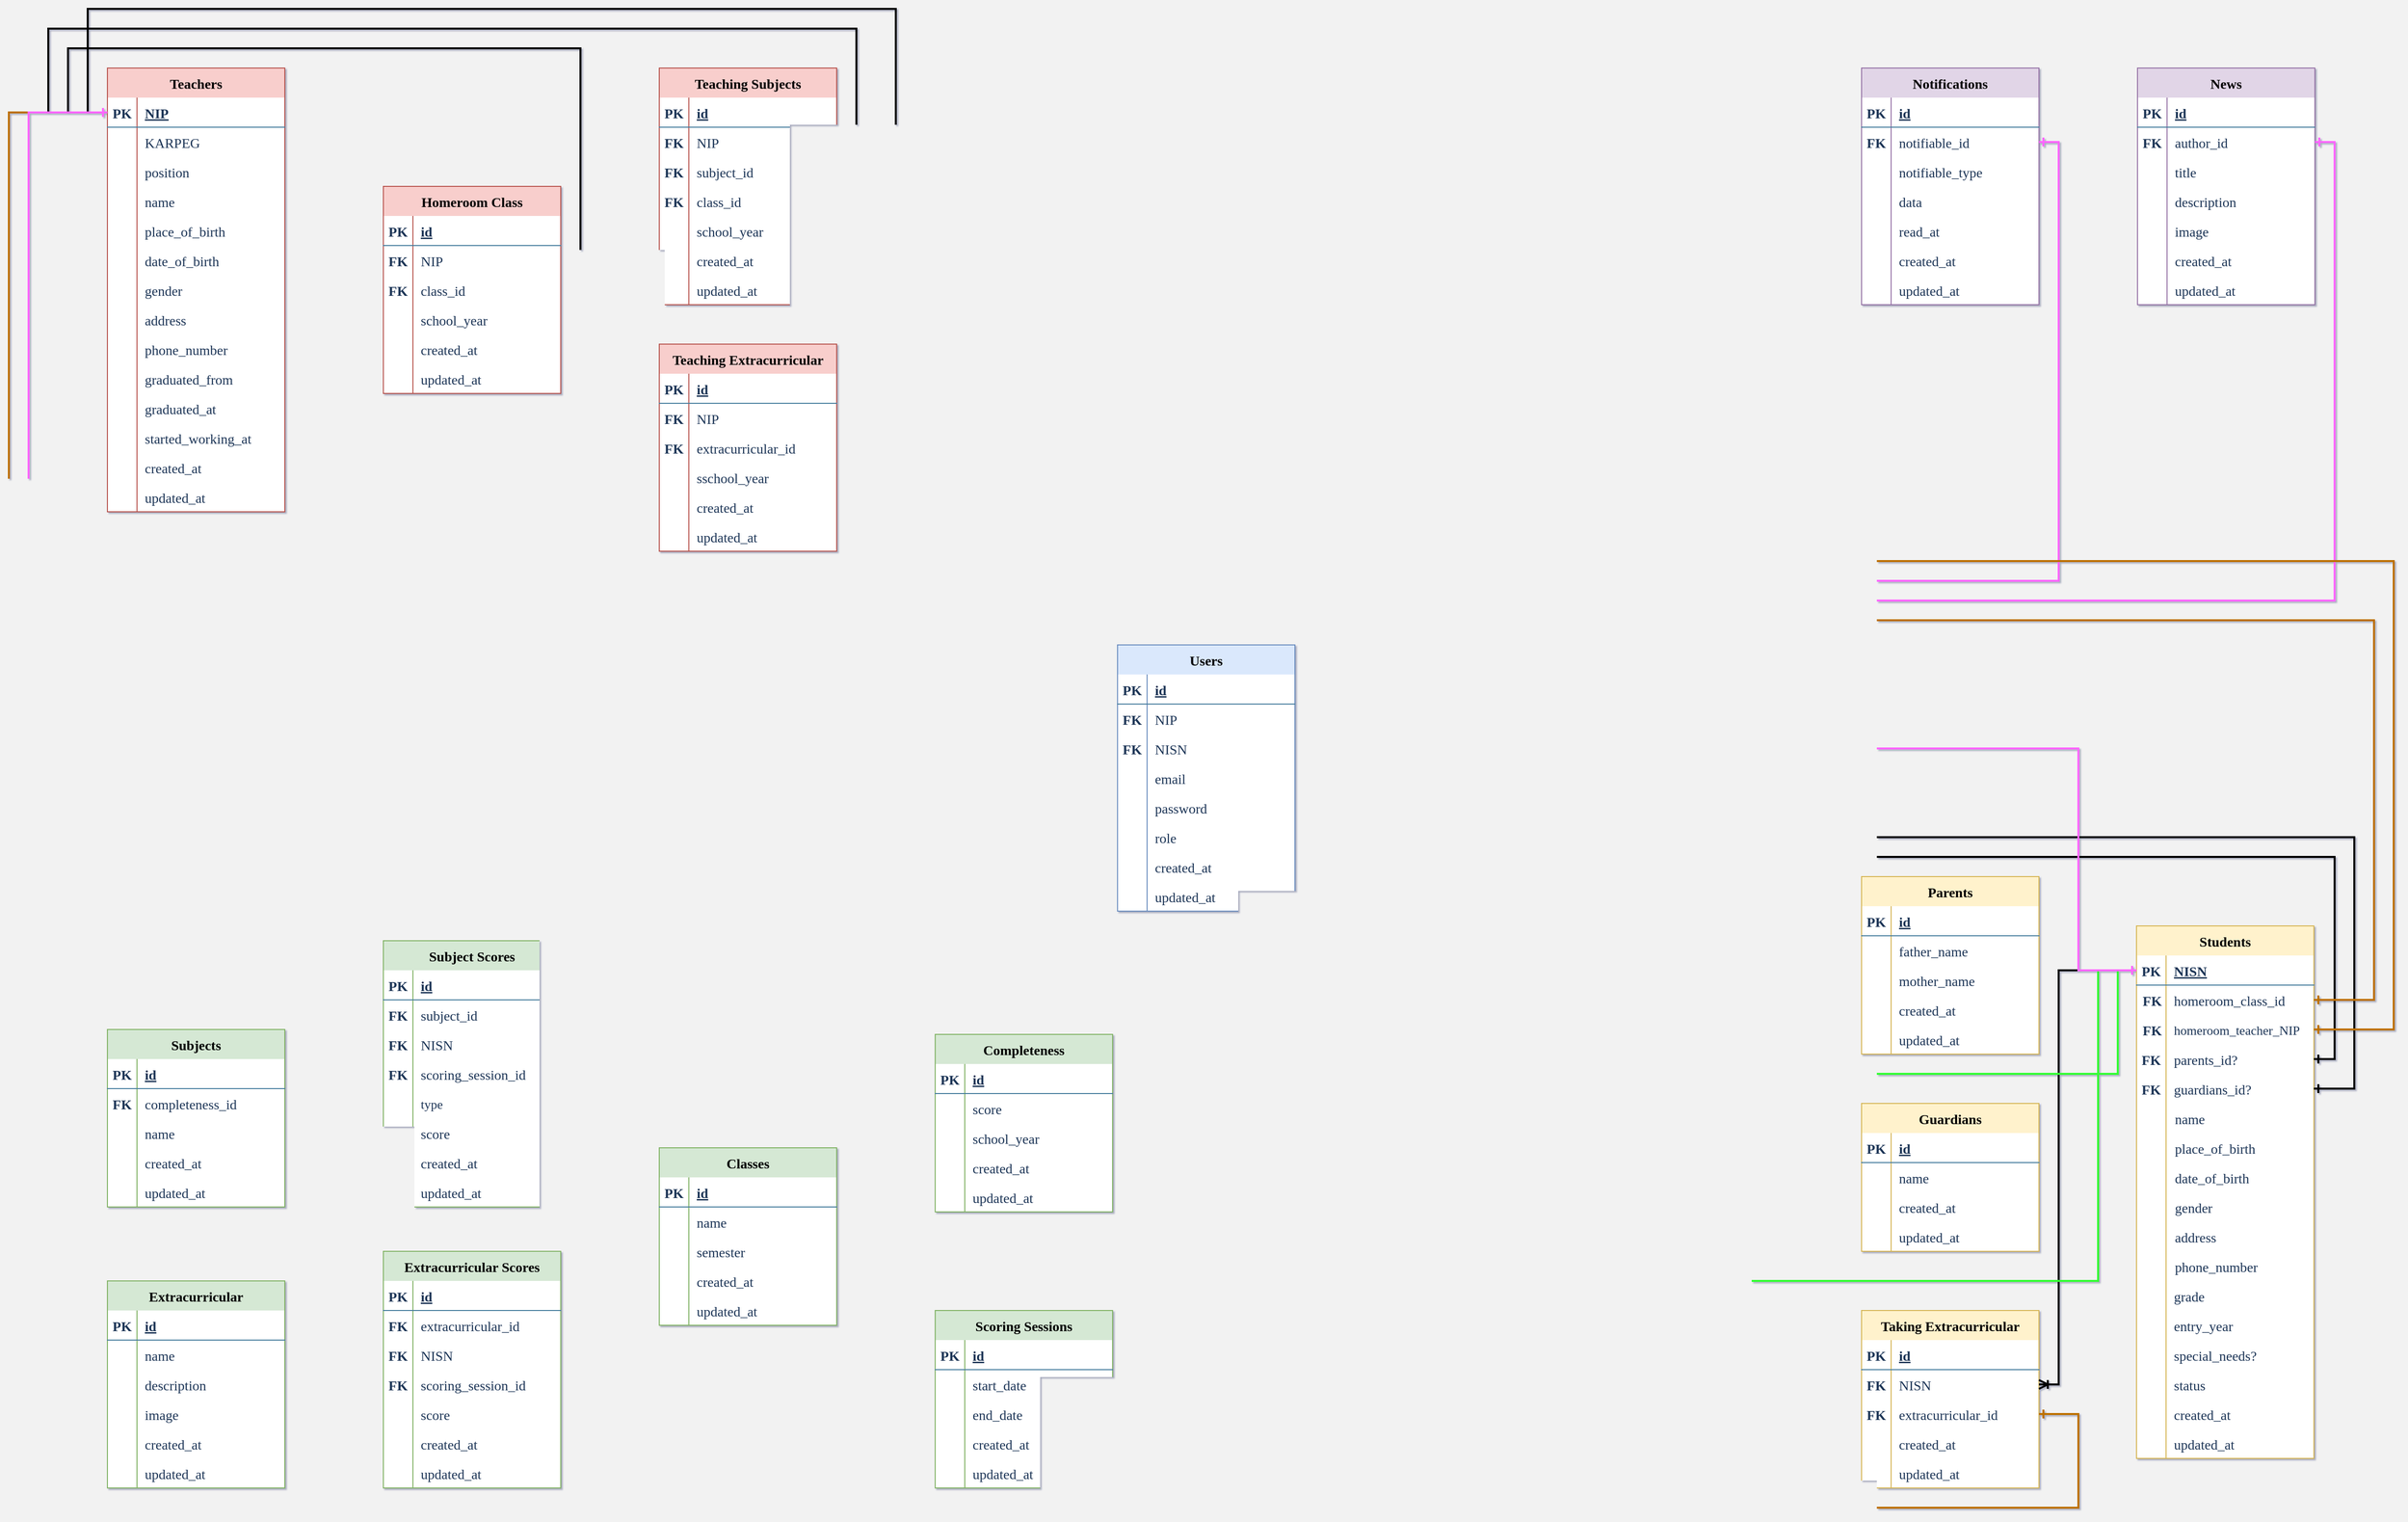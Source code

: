 <mxfile version="20.6.0" type="device"><diagram id="monsEy1fK-pWFCStc_7_" name="Page-1"><mxGraphModel dx="1090" dy="478" grid="1" gridSize="10" guides="1" tooltips="1" connect="1" arrows="1" fold="1" page="1" pageScale="1" pageWidth="2470" pageHeight="1600" background="#F2F2F2" math="0" shadow="1"><root><mxCell id="0"/><mxCell id="1" parent="0"/><mxCell id="j3IcwpRGYdMKY-ceEjlr-1" value="Students" style="shape=table;startSize=30;container=1;collapsible=1;childLayout=tableLayout;fixedRows=1;rowLines=0;fontStyle=1;align=center;resizeLast=1;fillColor=#fff2cc;strokeColor=#d6b656;perimeterSpacing=1;rounded=0;swimlaneLine=0;swimlaneFillColor=default;fontFamily=Source Sans Pro;fontSource=https%3A%2F%2Ffonts.googleapis.com%2Fcss%3Ffamily%3DSource%2BSans%2BPro;fontSize=14;" parent="1" vertex="1"><mxGeometry x="2179" y="950" width="180" height="540" as="geometry"><mxRectangle x="240" y="310" width="100" height="30" as="alternateBounds"/></mxGeometry></mxCell><mxCell id="j3IcwpRGYdMKY-ceEjlr-2" value="" style="shape=tableRow;horizontal=0;startSize=0;swimlaneHead=0;swimlaneBody=0;fillColor=none;collapsible=0;dropTarget=0;points=[[0,0.5],[1,0.5]];portConstraint=eastwest;top=0;left=0;right=0;bottom=1;fontFamily=Source Sans Pro;fontSource=https%3A%2F%2Ffonts.googleapis.com%2Fcss%3Ffamily%3DSource%2BSans%2BPro;fontSize=14;rounded=0;strokeColor=#457B9D;fontColor=#1D3557;" parent="j3IcwpRGYdMKY-ceEjlr-1" vertex="1"><mxGeometry y="30" width="180" height="30" as="geometry"/></mxCell><mxCell id="j3IcwpRGYdMKY-ceEjlr-3" value="PK" style="shape=partialRectangle;connectable=0;fillColor=none;top=0;left=0;bottom=0;right=0;fontStyle=1;overflow=hidden;fontFamily=Source Sans Pro;fontSource=https%3A%2F%2Ffonts.googleapis.com%2Fcss%3Ffamily%3DSource%2BSans%2BPro;fontSize=14;rounded=0;strokeColor=#457B9D;fontColor=#1D3557;" parent="j3IcwpRGYdMKY-ceEjlr-2" vertex="1"><mxGeometry width="30" height="30" as="geometry"><mxRectangle width="30" height="30" as="alternateBounds"/></mxGeometry></mxCell><mxCell id="j3IcwpRGYdMKY-ceEjlr-4" value="NISN" style="shape=partialRectangle;connectable=0;fillColor=none;top=0;left=0;bottom=0;right=0;align=left;spacingLeft=6;fontStyle=5;overflow=hidden;fontFamily=Source Sans Pro;fontSource=https%3A%2F%2Ffonts.googleapis.com%2Fcss%3Ffamily%3DSource%2BSans%2BPro;fontSize=14;rounded=0;strokeColor=#457B9D;fontColor=#1D3557;" parent="j3IcwpRGYdMKY-ceEjlr-2" vertex="1"><mxGeometry x="30" width="150" height="30" as="geometry"><mxRectangle width="150" height="30" as="alternateBounds"/></mxGeometry></mxCell><mxCell id="j3IcwpRGYdMKY-ceEjlr-38" value="" style="shape=tableRow;horizontal=0;startSize=0;swimlaneHead=0;swimlaneBody=0;fillColor=none;collapsible=0;dropTarget=0;points=[[0,0.5],[1,0.5]];portConstraint=eastwest;top=0;left=0;right=0;bottom=0;fontFamily=Source Sans Pro;fontSource=https%3A%2F%2Ffonts.googleapis.com%2Fcss%3Ffamily%3DSource%2BSans%2BPro;fontSize=14;rounded=0;strokeColor=#457B9D;fontColor=#1D3557;" parent="j3IcwpRGYdMKY-ceEjlr-1" vertex="1"><mxGeometry y="60" width="180" height="30" as="geometry"/></mxCell><mxCell id="j3IcwpRGYdMKY-ceEjlr-39" value="" style="shape=partialRectangle;connectable=0;fillColor=none;top=0;left=0;bottom=0;right=0;editable=1;overflow=hidden;fontFamily=Source Sans Pro;fontSource=https%3A%2F%2Ffonts.googleapis.com%2Fcss%3Ffamily%3DSource%2BSans%2BPro;fontSize=14;rounded=0;strokeColor=#457B9D;fontColor=#1D3557;" parent="j3IcwpRGYdMKY-ceEjlr-38" vertex="1"><mxGeometry width="30" height="30" as="geometry"><mxRectangle width="30" height="30" as="alternateBounds"/></mxGeometry></mxCell><mxCell id="j3IcwpRGYdMKY-ceEjlr-40" value="homeroom_class_id    " style="shape=partialRectangle;connectable=0;fillColor=none;top=0;left=0;bottom=0;right=0;align=left;spacingLeft=6;overflow=hidden;fontFamily=Source Sans Pro;fontSource=https%3A%2F%2Ffonts.googleapis.com%2Fcss%3Ffamily%3DSource%2BSans%2BPro;fontSize=14;rounded=0;strokeColor=#457B9D;fontColor=#1D3557;" parent="j3IcwpRGYdMKY-ceEjlr-38" vertex="1"><mxGeometry x="30" width="150" height="30" as="geometry"><mxRectangle width="150" height="30" as="alternateBounds"/></mxGeometry></mxCell><mxCell id="j3IcwpRGYdMKY-ceEjlr-41" value="" style="shape=tableRow;horizontal=0;startSize=0;swimlaneHead=0;swimlaneBody=0;fillColor=none;collapsible=0;dropTarget=0;points=[[0,0.5],[1,0.5]];portConstraint=eastwest;top=0;left=0;right=0;bottom=0;fontFamily=Source Sans Pro;fontSource=https%3A%2F%2Ffonts.googleapis.com%2Fcss%3Ffamily%3DSource%2BSans%2BPro;fontSize=14;rounded=0;strokeColor=#457B9D;fontColor=#1D3557;" parent="j3IcwpRGYdMKY-ceEjlr-1" vertex="1"><mxGeometry y="90" width="180" height="30" as="geometry"/></mxCell><mxCell id="j3IcwpRGYdMKY-ceEjlr-42" value="" style="shape=partialRectangle;connectable=0;fillColor=none;top=0;left=0;bottom=0;right=0;editable=1;overflow=hidden;fontFamily=Source Sans Pro;fontSource=https%3A%2F%2Ffonts.googleapis.com%2Fcss%3Ffamily%3DSource%2BSans%2BPro;fontSize=14;rounded=0;strokeColor=#457B9D;fontColor=#1D3557;" parent="j3IcwpRGYdMKY-ceEjlr-41" vertex="1"><mxGeometry width="30" height="30" as="geometry"><mxRectangle width="30" height="30" as="alternateBounds"/></mxGeometry></mxCell><mxCell id="j3IcwpRGYdMKY-ceEjlr-43" value="homeroom_teacher_NIP" style="shape=partialRectangle;connectable=0;fillColor=none;top=0;left=0;bottom=0;right=0;align=left;spacingLeft=6;overflow=hidden;fontFamily=Source Sans Pro;fontSource=https%3A%2F%2Ffonts.googleapis.com%2Fcss%3Ffamily%3DSource%2BSans%2BPro;fontSize=13;rounded=0;strokeColor=#457B9D;fontColor=#1D3557;" parent="j3IcwpRGYdMKY-ceEjlr-41" vertex="1"><mxGeometry x="30" width="150" height="30" as="geometry"><mxRectangle width="150" height="30" as="alternateBounds"/></mxGeometry></mxCell><mxCell id="j3IcwpRGYdMKY-ceEjlr-26" value="" style="shape=tableRow;horizontal=0;startSize=0;swimlaneHead=0;swimlaneBody=0;fillColor=none;collapsible=0;dropTarget=0;points=[[0,0.5],[1,0.5]];portConstraint=eastwest;top=0;left=0;right=0;bottom=0;fontFamily=Source Sans Pro;fontSource=https%3A%2F%2Ffonts.googleapis.com%2Fcss%3Ffamily%3DSource%2BSans%2BPro;fontSize=14;rounded=0;strokeColor=#457B9D;fontColor=#1D3557;" parent="j3IcwpRGYdMKY-ceEjlr-1" vertex="1"><mxGeometry y="120" width="180" height="30" as="geometry"/></mxCell><mxCell id="j3IcwpRGYdMKY-ceEjlr-27" value="FK" style="shape=partialRectangle;connectable=0;fillColor=none;top=0;left=0;bottom=0;right=0;editable=1;overflow=hidden;fontFamily=Source Sans Pro;fontSource=https%3A%2F%2Ffonts.googleapis.com%2Fcss%3Ffamily%3DSource%2BSans%2BPro;fontSize=14;rounded=0;strokeColor=#457B9D;fontColor=#1D3557;fontStyle=1" parent="j3IcwpRGYdMKY-ceEjlr-26" vertex="1"><mxGeometry width="30" height="30" as="geometry"><mxRectangle width="30" height="30" as="alternateBounds"/></mxGeometry></mxCell><mxCell id="j3IcwpRGYdMKY-ceEjlr-28" value="parents_id?" style="shape=partialRectangle;connectable=0;fillColor=none;top=0;left=0;bottom=0;right=0;align=left;spacingLeft=6;overflow=hidden;fontFamily=Source Sans Pro;fontSource=https%3A%2F%2Ffonts.googleapis.com%2Fcss%3Ffamily%3DSource%2BSans%2BPro;fontSize=14;rounded=0;strokeColor=#457B9D;fontColor=#1D3557;" parent="j3IcwpRGYdMKY-ceEjlr-26" vertex="1"><mxGeometry x="30" width="150" height="30" as="geometry"><mxRectangle width="150" height="30" as="alternateBounds"/></mxGeometry></mxCell><mxCell id="j3IcwpRGYdMKY-ceEjlr-29" value="" style="shape=tableRow;horizontal=0;startSize=0;swimlaneHead=0;swimlaneBody=0;fillColor=none;collapsible=0;dropTarget=0;points=[[0,0.5],[1,0.5]];portConstraint=eastwest;top=0;left=0;right=0;bottom=0;fontFamily=Source Sans Pro;fontSource=https%3A%2F%2Ffonts.googleapis.com%2Fcss%3Ffamily%3DSource%2BSans%2BPro;fontSize=14;rounded=0;strokeColor=#457B9D;fontColor=#1D3557;" parent="j3IcwpRGYdMKY-ceEjlr-1" vertex="1"><mxGeometry y="150" width="180" height="30" as="geometry"/></mxCell><mxCell id="j3IcwpRGYdMKY-ceEjlr-30" value="FK" style="shape=partialRectangle;connectable=0;fillColor=none;top=0;left=0;bottom=0;right=0;editable=1;overflow=hidden;fontFamily=Source Sans Pro;fontSource=https%3A%2F%2Ffonts.googleapis.com%2Fcss%3Ffamily%3DSource%2BSans%2BPro;fontSize=14;rounded=0;strokeColor=#457B9D;fontColor=#1D3557;fontStyle=1" parent="j3IcwpRGYdMKY-ceEjlr-29" vertex="1"><mxGeometry width="30" height="30" as="geometry"><mxRectangle width="30" height="30" as="alternateBounds"/></mxGeometry></mxCell><mxCell id="j3IcwpRGYdMKY-ceEjlr-31" value="guardians_id?" style="shape=partialRectangle;connectable=0;fillColor=none;top=0;left=0;bottom=0;right=0;align=left;spacingLeft=6;overflow=hidden;fontFamily=Source Sans Pro;fontSource=https%3A%2F%2Ffonts.googleapis.com%2Fcss%3Ffamily%3DSource%2BSans%2BPro;fontSize=14;rounded=0;strokeColor=#457B9D;fontColor=#1D3557;" parent="j3IcwpRGYdMKY-ceEjlr-29" vertex="1"><mxGeometry x="30" width="150" height="30" as="geometry"><mxRectangle width="150" height="30" as="alternateBounds"/></mxGeometry></mxCell><mxCell id="s6T2Vv0-hrQbo_331u8W-37" value="" style="shape=tableRow;horizontal=0;startSize=0;swimlaneHead=0;swimlaneBody=0;fillColor=none;collapsible=0;dropTarget=0;points=[[0,0.5],[1,0.5]];portConstraint=eastwest;top=0;left=0;right=0;bottom=0;fontFamily=Source Sans Pro;fontSource=https%3A%2F%2Ffonts.googleapis.com%2Fcss%3Ffamily%3DSource%2BSans%2BPro;fontSize=14;rounded=0;strokeColor=#457B9D;fontColor=#1D3557;" parent="j3IcwpRGYdMKY-ceEjlr-1" vertex="1"><mxGeometry y="180" width="180" height="30" as="geometry"/></mxCell><mxCell id="s6T2Vv0-hrQbo_331u8W-38" value="" style="shape=partialRectangle;connectable=0;fillColor=none;top=0;left=0;bottom=0;right=0;editable=1;overflow=hidden;fontFamily=Source Sans Pro;fontSource=https%3A%2F%2Ffonts.googleapis.com%2Fcss%3Ffamily%3DSource%2BSans%2BPro;fontSize=14;rounded=0;strokeColor=#457B9D;fontColor=#1D3557;" parent="s6T2Vv0-hrQbo_331u8W-37" vertex="1"><mxGeometry width="30" height="30" as="geometry"><mxRectangle width="30" height="30" as="alternateBounds"/></mxGeometry></mxCell><mxCell id="s6T2Vv0-hrQbo_331u8W-39" value="" style="shape=partialRectangle;connectable=0;fillColor=none;top=0;left=0;bottom=0;right=0;align=left;spacingLeft=6;overflow=hidden;fontFamily=Source Sans Pro;fontSource=https%3A%2F%2Ffonts.googleapis.com%2Fcss%3Ffamily%3DSource%2BSans%2BPro;fontSize=14;rounded=0;strokeColor=#457B9D;fontColor=#1D3557;" parent="s6T2Vv0-hrQbo_331u8W-37" vertex="1"><mxGeometry x="30" width="150" height="30" as="geometry"><mxRectangle width="150" height="30" as="alternateBounds"/></mxGeometry></mxCell><mxCell id="s6T2Vv0-hrQbo_331u8W-40" value="" style="shape=tableRow;horizontal=0;startSize=0;swimlaneHead=0;swimlaneBody=0;fillColor=none;collapsible=0;dropTarget=0;points=[[0,0.5],[1,0.5]];portConstraint=eastwest;top=0;left=0;right=0;bottom=0;fontFamily=Source Sans Pro;fontSource=https%3A%2F%2Ffonts.googleapis.com%2Fcss%3Ffamily%3DSource%2BSans%2BPro;fontSize=14;rounded=0;strokeColor=#457B9D;fontColor=#1D3557;" parent="j3IcwpRGYdMKY-ceEjlr-1" vertex="1"><mxGeometry y="210" width="180" height="30" as="geometry"/></mxCell><mxCell id="s6T2Vv0-hrQbo_331u8W-41" value="" style="shape=partialRectangle;connectable=0;fillColor=none;top=0;left=0;bottom=0;right=0;editable=1;overflow=hidden;fontFamily=Source Sans Pro;fontSource=https%3A%2F%2Ffonts.googleapis.com%2Fcss%3Ffamily%3DSource%2BSans%2BPro;fontSize=14;rounded=0;strokeColor=#457B9D;fontColor=#1D3557;" parent="s6T2Vv0-hrQbo_331u8W-40" vertex="1"><mxGeometry width="30" height="30" as="geometry"><mxRectangle width="30" height="30" as="alternateBounds"/></mxGeometry></mxCell><mxCell id="s6T2Vv0-hrQbo_331u8W-42" value="" style="shape=partialRectangle;connectable=0;fillColor=none;top=0;left=0;bottom=0;right=0;align=left;spacingLeft=6;overflow=hidden;fontFamily=Source Sans Pro;fontSource=https%3A%2F%2Ffonts.googleapis.com%2Fcss%3Ffamily%3DSource%2BSans%2BPro;fontSize=14;rounded=0;strokeColor=#457B9D;fontColor=#1D3557;" parent="s6T2Vv0-hrQbo_331u8W-40" vertex="1"><mxGeometry x="30" width="150" height="30" as="geometry"><mxRectangle width="150" height="30" as="alternateBounds"/></mxGeometry></mxCell><mxCell id="s6T2Vv0-hrQbo_331u8W-43" value="" style="shape=tableRow;horizontal=0;startSize=0;swimlaneHead=0;swimlaneBody=0;fillColor=none;collapsible=0;dropTarget=0;points=[[0,0.5],[1,0.5]];portConstraint=eastwest;top=0;left=0;right=0;bottom=0;fontFamily=Source Sans Pro;fontSource=https%3A%2F%2Ffonts.googleapis.com%2Fcss%3Ffamily%3DSource%2BSans%2BPro;fontSize=14;rounded=0;strokeColor=#457B9D;fontColor=#1D3557;" parent="j3IcwpRGYdMKY-ceEjlr-1" vertex="1"><mxGeometry y="240" width="180" height="30" as="geometry"/></mxCell><mxCell id="s6T2Vv0-hrQbo_331u8W-44" value="" style="shape=partialRectangle;connectable=0;fillColor=none;top=0;left=0;bottom=0;right=0;editable=1;overflow=hidden;fontFamily=Source Sans Pro;fontSource=https%3A%2F%2Ffonts.googleapis.com%2Fcss%3Ffamily%3DSource%2BSans%2BPro;fontSize=14;rounded=0;strokeColor=#457B9D;fontColor=#1D3557;" parent="s6T2Vv0-hrQbo_331u8W-43" vertex="1"><mxGeometry width="30" height="30" as="geometry"><mxRectangle width="30" height="30" as="alternateBounds"/></mxGeometry></mxCell><mxCell id="s6T2Vv0-hrQbo_331u8W-45" value="" style="shape=partialRectangle;connectable=0;fillColor=none;top=0;left=0;bottom=0;right=0;align=left;spacingLeft=6;overflow=hidden;fontFamily=Source Sans Pro;fontSource=https%3A%2F%2Ffonts.googleapis.com%2Fcss%3Ffamily%3DSource%2BSans%2BPro;fontSize=14;rounded=0;strokeColor=#457B9D;fontColor=#1D3557;" parent="s6T2Vv0-hrQbo_331u8W-43" vertex="1"><mxGeometry x="30" width="150" height="30" as="geometry"><mxRectangle width="150" height="30" as="alternateBounds"/></mxGeometry></mxCell><mxCell id="s6T2Vv0-hrQbo_331u8W-46" value="" style="shape=tableRow;horizontal=0;startSize=0;swimlaneHead=0;swimlaneBody=0;fillColor=none;collapsible=0;dropTarget=0;points=[[0,0.5],[1,0.5]];portConstraint=eastwest;top=0;left=0;right=0;bottom=0;fontFamily=Source Sans Pro;fontSource=https%3A%2F%2Ffonts.googleapis.com%2Fcss%3Ffamily%3DSource%2BSans%2BPro;fontSize=14;rounded=0;strokeColor=#457B9D;fontColor=#1D3557;" parent="j3IcwpRGYdMKY-ceEjlr-1" vertex="1"><mxGeometry y="270" width="180" height="30" as="geometry"/></mxCell><mxCell id="s6T2Vv0-hrQbo_331u8W-47" value="" style="shape=partialRectangle;connectable=0;fillColor=none;top=0;left=0;bottom=0;right=0;editable=1;overflow=hidden;fontFamily=Source Sans Pro;fontSource=https%3A%2F%2Ffonts.googleapis.com%2Fcss%3Ffamily%3DSource%2BSans%2BPro;fontSize=14;rounded=0;strokeColor=#457B9D;fontColor=#1D3557;" parent="s6T2Vv0-hrQbo_331u8W-46" vertex="1"><mxGeometry width="30" height="30" as="geometry"><mxRectangle width="30" height="30" as="alternateBounds"/></mxGeometry></mxCell><mxCell id="s6T2Vv0-hrQbo_331u8W-48" value="" style="shape=partialRectangle;connectable=0;fillColor=none;top=0;left=0;bottom=0;right=0;align=left;spacingLeft=6;overflow=hidden;fontFamily=Source Sans Pro;fontSource=https%3A%2F%2Ffonts.googleapis.com%2Fcss%3Ffamily%3DSource%2BSans%2BPro;fontSize=14;rounded=0;strokeColor=#457B9D;fontColor=#1D3557;" parent="s6T2Vv0-hrQbo_331u8W-46" vertex="1"><mxGeometry x="30" width="150" height="30" as="geometry"><mxRectangle width="150" height="30" as="alternateBounds"/></mxGeometry></mxCell><mxCell id="s6T2Vv0-hrQbo_331u8W-49" value="" style="shape=tableRow;horizontal=0;startSize=0;swimlaneHead=0;swimlaneBody=0;fillColor=none;collapsible=0;dropTarget=0;points=[[0,0.5],[1,0.5]];portConstraint=eastwest;top=0;left=0;right=0;bottom=0;fontFamily=Source Sans Pro;fontSource=https%3A%2F%2Ffonts.googleapis.com%2Fcss%3Ffamily%3DSource%2BSans%2BPro;fontSize=14;rounded=0;strokeColor=#457B9D;fontColor=#1D3557;" parent="j3IcwpRGYdMKY-ceEjlr-1" vertex="1"><mxGeometry y="300" width="180" height="30" as="geometry"/></mxCell><mxCell id="s6T2Vv0-hrQbo_331u8W-50" value="" style="shape=partialRectangle;connectable=0;fillColor=none;top=0;left=0;bottom=0;right=0;editable=1;overflow=hidden;fontFamily=Source Sans Pro;fontSource=https%3A%2F%2Ffonts.googleapis.com%2Fcss%3Ffamily%3DSource%2BSans%2BPro;fontSize=14;rounded=0;strokeColor=#457B9D;fontColor=#1D3557;" parent="s6T2Vv0-hrQbo_331u8W-49" vertex="1"><mxGeometry width="30" height="30" as="geometry"><mxRectangle width="30" height="30" as="alternateBounds"/></mxGeometry></mxCell><mxCell id="s6T2Vv0-hrQbo_331u8W-51" value="" style="shape=partialRectangle;connectable=0;fillColor=none;top=0;left=0;bottom=0;right=0;align=left;spacingLeft=6;overflow=hidden;fontFamily=Source Sans Pro;fontSource=https%3A%2F%2Ffonts.googleapis.com%2Fcss%3Ffamily%3DSource%2BSans%2BPro;fontSize=14;rounded=0;strokeColor=#457B9D;fontColor=#1D3557;" parent="s6T2Vv0-hrQbo_331u8W-49" vertex="1"><mxGeometry x="30" width="150" height="30" as="geometry"><mxRectangle width="150" height="30" as="alternateBounds"/></mxGeometry></mxCell><mxCell id="s6T2Vv0-hrQbo_331u8W-54" value="" style="shape=tableRow;horizontal=0;startSize=0;swimlaneHead=0;swimlaneBody=0;fillColor=none;collapsible=0;dropTarget=0;points=[[0,0.5],[1,0.5]];portConstraint=eastwest;top=0;left=0;right=0;bottom=0;fontFamily=Source Sans Pro;fontSource=https%3A%2F%2Ffonts.googleapis.com%2Fcss%3Ffamily%3DSource%2BSans%2BPro;fontSize=14;rounded=0;strokeColor=#457B9D;fontColor=#1D3557;" parent="j3IcwpRGYdMKY-ceEjlr-1" vertex="1"><mxGeometry y="330" width="180" height="30" as="geometry"/></mxCell><mxCell id="s6T2Vv0-hrQbo_331u8W-55" value="" style="shape=partialRectangle;connectable=0;fillColor=none;top=0;left=0;bottom=0;right=0;editable=1;overflow=hidden;fontFamily=Source Sans Pro;fontSource=https%3A%2F%2Ffonts.googleapis.com%2Fcss%3Ffamily%3DSource%2BSans%2BPro;fontSize=14;rounded=0;strokeColor=#457B9D;fontColor=#1D3557;" parent="s6T2Vv0-hrQbo_331u8W-54" vertex="1"><mxGeometry width="30" height="30" as="geometry"><mxRectangle width="30" height="30" as="alternateBounds"/></mxGeometry></mxCell><mxCell id="s6T2Vv0-hrQbo_331u8W-56" value="" style="shape=partialRectangle;connectable=0;fillColor=none;top=0;left=0;bottom=0;right=0;align=left;spacingLeft=6;overflow=hidden;fontFamily=Source Sans Pro;fontSource=https%3A%2F%2Ffonts.googleapis.com%2Fcss%3Ffamily%3DSource%2BSans%2BPro;fontSize=14;rounded=0;strokeColor=#457B9D;fontColor=#1D3557;" parent="s6T2Vv0-hrQbo_331u8W-54" vertex="1"><mxGeometry x="30" width="150" height="30" as="geometry"><mxRectangle width="150" height="30" as="alternateBounds"/></mxGeometry></mxCell><mxCell id="j3IcwpRGYdMKY-ceEjlr-32" value="" style="shape=tableRow;horizontal=0;startSize=0;swimlaneHead=0;swimlaneBody=0;fillColor=none;collapsible=0;dropTarget=0;points=[[0,0.5],[1,0.5]];portConstraint=eastwest;top=0;left=0;right=0;bottom=0;fontFamily=Source Sans Pro;fontSource=https%3A%2F%2Ffonts.googleapis.com%2Fcss%3Ffamily%3DSource%2BSans%2BPro;fontSize=14;rounded=0;strokeColor=#457B9D;fontColor=#1D3557;" parent="j3IcwpRGYdMKY-ceEjlr-1" vertex="1"><mxGeometry y="360" width="180" height="30" as="geometry"/></mxCell><mxCell id="j3IcwpRGYdMKY-ceEjlr-33" value="" style="shape=partialRectangle;connectable=0;fillColor=none;top=0;left=0;bottom=0;right=0;editable=1;overflow=hidden;fontFamily=Source Sans Pro;fontSource=https%3A%2F%2Ffonts.googleapis.com%2Fcss%3Ffamily%3DSource%2BSans%2BPro;fontSize=14;rounded=0;strokeColor=#457B9D;fontColor=#1D3557;" parent="j3IcwpRGYdMKY-ceEjlr-32" vertex="1"><mxGeometry width="30" height="30" as="geometry"><mxRectangle width="30" height="30" as="alternateBounds"/></mxGeometry></mxCell><mxCell id="j3IcwpRGYdMKY-ceEjlr-34" value="grade" style="shape=partialRectangle;connectable=0;fillColor=none;top=0;left=0;bottom=0;right=0;align=left;spacingLeft=6;overflow=hidden;fontFamily=Source Sans Pro;fontSource=https%3A%2F%2Ffonts.googleapis.com%2Fcss%3Ffamily%3DSource%2BSans%2BPro;fontSize=14;rounded=0;strokeColor=#457B9D;fontColor=#1D3557;" parent="j3IcwpRGYdMKY-ceEjlr-32" vertex="1"><mxGeometry x="30" width="150" height="30" as="geometry"><mxRectangle width="150" height="30" as="alternateBounds"/></mxGeometry></mxCell><mxCell id="j3IcwpRGYdMKY-ceEjlr-35" value="" style="shape=tableRow;horizontal=0;startSize=0;swimlaneHead=0;swimlaneBody=0;fillColor=none;collapsible=0;dropTarget=0;points=[[0,0.5],[1,0.5]];portConstraint=eastwest;top=0;left=0;right=0;bottom=0;fontFamily=Source Sans Pro;fontSource=https%3A%2F%2Ffonts.googleapis.com%2Fcss%3Ffamily%3DSource%2BSans%2BPro;fontSize=14;rounded=0;strokeColor=#457B9D;fontColor=#1D3557;" parent="j3IcwpRGYdMKY-ceEjlr-1" vertex="1"><mxGeometry y="390" width="180" height="30" as="geometry"/></mxCell><mxCell id="j3IcwpRGYdMKY-ceEjlr-36" value="" style="shape=partialRectangle;connectable=0;fillColor=none;top=0;left=0;bottom=0;right=0;editable=1;overflow=hidden;fontFamily=Source Sans Pro;fontSource=https%3A%2F%2Ffonts.googleapis.com%2Fcss%3Ffamily%3DSource%2BSans%2BPro;fontSize=14;rounded=0;strokeColor=#457B9D;fontColor=#1D3557;" parent="j3IcwpRGYdMKY-ceEjlr-35" vertex="1"><mxGeometry width="30" height="30" as="geometry"><mxRectangle width="30" height="30" as="alternateBounds"/></mxGeometry></mxCell><mxCell id="j3IcwpRGYdMKY-ceEjlr-37" value="entry_year" style="shape=partialRectangle;connectable=0;fillColor=none;top=0;left=0;bottom=0;right=0;align=left;spacingLeft=6;overflow=hidden;fontFamily=Source Sans Pro;fontSource=https%3A%2F%2Ffonts.googleapis.com%2Fcss%3Ffamily%3DSource%2BSans%2BPro;fontSize=14;rounded=0;strokeColor=#457B9D;fontColor=#1D3557;" parent="j3IcwpRGYdMKY-ceEjlr-35" vertex="1"><mxGeometry x="30" width="150" height="30" as="geometry"><mxRectangle width="150" height="30" as="alternateBounds"/></mxGeometry></mxCell><mxCell id="j3IcwpRGYdMKY-ceEjlr-44" value="" style="shape=tableRow;horizontal=0;startSize=0;swimlaneHead=0;swimlaneBody=0;fillColor=none;collapsible=0;dropTarget=0;points=[[0,0.5],[1,0.5]];portConstraint=eastwest;top=0;left=0;right=0;bottom=0;fontFamily=Source Sans Pro;fontSource=https%3A%2F%2Ffonts.googleapis.com%2Fcss%3Ffamily%3DSource%2BSans%2BPro;fontSize=14;rounded=0;strokeColor=#457B9D;fontColor=#1D3557;" parent="j3IcwpRGYdMKY-ceEjlr-1" vertex="1"><mxGeometry y="420" width="180" height="30" as="geometry"/></mxCell><mxCell id="j3IcwpRGYdMKY-ceEjlr-45" value="" style="shape=partialRectangle;connectable=0;fillColor=none;top=0;left=0;bottom=0;right=0;editable=1;overflow=hidden;fontFamily=Source Sans Pro;fontSource=https%3A%2F%2Ffonts.googleapis.com%2Fcss%3Ffamily%3DSource%2BSans%2BPro;fontSize=14;rounded=0;strokeColor=#457B9D;fontColor=#1D3557;" parent="j3IcwpRGYdMKY-ceEjlr-44" vertex="1"><mxGeometry width="30" height="30" as="geometry"><mxRectangle width="30" height="30" as="alternateBounds"/></mxGeometry></mxCell><mxCell id="j3IcwpRGYdMKY-ceEjlr-46" value="special_needs?" style="shape=partialRectangle;connectable=0;fillColor=none;top=0;left=0;bottom=0;right=0;align=left;spacingLeft=6;overflow=hidden;fontFamily=Source Sans Pro;fontSource=https%3A%2F%2Ffonts.googleapis.com%2Fcss%3Ffamily%3DSource%2BSans%2BPro;fontSize=14;rounded=0;strokeColor=#457B9D;fontColor=#1D3557;" parent="j3IcwpRGYdMKY-ceEjlr-44" vertex="1"><mxGeometry x="30" width="150" height="30" as="geometry"><mxRectangle width="150" height="30" as="alternateBounds"/></mxGeometry></mxCell><mxCell id="j3IcwpRGYdMKY-ceEjlr-47" value="" style="shape=tableRow;horizontal=0;startSize=0;swimlaneHead=0;swimlaneBody=0;fillColor=none;collapsible=0;dropTarget=0;points=[[0,0.5],[1,0.5]];portConstraint=eastwest;top=0;left=0;right=0;bottom=0;fontFamily=Source Sans Pro;fontSource=https%3A%2F%2Ffonts.googleapis.com%2Fcss%3Ffamily%3DSource%2BSans%2BPro;fontSize=14;rounded=0;strokeColor=#457B9D;fontColor=#1D3557;" parent="j3IcwpRGYdMKY-ceEjlr-1" vertex="1"><mxGeometry y="450" width="180" height="30" as="geometry"/></mxCell><mxCell id="j3IcwpRGYdMKY-ceEjlr-48" value="" style="shape=partialRectangle;connectable=0;fillColor=none;top=0;left=0;bottom=0;right=0;editable=1;overflow=hidden;fontFamily=Source Sans Pro;fontSource=https%3A%2F%2Ffonts.googleapis.com%2Fcss%3Ffamily%3DSource%2BSans%2BPro;fontSize=14;rounded=0;strokeColor=#457B9D;fontColor=#1D3557;" parent="j3IcwpRGYdMKY-ceEjlr-47" vertex="1"><mxGeometry width="30" height="30" as="geometry"><mxRectangle width="30" height="30" as="alternateBounds"/></mxGeometry></mxCell><mxCell id="j3IcwpRGYdMKY-ceEjlr-49" value="status" style="shape=partialRectangle;connectable=0;fillColor=none;top=0;left=0;bottom=0;right=0;align=left;spacingLeft=6;overflow=hidden;fontFamily=Source Sans Pro;fontSource=https%3A%2F%2Ffonts.googleapis.com%2Fcss%3Ffamily%3DSource%2BSans%2BPro;fontSize=14;rounded=0;strokeColor=#457B9D;fontColor=#1D3557;" parent="j3IcwpRGYdMKY-ceEjlr-47" vertex="1"><mxGeometry x="30" width="150" height="30" as="geometry"><mxRectangle width="150" height="30" as="alternateBounds"/></mxGeometry></mxCell><mxCell id="j3IcwpRGYdMKY-ceEjlr-50" value="" style="shape=tableRow;horizontal=0;startSize=0;swimlaneHead=0;swimlaneBody=0;fillColor=none;collapsible=0;dropTarget=0;points=[[0,0.5],[1,0.5]];portConstraint=eastwest;top=0;left=0;right=0;bottom=0;fontFamily=Source Sans Pro;fontSource=https%3A%2F%2Ffonts.googleapis.com%2Fcss%3Ffamily%3DSource%2BSans%2BPro;fontSize=14;rounded=0;strokeColor=#457B9D;fontColor=#1D3557;" parent="j3IcwpRGYdMKY-ceEjlr-1" vertex="1"><mxGeometry y="480" width="180" height="30" as="geometry"/></mxCell><mxCell id="j3IcwpRGYdMKY-ceEjlr-51" value="" style="shape=partialRectangle;connectable=0;fillColor=none;top=0;left=0;bottom=0;right=0;editable=1;overflow=hidden;fontFamily=Source Sans Pro;fontSource=https%3A%2F%2Ffonts.googleapis.com%2Fcss%3Ffamily%3DSource%2BSans%2BPro;fontSize=14;rounded=0;strokeColor=#457B9D;fontColor=#1D3557;" parent="j3IcwpRGYdMKY-ceEjlr-50" vertex="1"><mxGeometry width="30" height="30" as="geometry"><mxRectangle width="30" height="30" as="alternateBounds"/></mxGeometry></mxCell><mxCell id="j3IcwpRGYdMKY-ceEjlr-52" value="created_at" style="shape=partialRectangle;connectable=0;fillColor=none;top=0;left=0;bottom=0;right=0;align=left;spacingLeft=6;overflow=hidden;fontFamily=Source Sans Pro;fontSource=https%3A%2F%2Ffonts.googleapis.com%2Fcss%3Ffamily%3DSource%2BSans%2BPro;fontSize=14;rounded=0;strokeColor=#457B9D;fontColor=#1D3557;" parent="j3IcwpRGYdMKY-ceEjlr-50" vertex="1"><mxGeometry x="30" width="150" height="30" as="geometry"><mxRectangle width="150" height="30" as="alternateBounds"/></mxGeometry></mxCell><mxCell id="j3IcwpRGYdMKY-ceEjlr-53" value="" style="shape=tableRow;horizontal=0;startSize=0;swimlaneHead=0;swimlaneBody=0;fillColor=none;collapsible=0;dropTarget=0;points=[[0,0.5],[1,0.5]];portConstraint=eastwest;top=0;left=0;right=0;bottom=0;fontFamily=Source Sans Pro;fontSource=https%3A%2F%2Ffonts.googleapis.com%2Fcss%3Ffamily%3DSource%2BSans%2BPro;fontSize=14;rounded=0;strokeColor=#457B9D;fontColor=#1D3557;" parent="j3IcwpRGYdMKY-ceEjlr-1" vertex="1"><mxGeometry y="510" width="180" height="30" as="geometry"/></mxCell><mxCell id="j3IcwpRGYdMKY-ceEjlr-54" value="" style="shape=partialRectangle;connectable=0;fillColor=none;top=0;left=0;bottom=0;right=0;editable=1;overflow=hidden;fontFamily=Source Sans Pro;fontSource=https%3A%2F%2Ffonts.googleapis.com%2Fcss%3Ffamily%3DSource%2BSans%2BPro;fontSize=14;rounded=0;strokeColor=#457B9D;fontColor=#1D3557;" parent="j3IcwpRGYdMKY-ceEjlr-53" vertex="1"><mxGeometry width="30" height="30" as="geometry"><mxRectangle width="30" height="30" as="alternateBounds"/></mxGeometry></mxCell><mxCell id="j3IcwpRGYdMKY-ceEjlr-55" value="updated_at" style="shape=partialRectangle;connectable=0;fillColor=none;top=0;left=0;bottom=0;right=0;align=left;spacingLeft=6;overflow=hidden;fontFamily=Source Sans Pro;fontSource=https%3A%2F%2Ffonts.googleapis.com%2Fcss%3Ffamily%3DSource%2BSans%2BPro;fontSize=14;rounded=0;strokeColor=#457B9D;fontColor=#1D3557;" parent="j3IcwpRGYdMKY-ceEjlr-53" vertex="1"><mxGeometry x="30" width="150" height="30" as="geometry"><mxRectangle width="150" height="30" as="alternateBounds"/></mxGeometry></mxCell><mxCell id="j3IcwpRGYdMKY-ceEjlr-59" value="Extracurricular" style="shape=table;startSize=30;container=1;collapsible=1;childLayout=tableLayout;fixedRows=1;rowLines=0;fontStyle=1;align=center;resizeLast=1;fillColor=#d5e8d4;strokeColor=#82b366;perimeterSpacing=1;rounded=0;swimlaneLine=0;swimlaneFillColor=default;fontFamily=Source Sans Pro;fontSource=https%3A%2F%2Ffonts.googleapis.com%2Fcss%3Ffamily%3DSource%2BSans%2BPro;fontSize=14;" parent="1" vertex="1"><mxGeometry x="120" y="1310" width="180" height="210" as="geometry"><mxRectangle x="240" y="310" width="100" height="30" as="alternateBounds"/></mxGeometry></mxCell><mxCell id="j3IcwpRGYdMKY-ceEjlr-60" value="" style="shape=tableRow;horizontal=0;startSize=0;swimlaneHead=0;swimlaneBody=0;fillColor=none;collapsible=0;dropTarget=0;points=[[0,0.5],[1,0.5]];portConstraint=eastwest;top=0;left=0;right=0;bottom=1;fontFamily=Source Sans Pro;fontSource=https%3A%2F%2Ffonts.googleapis.com%2Fcss%3Ffamily%3DSource%2BSans%2BPro;fontSize=14;rounded=0;strokeColor=#457B9D;fontColor=#1D3557;" parent="j3IcwpRGYdMKY-ceEjlr-59" vertex="1"><mxGeometry y="30" width="180" height="30" as="geometry"/></mxCell><mxCell id="j3IcwpRGYdMKY-ceEjlr-61" value="PK" style="shape=partialRectangle;connectable=0;fillColor=none;top=0;left=0;bottom=0;right=0;fontStyle=1;overflow=hidden;fontFamily=Source Sans Pro;fontSource=https%3A%2F%2Ffonts.googleapis.com%2Fcss%3Ffamily%3DSource%2BSans%2BPro;fontSize=14;rounded=0;strokeColor=#457B9D;fontColor=#1D3557;" parent="j3IcwpRGYdMKY-ceEjlr-60" vertex="1"><mxGeometry width="30" height="30" as="geometry"><mxRectangle width="30" height="30" as="alternateBounds"/></mxGeometry></mxCell><mxCell id="j3IcwpRGYdMKY-ceEjlr-62" value="id" style="shape=partialRectangle;connectable=0;fillColor=none;top=0;left=0;bottom=0;right=0;align=left;spacingLeft=6;fontStyle=5;overflow=hidden;fontFamily=Source Sans Pro;fontSource=https%3A%2F%2Ffonts.googleapis.com%2Fcss%3Ffamily%3DSource%2BSans%2BPro;fontSize=14;rounded=0;strokeColor=#457B9D;fontColor=#1D3557;" parent="j3IcwpRGYdMKY-ceEjlr-60" vertex="1"><mxGeometry x="30" width="150" height="30" as="geometry"><mxRectangle width="150" height="30" as="alternateBounds"/></mxGeometry></mxCell><mxCell id="j3IcwpRGYdMKY-ceEjlr-63" value="" style="shape=tableRow;horizontal=0;startSize=0;swimlaneHead=0;swimlaneBody=0;fillColor=none;collapsible=0;dropTarget=0;points=[[0,0.5],[1,0.5]];portConstraint=eastwest;top=0;left=0;right=0;bottom=0;fontFamily=Source Sans Pro;fontSource=https%3A%2F%2Ffonts.googleapis.com%2Fcss%3Ffamily%3DSource%2BSans%2BPro;fontSize=14;rounded=0;strokeColor=#457B9D;fontColor=#1D3557;" parent="j3IcwpRGYdMKY-ceEjlr-59" vertex="1"><mxGeometry y="60" width="180" height="30" as="geometry"/></mxCell><mxCell id="j3IcwpRGYdMKY-ceEjlr-64" value="" style="shape=partialRectangle;connectable=0;fillColor=none;top=0;left=0;bottom=0;right=0;editable=1;overflow=hidden;fontFamily=Source Sans Pro;fontSource=https%3A%2F%2Ffonts.googleapis.com%2Fcss%3Ffamily%3DSource%2BSans%2BPro;fontSize=14;rounded=0;strokeColor=#457B9D;fontColor=#1D3557;" parent="j3IcwpRGYdMKY-ceEjlr-63" vertex="1"><mxGeometry width="30" height="30" as="geometry"><mxRectangle width="30" height="30" as="alternateBounds"/></mxGeometry></mxCell><mxCell id="j3IcwpRGYdMKY-ceEjlr-65" value="name" style="shape=partialRectangle;connectable=0;fillColor=none;top=0;left=0;bottom=0;right=0;align=left;spacingLeft=6;overflow=hidden;fontFamily=Source Sans Pro;fontSource=https%3A%2F%2Ffonts.googleapis.com%2Fcss%3Ffamily%3DSource%2BSans%2BPro;fontSize=14;rounded=0;strokeColor=#457B9D;fontColor=#1D3557;" parent="j3IcwpRGYdMKY-ceEjlr-63" vertex="1"><mxGeometry x="30" width="150" height="30" as="geometry"><mxRectangle width="150" height="30" as="alternateBounds"/></mxGeometry></mxCell><mxCell id="j3IcwpRGYdMKY-ceEjlr-136" value="" style="shape=tableRow;horizontal=0;startSize=0;swimlaneHead=0;swimlaneBody=0;fillColor=none;collapsible=0;dropTarget=0;points=[[0,0.5],[1,0.5]];portConstraint=eastwest;top=0;left=0;right=0;bottom=0;fontFamily=Source Sans Pro;fontSource=https%3A%2F%2Ffonts.googleapis.com%2Fcss%3Ffamily%3DSource%2BSans%2BPro;fontSize=14;rounded=0;strokeColor=#457B9D;fontColor=#1D3557;" parent="j3IcwpRGYdMKY-ceEjlr-59" vertex="1"><mxGeometry y="90" width="180" height="30" as="geometry"/></mxCell><mxCell id="j3IcwpRGYdMKY-ceEjlr-137" value="" style="shape=partialRectangle;connectable=0;fillColor=none;top=0;left=0;bottom=0;right=0;editable=1;overflow=hidden;fontFamily=Source Sans Pro;fontSource=https%3A%2F%2Ffonts.googleapis.com%2Fcss%3Ffamily%3DSource%2BSans%2BPro;fontSize=14;rounded=0;strokeColor=#457B9D;fontColor=#1D3557;" parent="j3IcwpRGYdMKY-ceEjlr-136" vertex="1"><mxGeometry width="30" height="30" as="geometry"><mxRectangle width="30" height="30" as="alternateBounds"/></mxGeometry></mxCell><mxCell id="j3IcwpRGYdMKY-ceEjlr-138" value="description" style="shape=partialRectangle;connectable=0;fillColor=none;top=0;left=0;bottom=0;right=0;align=left;spacingLeft=6;overflow=hidden;fontFamily=Source Sans Pro;fontSource=https%3A%2F%2Ffonts.googleapis.com%2Fcss%3Ffamily%3DSource%2BSans%2BPro;fontSize=14;rounded=0;strokeColor=#457B9D;fontColor=#1D3557;" parent="j3IcwpRGYdMKY-ceEjlr-136" vertex="1"><mxGeometry x="30" width="150" height="30" as="geometry"><mxRectangle width="150" height="30" as="alternateBounds"/></mxGeometry></mxCell><mxCell id="j3IcwpRGYdMKY-ceEjlr-139" value="" style="shape=tableRow;horizontal=0;startSize=0;swimlaneHead=0;swimlaneBody=0;fillColor=none;collapsible=0;dropTarget=0;points=[[0,0.5],[1,0.5]];portConstraint=eastwest;top=0;left=0;right=0;bottom=0;fontFamily=Source Sans Pro;fontSource=https%3A%2F%2Ffonts.googleapis.com%2Fcss%3Ffamily%3DSource%2BSans%2BPro;fontSize=14;rounded=0;strokeColor=#457B9D;fontColor=#1D3557;" parent="j3IcwpRGYdMKY-ceEjlr-59" vertex="1"><mxGeometry y="120" width="180" height="30" as="geometry"/></mxCell><mxCell id="j3IcwpRGYdMKY-ceEjlr-140" value="" style="shape=partialRectangle;connectable=0;fillColor=none;top=0;left=0;bottom=0;right=0;editable=1;overflow=hidden;fontFamily=Source Sans Pro;fontSource=https%3A%2F%2Ffonts.googleapis.com%2Fcss%3Ffamily%3DSource%2BSans%2BPro;fontSize=14;rounded=0;strokeColor=#457B9D;fontColor=#1D3557;" parent="j3IcwpRGYdMKY-ceEjlr-139" vertex="1"><mxGeometry width="30" height="30" as="geometry"><mxRectangle width="30" height="30" as="alternateBounds"/></mxGeometry></mxCell><mxCell id="j3IcwpRGYdMKY-ceEjlr-141" value="image" style="shape=partialRectangle;connectable=0;fillColor=none;top=0;left=0;bottom=0;right=0;align=left;spacingLeft=6;overflow=hidden;fontFamily=Source Sans Pro;fontSource=https%3A%2F%2Ffonts.googleapis.com%2Fcss%3Ffamily%3DSource%2BSans%2BPro;fontSize=14;rounded=0;strokeColor=#457B9D;fontColor=#1D3557;" parent="j3IcwpRGYdMKY-ceEjlr-139" vertex="1"><mxGeometry x="30" width="150" height="30" as="geometry"><mxRectangle width="150" height="30" as="alternateBounds"/></mxGeometry></mxCell><mxCell id="j3IcwpRGYdMKY-ceEjlr-69" value="" style="shape=tableRow;horizontal=0;startSize=0;swimlaneHead=0;swimlaneBody=0;fillColor=none;collapsible=0;dropTarget=0;points=[[0,0.5],[1,0.5]];portConstraint=eastwest;top=0;left=0;right=0;bottom=0;fontFamily=Source Sans Pro;fontSource=https%3A%2F%2Ffonts.googleapis.com%2Fcss%3Ffamily%3DSource%2BSans%2BPro;fontSize=14;rounded=0;strokeColor=#457B9D;fontColor=#1D3557;" parent="j3IcwpRGYdMKY-ceEjlr-59" vertex="1"><mxGeometry y="150" width="180" height="30" as="geometry"/></mxCell><mxCell id="j3IcwpRGYdMKY-ceEjlr-70" value="" style="shape=partialRectangle;connectable=0;fillColor=none;top=0;left=0;bottom=0;right=0;editable=1;overflow=hidden;fontFamily=Source Sans Pro;fontSource=https%3A%2F%2Ffonts.googleapis.com%2Fcss%3Ffamily%3DSource%2BSans%2BPro;fontSize=14;rounded=0;strokeColor=#457B9D;fontColor=#1D3557;" parent="j3IcwpRGYdMKY-ceEjlr-69" vertex="1"><mxGeometry width="30" height="30" as="geometry"><mxRectangle width="30" height="30" as="alternateBounds"/></mxGeometry></mxCell><mxCell id="j3IcwpRGYdMKY-ceEjlr-71" value="created_at" style="shape=partialRectangle;connectable=0;fillColor=none;top=0;left=0;bottom=0;right=0;align=left;spacingLeft=6;overflow=hidden;fontFamily=Source Sans Pro;fontSource=https%3A%2F%2Ffonts.googleapis.com%2Fcss%3Ffamily%3DSource%2BSans%2BPro;fontSize=14;rounded=0;strokeColor=#457B9D;fontColor=#1D3557;" parent="j3IcwpRGYdMKY-ceEjlr-69" vertex="1"><mxGeometry x="30" width="150" height="30" as="geometry"><mxRectangle width="150" height="30" as="alternateBounds"/></mxGeometry></mxCell><mxCell id="j3IcwpRGYdMKY-ceEjlr-72" value="" style="shape=tableRow;horizontal=0;startSize=0;swimlaneHead=0;swimlaneBody=0;fillColor=none;collapsible=0;dropTarget=0;points=[[0,0.5],[1,0.5]];portConstraint=eastwest;top=0;left=0;right=0;bottom=0;fontFamily=Source Sans Pro;fontSource=https%3A%2F%2Ffonts.googleapis.com%2Fcss%3Ffamily%3DSource%2BSans%2BPro;fontSize=14;rounded=0;strokeColor=#457B9D;fontColor=#1D3557;" parent="j3IcwpRGYdMKY-ceEjlr-59" vertex="1"><mxGeometry y="180" width="180" height="30" as="geometry"/></mxCell><mxCell id="j3IcwpRGYdMKY-ceEjlr-73" value="" style="shape=partialRectangle;connectable=0;fillColor=none;top=0;left=0;bottom=0;right=0;editable=1;overflow=hidden;fontFamily=Source Sans Pro;fontSource=https%3A%2F%2Ffonts.googleapis.com%2Fcss%3Ffamily%3DSource%2BSans%2BPro;fontSize=14;rounded=0;strokeColor=#457B9D;fontColor=#1D3557;" parent="j3IcwpRGYdMKY-ceEjlr-72" vertex="1"><mxGeometry width="30" height="30" as="geometry"><mxRectangle width="30" height="30" as="alternateBounds"/></mxGeometry></mxCell><mxCell id="j3IcwpRGYdMKY-ceEjlr-74" value="updated_at" style="shape=partialRectangle;connectable=0;fillColor=none;top=0;left=0;bottom=0;right=0;align=left;spacingLeft=6;overflow=hidden;fontFamily=Source Sans Pro;fontSource=https%3A%2F%2Ffonts.googleapis.com%2Fcss%3Ffamily%3DSource%2BSans%2BPro;fontSize=14;rounded=0;strokeColor=#457B9D;fontColor=#1D3557;" parent="j3IcwpRGYdMKY-ceEjlr-72" vertex="1"><mxGeometry x="30" width="150" height="30" as="geometry"><mxRectangle width="150" height="30" as="alternateBounds"/></mxGeometry></mxCell><mxCell id="j3IcwpRGYdMKY-ceEjlr-142" value="News" style="shape=table;startSize=30;container=1;collapsible=1;childLayout=tableLayout;fixedRows=1;rowLines=0;fontStyle=1;align=center;resizeLast=1;fillColor=#e1d5e7;strokeColor=#9673a6;perimeterSpacing=1;rounded=0;swimlaneLine=0;swimlaneFillColor=default;fontFamily=Source Sans Pro;fontSource=https%3A%2F%2Ffonts.googleapis.com%2Fcss%3Ffamily%3DSource%2BSans%2BPro;fontSize=14;" parent="1" vertex="1"><mxGeometry x="2180" y="80" width="180" height="240" as="geometry"><mxRectangle x="240" y="310" width="100" height="30" as="alternateBounds"/></mxGeometry></mxCell><mxCell id="j3IcwpRGYdMKY-ceEjlr-143" value="" style="shape=tableRow;horizontal=0;startSize=0;swimlaneHead=0;swimlaneBody=0;fillColor=none;collapsible=0;dropTarget=0;points=[[0,0.5],[1,0.5]];portConstraint=eastwest;top=0;left=0;right=0;bottom=1;fontFamily=Source Sans Pro;fontSource=https%3A%2F%2Ffonts.googleapis.com%2Fcss%3Ffamily%3DSource%2BSans%2BPro;fontSize=14;rounded=0;strokeColor=#457B9D;fontColor=#1D3557;" parent="j3IcwpRGYdMKY-ceEjlr-142" vertex="1"><mxGeometry y="30" width="180" height="30" as="geometry"/></mxCell><mxCell id="j3IcwpRGYdMKY-ceEjlr-144" value="PK" style="shape=partialRectangle;connectable=0;fillColor=none;top=0;left=0;bottom=0;right=0;fontStyle=1;overflow=hidden;fontFamily=Source Sans Pro;fontSource=https%3A%2F%2Ffonts.googleapis.com%2Fcss%3Ffamily%3DSource%2BSans%2BPro;fontSize=14;rounded=0;strokeColor=#457B9D;fontColor=#1D3557;" parent="j3IcwpRGYdMKY-ceEjlr-143" vertex="1"><mxGeometry width="30" height="30" as="geometry"><mxRectangle width="30" height="30" as="alternateBounds"/></mxGeometry></mxCell><mxCell id="j3IcwpRGYdMKY-ceEjlr-145" value="id" style="shape=partialRectangle;connectable=0;fillColor=none;top=0;left=0;bottom=0;right=0;align=left;spacingLeft=6;fontStyle=5;overflow=hidden;fontFamily=Source Sans Pro;fontSource=https%3A%2F%2Ffonts.googleapis.com%2Fcss%3Ffamily%3DSource%2BSans%2BPro;fontSize=14;rounded=0;strokeColor=#457B9D;fontColor=#1D3557;" parent="j3IcwpRGYdMKY-ceEjlr-143" vertex="1"><mxGeometry x="30" width="150" height="30" as="geometry"><mxRectangle width="150" height="30" as="alternateBounds"/></mxGeometry></mxCell><mxCell id="j3IcwpRGYdMKY-ceEjlr-146" value="" style="shape=tableRow;horizontal=0;startSize=0;swimlaneHead=0;swimlaneBody=0;fillColor=none;collapsible=0;dropTarget=0;points=[[0,0.5],[1,0.5]];portConstraint=eastwest;top=0;left=0;right=0;bottom=0;fontFamily=Source Sans Pro;fontSource=https%3A%2F%2Ffonts.googleapis.com%2Fcss%3Ffamily%3DSource%2BSans%2BPro;fontSize=14;rounded=0;strokeColor=#457B9D;fontColor=#1D3557;" parent="j3IcwpRGYdMKY-ceEjlr-142" vertex="1"><mxGeometry y="60" width="180" height="30" as="geometry"/></mxCell><mxCell id="j3IcwpRGYdMKY-ceEjlr-147" value="FK" style="shape=partialRectangle;connectable=0;fillColor=none;top=0;left=0;bottom=0;right=0;editable=1;overflow=hidden;fontFamily=Source Sans Pro;fontSource=https%3A%2F%2Ffonts.googleapis.com%2Fcss%3Ffamily%3DSource%2BSans%2BPro;fontSize=14;fontStyle=1;rounded=0;strokeColor=#457B9D;fontColor=#1D3557;" parent="j3IcwpRGYdMKY-ceEjlr-146" vertex="1"><mxGeometry width="30" height="30" as="geometry"><mxRectangle width="30" height="30" as="alternateBounds"/></mxGeometry></mxCell><mxCell id="j3IcwpRGYdMKY-ceEjlr-148" value="author_id" style="shape=partialRectangle;connectable=0;fillColor=none;top=0;left=0;bottom=0;right=0;align=left;spacingLeft=6;overflow=hidden;fontFamily=Source Sans Pro;fontSource=https%3A%2F%2Ffonts.googleapis.com%2Fcss%3Ffamily%3DSource%2BSans%2BPro;fontSize=14;rounded=0;strokeColor=#457B9D;fontColor=#1D3557;" parent="j3IcwpRGYdMKY-ceEjlr-146" vertex="1"><mxGeometry x="30" width="150" height="30" as="geometry"><mxRectangle width="150" height="30" as="alternateBounds"/></mxGeometry></mxCell><mxCell id="j3IcwpRGYdMKY-ceEjlr-149" value="" style="shape=tableRow;horizontal=0;startSize=0;swimlaneHead=0;swimlaneBody=0;fillColor=none;collapsible=0;dropTarget=0;points=[[0,0.5],[1,0.5]];portConstraint=eastwest;top=0;left=0;right=0;bottom=0;fontFamily=Source Sans Pro;fontSource=https%3A%2F%2Ffonts.googleapis.com%2Fcss%3Ffamily%3DSource%2BSans%2BPro;fontSize=14;rounded=0;strokeColor=#457B9D;fontColor=#1D3557;" parent="j3IcwpRGYdMKY-ceEjlr-142" vertex="1"><mxGeometry y="90" width="180" height="30" as="geometry"/></mxCell><mxCell id="j3IcwpRGYdMKY-ceEjlr-150" value="" style="shape=partialRectangle;connectable=0;fillColor=none;top=0;left=0;bottom=0;right=0;editable=1;overflow=hidden;fontFamily=Source Sans Pro;fontSource=https%3A%2F%2Ffonts.googleapis.com%2Fcss%3Ffamily%3DSource%2BSans%2BPro;fontSize=14;rounded=0;strokeColor=#457B9D;fontColor=#1D3557;" parent="j3IcwpRGYdMKY-ceEjlr-149" vertex="1"><mxGeometry width="30" height="30" as="geometry"><mxRectangle width="30" height="30" as="alternateBounds"/></mxGeometry></mxCell><mxCell id="j3IcwpRGYdMKY-ceEjlr-151" value="title" style="shape=partialRectangle;connectable=0;fillColor=none;top=0;left=0;bottom=0;right=0;align=left;spacingLeft=6;overflow=hidden;fontFamily=Source Sans Pro;fontSource=https%3A%2F%2Ffonts.googleapis.com%2Fcss%3Ffamily%3DSource%2BSans%2BPro;fontSize=14;rounded=0;strokeColor=#457B9D;fontColor=#1D3557;" parent="j3IcwpRGYdMKY-ceEjlr-149" vertex="1"><mxGeometry x="30" width="150" height="30" as="geometry"><mxRectangle width="150" height="30" as="alternateBounds"/></mxGeometry></mxCell><mxCell id="j3IcwpRGYdMKY-ceEjlr-152" value="" style="shape=tableRow;horizontal=0;startSize=0;swimlaneHead=0;swimlaneBody=0;fillColor=none;collapsible=0;dropTarget=0;points=[[0,0.5],[1,0.5]];portConstraint=eastwest;top=0;left=0;right=0;bottom=0;fontFamily=Source Sans Pro;fontSource=https%3A%2F%2Ffonts.googleapis.com%2Fcss%3Ffamily%3DSource%2BSans%2BPro;fontSize=14;rounded=0;strokeColor=#457B9D;fontColor=#1D3557;" parent="j3IcwpRGYdMKY-ceEjlr-142" vertex="1"><mxGeometry y="120" width="180" height="30" as="geometry"/></mxCell><mxCell id="j3IcwpRGYdMKY-ceEjlr-153" value="" style="shape=partialRectangle;connectable=0;fillColor=none;top=0;left=0;bottom=0;right=0;editable=1;overflow=hidden;fontFamily=Source Sans Pro;fontSource=https%3A%2F%2Ffonts.googleapis.com%2Fcss%3Ffamily%3DSource%2BSans%2BPro;fontSize=14;rounded=0;strokeColor=#457B9D;fontColor=#1D3557;" parent="j3IcwpRGYdMKY-ceEjlr-152" vertex="1"><mxGeometry width="30" height="30" as="geometry"><mxRectangle width="30" height="30" as="alternateBounds"/></mxGeometry></mxCell><mxCell id="j3IcwpRGYdMKY-ceEjlr-154" value="description" style="shape=partialRectangle;connectable=0;fillColor=none;top=0;left=0;bottom=0;right=0;align=left;spacingLeft=6;overflow=hidden;fontFamily=Source Sans Pro;fontSource=https%3A%2F%2Ffonts.googleapis.com%2Fcss%3Ffamily%3DSource%2BSans%2BPro;fontSize=14;rounded=0;strokeColor=#457B9D;fontColor=#1D3557;" parent="j3IcwpRGYdMKY-ceEjlr-152" vertex="1"><mxGeometry x="30" width="150" height="30" as="geometry"><mxRectangle width="150" height="30" as="alternateBounds"/></mxGeometry></mxCell><mxCell id="j3IcwpRGYdMKY-ceEjlr-155" value="" style="shape=tableRow;horizontal=0;startSize=0;swimlaneHead=0;swimlaneBody=0;fillColor=none;collapsible=0;dropTarget=0;points=[[0,0.5],[1,0.5]];portConstraint=eastwest;top=0;left=0;right=0;bottom=0;fontFamily=Source Sans Pro;fontSource=https%3A%2F%2Ffonts.googleapis.com%2Fcss%3Ffamily%3DSource%2BSans%2BPro;fontSize=14;rounded=0;strokeColor=#457B9D;fontColor=#1D3557;" parent="j3IcwpRGYdMKY-ceEjlr-142" vertex="1"><mxGeometry y="150" width="180" height="30" as="geometry"/></mxCell><mxCell id="j3IcwpRGYdMKY-ceEjlr-156" value="" style="shape=partialRectangle;connectable=0;fillColor=none;top=0;left=0;bottom=0;right=0;editable=1;overflow=hidden;fontFamily=Source Sans Pro;fontSource=https%3A%2F%2Ffonts.googleapis.com%2Fcss%3Ffamily%3DSource%2BSans%2BPro;fontSize=14;rounded=0;strokeColor=#457B9D;fontColor=#1D3557;" parent="j3IcwpRGYdMKY-ceEjlr-155" vertex="1"><mxGeometry width="30" height="30" as="geometry"><mxRectangle width="30" height="30" as="alternateBounds"/></mxGeometry></mxCell><mxCell id="j3IcwpRGYdMKY-ceEjlr-157" value="image" style="shape=partialRectangle;connectable=0;fillColor=none;top=0;left=0;bottom=0;right=0;align=left;spacingLeft=6;overflow=hidden;fontFamily=Source Sans Pro;fontSource=https%3A%2F%2Ffonts.googleapis.com%2Fcss%3Ffamily%3DSource%2BSans%2BPro;fontSize=14;rounded=0;strokeColor=#457B9D;fontColor=#1D3557;" parent="j3IcwpRGYdMKY-ceEjlr-155" vertex="1"><mxGeometry x="30" width="150" height="30" as="geometry"><mxRectangle width="150" height="30" as="alternateBounds"/></mxGeometry></mxCell><mxCell id="j3IcwpRGYdMKY-ceEjlr-158" value="" style="shape=tableRow;horizontal=0;startSize=0;swimlaneHead=0;swimlaneBody=0;fillColor=none;collapsible=0;dropTarget=0;points=[[0,0.5],[1,0.5]];portConstraint=eastwest;top=0;left=0;right=0;bottom=0;fontFamily=Source Sans Pro;fontSource=https%3A%2F%2Ffonts.googleapis.com%2Fcss%3Ffamily%3DSource%2BSans%2BPro;fontSize=14;rounded=0;strokeColor=#457B9D;fontColor=#1D3557;" parent="j3IcwpRGYdMKY-ceEjlr-142" vertex="1"><mxGeometry y="180" width="180" height="30" as="geometry"/></mxCell><mxCell id="j3IcwpRGYdMKY-ceEjlr-159" value="" style="shape=partialRectangle;connectable=0;fillColor=none;top=0;left=0;bottom=0;right=0;editable=1;overflow=hidden;fontFamily=Source Sans Pro;fontSource=https%3A%2F%2Ffonts.googleapis.com%2Fcss%3Ffamily%3DSource%2BSans%2BPro;fontSize=14;rounded=0;strokeColor=#457B9D;fontColor=#1D3557;" parent="j3IcwpRGYdMKY-ceEjlr-158" vertex="1"><mxGeometry width="30" height="30" as="geometry"><mxRectangle width="30" height="30" as="alternateBounds"/></mxGeometry></mxCell><mxCell id="j3IcwpRGYdMKY-ceEjlr-160" value="created_at" style="shape=partialRectangle;connectable=0;fillColor=none;top=0;left=0;bottom=0;right=0;align=left;spacingLeft=6;overflow=hidden;fontFamily=Source Sans Pro;fontSource=https%3A%2F%2Ffonts.googleapis.com%2Fcss%3Ffamily%3DSource%2BSans%2BPro;fontSize=14;rounded=0;strokeColor=#457B9D;fontColor=#1D3557;" parent="j3IcwpRGYdMKY-ceEjlr-158" vertex="1"><mxGeometry x="30" width="150" height="30" as="geometry"><mxRectangle width="150" height="30" as="alternateBounds"/></mxGeometry></mxCell><mxCell id="j3IcwpRGYdMKY-ceEjlr-161" value="" style="shape=tableRow;horizontal=0;startSize=0;swimlaneHead=0;swimlaneBody=0;fillColor=none;collapsible=0;dropTarget=0;points=[[0,0.5],[1,0.5]];portConstraint=eastwest;top=0;left=0;right=0;bottom=0;fontFamily=Source Sans Pro;fontSource=https%3A%2F%2Ffonts.googleapis.com%2Fcss%3Ffamily%3DSource%2BSans%2BPro;fontSize=14;rounded=0;strokeColor=#457B9D;fontColor=#1D3557;" parent="j3IcwpRGYdMKY-ceEjlr-142" vertex="1"><mxGeometry y="210" width="180" height="30" as="geometry"/></mxCell><mxCell id="j3IcwpRGYdMKY-ceEjlr-162" value="" style="shape=partialRectangle;connectable=0;fillColor=none;top=0;left=0;bottom=0;right=0;editable=1;overflow=hidden;fontFamily=Source Sans Pro;fontSource=https%3A%2F%2Ffonts.googleapis.com%2Fcss%3Ffamily%3DSource%2BSans%2BPro;fontSize=14;rounded=0;strokeColor=#457B9D;fontColor=#1D3557;" parent="j3IcwpRGYdMKY-ceEjlr-161" vertex="1"><mxGeometry width="30" height="30" as="geometry"><mxRectangle width="30" height="30" as="alternateBounds"/></mxGeometry></mxCell><mxCell id="j3IcwpRGYdMKY-ceEjlr-163" value="updated_at" style="shape=partialRectangle;connectable=0;fillColor=none;top=0;left=0;bottom=0;right=0;align=left;spacingLeft=6;overflow=hidden;fontFamily=Source Sans Pro;fontSource=https%3A%2F%2Ffonts.googleapis.com%2Fcss%3Ffamily%3DSource%2BSans%2BPro;fontSize=14;rounded=0;strokeColor=#457B9D;fontColor=#1D3557;" parent="j3IcwpRGYdMKY-ceEjlr-161" vertex="1"><mxGeometry x="30" width="150" height="30" as="geometry"><mxRectangle width="150" height="30" as="alternateBounds"/></mxGeometry></mxCell><mxCell id="j3IcwpRGYdMKY-ceEjlr-167" value="Notifications" style="shape=table;startSize=30;container=1;collapsible=1;childLayout=tableLayout;fixedRows=1;rowLines=0;fontStyle=1;align=center;resizeLast=1;fillColor=#e1d5e7;strokeColor=#9673a6;perimeterSpacing=1;rounded=0;swimlaneLine=0;swimlaneFillColor=default;fontFamily=Source Sans Pro;fontSource=https%3A%2F%2Ffonts.googleapis.com%2Fcss%3Ffamily%3DSource%2BSans%2BPro;fontSize=14;" parent="1" vertex="1"><mxGeometry x="1900" y="80" width="180" height="240" as="geometry"><mxRectangle x="240" y="310" width="100" height="30" as="alternateBounds"/></mxGeometry></mxCell><mxCell id="j3IcwpRGYdMKY-ceEjlr-168" value="" style="shape=tableRow;horizontal=0;startSize=0;swimlaneHead=0;swimlaneBody=0;fillColor=none;collapsible=0;dropTarget=0;points=[[0,0.5],[1,0.5]];portConstraint=eastwest;top=0;left=0;right=0;bottom=1;fontFamily=Source Sans Pro;fontSource=https%3A%2F%2Ffonts.googleapis.com%2Fcss%3Ffamily%3DSource%2BSans%2BPro;fontSize=14;rounded=0;strokeColor=#457B9D;fontColor=#1D3557;" parent="j3IcwpRGYdMKY-ceEjlr-167" vertex="1"><mxGeometry y="30" width="180" height="30" as="geometry"/></mxCell><mxCell id="j3IcwpRGYdMKY-ceEjlr-169" value="PK" style="shape=partialRectangle;connectable=0;fillColor=none;top=0;left=0;bottom=0;right=0;fontStyle=1;overflow=hidden;fontFamily=Source Sans Pro;fontSource=https%3A%2F%2Ffonts.googleapis.com%2Fcss%3Ffamily%3DSource%2BSans%2BPro;fontSize=14;rounded=0;strokeColor=#457B9D;fontColor=#1D3557;" parent="j3IcwpRGYdMKY-ceEjlr-168" vertex="1"><mxGeometry width="30" height="30" as="geometry"><mxRectangle width="30" height="30" as="alternateBounds"/></mxGeometry></mxCell><mxCell id="j3IcwpRGYdMKY-ceEjlr-170" value="id" style="shape=partialRectangle;connectable=0;fillColor=none;top=0;left=0;bottom=0;right=0;align=left;spacingLeft=6;fontStyle=5;overflow=hidden;fontFamily=Source Sans Pro;fontSource=https%3A%2F%2Ffonts.googleapis.com%2Fcss%3Ffamily%3DSource%2BSans%2BPro;fontSize=14;rounded=0;strokeColor=#457B9D;fontColor=#1D3557;" parent="j3IcwpRGYdMKY-ceEjlr-168" vertex="1"><mxGeometry x="30" width="150" height="30" as="geometry"><mxRectangle width="150" height="30" as="alternateBounds"/></mxGeometry></mxCell><mxCell id="j3IcwpRGYdMKY-ceEjlr-171" value="" style="shape=tableRow;horizontal=0;startSize=0;swimlaneHead=0;swimlaneBody=0;fillColor=none;collapsible=0;dropTarget=0;points=[[0,0.5],[1,0.5]];portConstraint=eastwest;top=0;left=0;right=0;bottom=0;fontFamily=Source Sans Pro;fontSource=https%3A%2F%2Ffonts.googleapis.com%2Fcss%3Ffamily%3DSource%2BSans%2BPro;fontSize=14;rounded=0;strokeColor=#457B9D;fontColor=#1D3557;" parent="j3IcwpRGYdMKY-ceEjlr-167" vertex="1"><mxGeometry y="60" width="180" height="30" as="geometry"/></mxCell><mxCell id="j3IcwpRGYdMKY-ceEjlr-172" value="FK" style="shape=partialRectangle;connectable=0;fillColor=none;top=0;left=0;bottom=0;right=0;editable=1;overflow=hidden;fontFamily=Source Sans Pro;fontSource=https%3A%2F%2Ffonts.googleapis.com%2Fcss%3Ffamily%3DSource%2BSans%2BPro;fontSize=14;fontStyle=1;rounded=0;strokeColor=#457B9D;fontColor=#1D3557;" parent="j3IcwpRGYdMKY-ceEjlr-171" vertex="1"><mxGeometry width="30" height="30" as="geometry"><mxRectangle width="30" height="30" as="alternateBounds"/></mxGeometry></mxCell><mxCell id="j3IcwpRGYdMKY-ceEjlr-173" value="notifiable_id" style="shape=partialRectangle;connectable=0;fillColor=none;top=0;left=0;bottom=0;right=0;align=left;spacingLeft=6;overflow=hidden;fontFamily=Source Sans Pro;fontSource=https%3A%2F%2Ffonts.googleapis.com%2Fcss%3Ffamily%3DSource%2BSans%2BPro;fontSize=14;rounded=0;strokeColor=#457B9D;fontColor=#1D3557;" parent="j3IcwpRGYdMKY-ceEjlr-171" vertex="1"><mxGeometry x="30" width="150" height="30" as="geometry"><mxRectangle width="150" height="30" as="alternateBounds"/></mxGeometry></mxCell><mxCell id="j3IcwpRGYdMKY-ceEjlr-177" value="" style="shape=tableRow;horizontal=0;startSize=0;swimlaneHead=0;swimlaneBody=0;fillColor=none;collapsible=0;dropTarget=0;points=[[0,0.5],[1,0.5]];portConstraint=eastwest;top=0;left=0;right=0;bottom=0;fontFamily=Source Sans Pro;fontSource=https%3A%2F%2Ffonts.googleapis.com%2Fcss%3Ffamily%3DSource%2BSans%2BPro;fontSize=14;rounded=0;strokeColor=#457B9D;fontColor=#1D3557;" parent="j3IcwpRGYdMKY-ceEjlr-167" vertex="1"><mxGeometry y="90" width="180" height="30" as="geometry"/></mxCell><mxCell id="j3IcwpRGYdMKY-ceEjlr-178" value="" style="shape=partialRectangle;connectable=0;fillColor=none;top=0;left=0;bottom=0;right=0;editable=1;overflow=hidden;fontFamily=Source Sans Pro;fontSource=https%3A%2F%2Ffonts.googleapis.com%2Fcss%3Ffamily%3DSource%2BSans%2BPro;fontSize=14;rounded=0;strokeColor=#457B9D;fontColor=#1D3557;" parent="j3IcwpRGYdMKY-ceEjlr-177" vertex="1"><mxGeometry width="30" height="30" as="geometry"><mxRectangle width="30" height="30" as="alternateBounds"/></mxGeometry></mxCell><mxCell id="j3IcwpRGYdMKY-ceEjlr-179" value="notifiable_type" style="shape=partialRectangle;connectable=0;fillColor=none;top=0;left=0;bottom=0;right=0;align=left;spacingLeft=6;overflow=hidden;fontFamily=Source Sans Pro;fontSource=https%3A%2F%2Ffonts.googleapis.com%2Fcss%3Ffamily%3DSource%2BSans%2BPro;fontSize=14;rounded=0;strokeColor=#457B9D;fontColor=#1D3557;" parent="j3IcwpRGYdMKY-ceEjlr-177" vertex="1"><mxGeometry x="30" width="150" height="30" as="geometry"><mxRectangle width="150" height="30" as="alternateBounds"/></mxGeometry></mxCell><mxCell id="j3IcwpRGYdMKY-ceEjlr-174" value="" style="shape=tableRow;horizontal=0;startSize=0;swimlaneHead=0;swimlaneBody=0;fillColor=none;collapsible=0;dropTarget=0;points=[[0,0.5],[1,0.5]];portConstraint=eastwest;top=0;left=0;right=0;bottom=0;fontFamily=Source Sans Pro;fontSource=https%3A%2F%2Ffonts.googleapis.com%2Fcss%3Ffamily%3DSource%2BSans%2BPro;fontSize=14;rounded=0;strokeColor=#457B9D;fontColor=#1D3557;" parent="j3IcwpRGYdMKY-ceEjlr-167" vertex="1"><mxGeometry y="120" width="180" height="30" as="geometry"/></mxCell><mxCell id="j3IcwpRGYdMKY-ceEjlr-175" value="" style="shape=partialRectangle;connectable=0;fillColor=none;top=0;left=0;bottom=0;right=0;editable=1;overflow=hidden;fontFamily=Source Sans Pro;fontSource=https%3A%2F%2Ffonts.googleapis.com%2Fcss%3Ffamily%3DSource%2BSans%2BPro;fontSize=14;rounded=0;strokeColor=#457B9D;fontColor=#1D3557;" parent="j3IcwpRGYdMKY-ceEjlr-174" vertex="1"><mxGeometry width="30" height="30" as="geometry"><mxRectangle width="30" height="30" as="alternateBounds"/></mxGeometry></mxCell><mxCell id="j3IcwpRGYdMKY-ceEjlr-176" value="data" style="shape=partialRectangle;connectable=0;fillColor=none;top=0;left=0;bottom=0;right=0;align=left;spacingLeft=6;overflow=hidden;fontFamily=Source Sans Pro;fontSource=https%3A%2F%2Ffonts.googleapis.com%2Fcss%3Ffamily%3DSource%2BSans%2BPro;fontSize=14;rounded=0;strokeColor=#457B9D;fontColor=#1D3557;" parent="j3IcwpRGYdMKY-ceEjlr-174" vertex="1"><mxGeometry x="30" width="150" height="30" as="geometry"><mxRectangle width="150" height="30" as="alternateBounds"/></mxGeometry></mxCell><mxCell id="j3IcwpRGYdMKY-ceEjlr-180" value="" style="shape=tableRow;horizontal=0;startSize=0;swimlaneHead=0;swimlaneBody=0;fillColor=none;collapsible=0;dropTarget=0;points=[[0,0.5],[1,0.5]];portConstraint=eastwest;top=0;left=0;right=0;bottom=0;fontFamily=Source Sans Pro;fontSource=https%3A%2F%2Ffonts.googleapis.com%2Fcss%3Ffamily%3DSource%2BSans%2BPro;fontSize=14;rounded=0;strokeColor=#457B9D;fontColor=#1D3557;" parent="j3IcwpRGYdMKY-ceEjlr-167" vertex="1"><mxGeometry y="150" width="180" height="30" as="geometry"/></mxCell><mxCell id="j3IcwpRGYdMKY-ceEjlr-181" value="" style="shape=partialRectangle;connectable=0;fillColor=none;top=0;left=0;bottom=0;right=0;editable=1;overflow=hidden;fontFamily=Source Sans Pro;fontSource=https%3A%2F%2Ffonts.googleapis.com%2Fcss%3Ffamily%3DSource%2BSans%2BPro;fontSize=14;rounded=0;strokeColor=#457B9D;fontColor=#1D3557;" parent="j3IcwpRGYdMKY-ceEjlr-180" vertex="1"><mxGeometry width="30" height="30" as="geometry"><mxRectangle width="30" height="30" as="alternateBounds"/></mxGeometry></mxCell><mxCell id="j3IcwpRGYdMKY-ceEjlr-182" value="read_at" style="shape=partialRectangle;connectable=0;fillColor=none;top=0;left=0;bottom=0;right=0;align=left;spacingLeft=6;overflow=hidden;fontFamily=Source Sans Pro;fontSource=https%3A%2F%2Ffonts.googleapis.com%2Fcss%3Ffamily%3DSource%2BSans%2BPro;fontSize=14;rounded=0;strokeColor=#457B9D;fontColor=#1D3557;" parent="j3IcwpRGYdMKY-ceEjlr-180" vertex="1"><mxGeometry x="30" width="150" height="30" as="geometry"><mxRectangle width="150" height="30" as="alternateBounds"/></mxGeometry></mxCell><mxCell id="j3IcwpRGYdMKY-ceEjlr-183" value="" style="shape=tableRow;horizontal=0;startSize=0;swimlaneHead=0;swimlaneBody=0;fillColor=none;collapsible=0;dropTarget=0;points=[[0,0.5],[1,0.5]];portConstraint=eastwest;top=0;left=0;right=0;bottom=0;fontFamily=Source Sans Pro;fontSource=https%3A%2F%2Ffonts.googleapis.com%2Fcss%3Ffamily%3DSource%2BSans%2BPro;fontSize=14;rounded=0;strokeColor=#457B9D;fontColor=#1D3557;" parent="j3IcwpRGYdMKY-ceEjlr-167" vertex="1"><mxGeometry y="180" width="180" height="30" as="geometry"/></mxCell><mxCell id="j3IcwpRGYdMKY-ceEjlr-184" value="" style="shape=partialRectangle;connectable=0;fillColor=none;top=0;left=0;bottom=0;right=0;editable=1;overflow=hidden;fontFamily=Source Sans Pro;fontSource=https%3A%2F%2Ffonts.googleapis.com%2Fcss%3Ffamily%3DSource%2BSans%2BPro;fontSize=14;rounded=0;strokeColor=#457B9D;fontColor=#1D3557;" parent="j3IcwpRGYdMKY-ceEjlr-183" vertex="1"><mxGeometry width="30" height="30" as="geometry"><mxRectangle width="30" height="30" as="alternateBounds"/></mxGeometry></mxCell><mxCell id="j3IcwpRGYdMKY-ceEjlr-185" value="created_at" style="shape=partialRectangle;connectable=0;fillColor=none;top=0;left=0;bottom=0;right=0;align=left;spacingLeft=6;overflow=hidden;fontFamily=Source Sans Pro;fontSource=https%3A%2F%2Ffonts.googleapis.com%2Fcss%3Ffamily%3DSource%2BSans%2BPro;fontSize=14;rounded=0;strokeColor=#457B9D;fontColor=#1D3557;" parent="j3IcwpRGYdMKY-ceEjlr-183" vertex="1"><mxGeometry x="30" width="150" height="30" as="geometry"><mxRectangle width="150" height="30" as="alternateBounds"/></mxGeometry></mxCell><mxCell id="j3IcwpRGYdMKY-ceEjlr-186" value="" style="shape=tableRow;horizontal=0;startSize=0;swimlaneHead=0;swimlaneBody=0;fillColor=none;collapsible=0;dropTarget=0;points=[[0,0.5],[1,0.5]];portConstraint=eastwest;top=0;left=0;right=0;bottom=0;fontFamily=Source Sans Pro;fontSource=https%3A%2F%2Ffonts.googleapis.com%2Fcss%3Ffamily%3DSource%2BSans%2BPro;fontSize=14;rounded=0;strokeColor=#457B9D;fontColor=#1D3557;" parent="j3IcwpRGYdMKY-ceEjlr-167" vertex="1"><mxGeometry y="210" width="180" height="30" as="geometry"/></mxCell><mxCell id="j3IcwpRGYdMKY-ceEjlr-187" value="" style="shape=partialRectangle;connectable=0;fillColor=none;top=0;left=0;bottom=0;right=0;editable=1;overflow=hidden;fontFamily=Source Sans Pro;fontSource=https%3A%2F%2Ffonts.googleapis.com%2Fcss%3Ffamily%3DSource%2BSans%2BPro;fontSize=14;rounded=0;strokeColor=#457B9D;fontColor=#1D3557;" parent="j3IcwpRGYdMKY-ceEjlr-186" vertex="1"><mxGeometry width="30" height="30" as="geometry"><mxRectangle width="30" height="30" as="alternateBounds"/></mxGeometry></mxCell><mxCell id="j3IcwpRGYdMKY-ceEjlr-188" value="updated_at" style="shape=partialRectangle;connectable=0;fillColor=none;top=0;left=0;bottom=0;right=0;align=left;spacingLeft=6;overflow=hidden;fontFamily=Source Sans Pro;fontSource=https%3A%2F%2Ffonts.googleapis.com%2Fcss%3Ffamily%3DSource%2BSans%2BPro;fontSize=14;rounded=0;strokeColor=#457B9D;fontColor=#1D3557;" parent="j3IcwpRGYdMKY-ceEjlr-186" vertex="1"><mxGeometry x="30" width="150" height="30" as="geometry"><mxRectangle width="150" height="30" as="alternateBounds"/></mxGeometry></mxCell><mxCell id="j3IcwpRGYdMKY-ceEjlr-189" value="Classes" style="shape=table;startSize=30;container=1;collapsible=1;childLayout=tableLayout;fixedRows=1;rowLines=0;fontStyle=1;align=center;resizeLast=1;fillColor=#d5e8d4;strokeColor=#82b366;perimeterSpacing=1;rounded=0;swimlaneLine=0;swimlaneFillColor=default;fontFamily=Source Sans Pro;fontSource=https%3A%2F%2Ffonts.googleapis.com%2Fcss%3Ffamily%3DSource%2BSans%2BPro;fontSize=14;" parent="1" vertex="1"><mxGeometry x="680" y="1175" width="180" height="180" as="geometry"><mxRectangle x="240" y="310" width="100" height="30" as="alternateBounds"/></mxGeometry></mxCell><mxCell id="j3IcwpRGYdMKY-ceEjlr-190" value="" style="shape=tableRow;horizontal=0;startSize=0;swimlaneHead=0;swimlaneBody=0;fillColor=none;collapsible=0;dropTarget=0;points=[[0,0.5],[1,0.5]];portConstraint=eastwest;top=0;left=0;right=0;bottom=1;fontFamily=Source Sans Pro;fontSource=https%3A%2F%2Ffonts.googleapis.com%2Fcss%3Ffamily%3DSource%2BSans%2BPro;fontSize=14;rounded=0;strokeColor=#457B9D;fontColor=#1D3557;" parent="j3IcwpRGYdMKY-ceEjlr-189" vertex="1"><mxGeometry y="30" width="180" height="30" as="geometry"/></mxCell><mxCell id="j3IcwpRGYdMKY-ceEjlr-191" value="PK" style="shape=partialRectangle;connectable=0;fillColor=none;top=0;left=0;bottom=0;right=0;fontStyle=1;overflow=hidden;fontFamily=Source Sans Pro;fontSource=https%3A%2F%2Ffonts.googleapis.com%2Fcss%3Ffamily%3DSource%2BSans%2BPro;fontSize=14;rounded=0;strokeColor=#457B9D;fontColor=#1D3557;" parent="j3IcwpRGYdMKY-ceEjlr-190" vertex="1"><mxGeometry width="30" height="30" as="geometry"><mxRectangle width="30" height="30" as="alternateBounds"/></mxGeometry></mxCell><mxCell id="j3IcwpRGYdMKY-ceEjlr-192" value="id" style="shape=partialRectangle;connectable=0;fillColor=none;top=0;left=0;bottom=0;right=0;align=left;spacingLeft=6;fontStyle=5;overflow=hidden;fontFamily=Source Sans Pro;fontSource=https%3A%2F%2Ffonts.googleapis.com%2Fcss%3Ffamily%3DSource%2BSans%2BPro;fontSize=14;rounded=0;strokeColor=#457B9D;fontColor=#1D3557;" parent="j3IcwpRGYdMKY-ceEjlr-190" vertex="1"><mxGeometry x="30" width="150" height="30" as="geometry"><mxRectangle width="150" height="30" as="alternateBounds"/></mxGeometry></mxCell><mxCell id="j3IcwpRGYdMKY-ceEjlr-193" value="" style="shape=tableRow;horizontal=0;startSize=0;swimlaneHead=0;swimlaneBody=0;fillColor=none;collapsible=0;dropTarget=0;points=[[0,0.5],[1,0.5]];portConstraint=eastwest;top=0;left=0;right=0;bottom=0;fontFamily=Source Sans Pro;fontSource=https%3A%2F%2Ffonts.googleapis.com%2Fcss%3Ffamily%3DSource%2BSans%2BPro;fontSize=14;rounded=0;strokeColor=#457B9D;fontColor=#1D3557;" parent="j3IcwpRGYdMKY-ceEjlr-189" vertex="1"><mxGeometry y="60" width="180" height="30" as="geometry"/></mxCell><mxCell id="j3IcwpRGYdMKY-ceEjlr-194" value="" style="shape=partialRectangle;connectable=0;fillColor=none;top=0;left=0;bottom=0;right=0;editable=1;overflow=hidden;fontFamily=Source Sans Pro;fontSource=https%3A%2F%2Ffonts.googleapis.com%2Fcss%3Ffamily%3DSource%2BSans%2BPro;fontSize=14;fontStyle=1;rounded=0;strokeColor=#457B9D;fontColor=#1D3557;" parent="j3IcwpRGYdMKY-ceEjlr-193" vertex="1"><mxGeometry width="30" height="30" as="geometry"><mxRectangle width="30" height="30" as="alternateBounds"/></mxGeometry></mxCell><mxCell id="j3IcwpRGYdMKY-ceEjlr-195" value="name" style="shape=partialRectangle;connectable=0;fillColor=none;top=0;left=0;bottom=0;right=0;align=left;spacingLeft=6;overflow=hidden;fontFamily=Source Sans Pro;fontSource=https%3A%2F%2Ffonts.googleapis.com%2Fcss%3Ffamily%3DSource%2BSans%2BPro;fontSize=14;rounded=0;strokeColor=#457B9D;fontColor=#1D3557;" parent="j3IcwpRGYdMKY-ceEjlr-193" vertex="1"><mxGeometry x="30" width="150" height="30" as="geometry"><mxRectangle width="150" height="30" as="alternateBounds"/></mxGeometry></mxCell><mxCell id="s6T2Vv0-hrQbo_331u8W-300" value="" style="shape=tableRow;horizontal=0;startSize=0;swimlaneHead=0;swimlaneBody=0;fillColor=none;collapsible=0;dropTarget=0;points=[[0,0.5],[1,0.5]];portConstraint=eastwest;top=0;left=0;right=0;bottom=0;fontFamily=Source Sans Pro;fontSource=https%3A%2F%2Ffonts.googleapis.com%2Fcss%3Ffamily%3DSource%2BSans%2BPro;fontSize=14;rounded=0;strokeColor=#457B9D;fontColor=#1D3557;" parent="j3IcwpRGYdMKY-ceEjlr-189" vertex="1"><mxGeometry y="90" width="180" height="30" as="geometry"/></mxCell><mxCell id="s6T2Vv0-hrQbo_331u8W-301" value="" style="shape=partialRectangle;connectable=0;fillColor=none;top=0;left=0;bottom=0;right=0;editable=1;overflow=hidden;fontFamily=Source Sans Pro;fontSource=https%3A%2F%2Ffonts.googleapis.com%2Fcss%3Ffamily%3DSource%2BSans%2BPro;fontSize=14;fontStyle=1;rounded=0;strokeColor=#457B9D;fontColor=#1D3557;" parent="s6T2Vv0-hrQbo_331u8W-300" vertex="1"><mxGeometry width="30" height="30" as="geometry"><mxRectangle width="30" height="30" as="alternateBounds"/></mxGeometry></mxCell><mxCell id="s6T2Vv0-hrQbo_331u8W-302" value="semester" style="shape=partialRectangle;connectable=0;fillColor=none;top=0;left=0;bottom=0;right=0;align=left;spacingLeft=6;overflow=hidden;fontFamily=Source Sans Pro;fontSource=https%3A%2F%2Ffonts.googleapis.com%2Fcss%3Ffamily%3DSource%2BSans%2BPro;fontSize=14;rounded=0;strokeColor=#457B9D;fontColor=#1D3557;" parent="s6T2Vv0-hrQbo_331u8W-300" vertex="1"><mxGeometry x="30" width="150" height="30" as="geometry"><mxRectangle width="150" height="30" as="alternateBounds"/></mxGeometry></mxCell><mxCell id="j3IcwpRGYdMKY-ceEjlr-205" value="" style="shape=tableRow;horizontal=0;startSize=0;swimlaneHead=0;swimlaneBody=0;fillColor=none;collapsible=0;dropTarget=0;points=[[0,0.5],[1,0.5]];portConstraint=eastwest;top=0;left=0;right=0;bottom=0;fontFamily=Source Sans Pro;fontSource=https%3A%2F%2Ffonts.googleapis.com%2Fcss%3Ffamily%3DSource%2BSans%2BPro;fontSize=14;rounded=0;strokeColor=#457B9D;fontColor=#1D3557;" parent="j3IcwpRGYdMKY-ceEjlr-189" vertex="1"><mxGeometry y="120" width="180" height="30" as="geometry"/></mxCell><mxCell id="j3IcwpRGYdMKY-ceEjlr-206" value="" style="shape=partialRectangle;connectable=0;fillColor=none;top=0;left=0;bottom=0;right=0;editable=1;overflow=hidden;fontFamily=Source Sans Pro;fontSource=https%3A%2F%2Ffonts.googleapis.com%2Fcss%3Ffamily%3DSource%2BSans%2BPro;fontSize=14;rounded=0;strokeColor=#457B9D;fontColor=#1D3557;" parent="j3IcwpRGYdMKY-ceEjlr-205" vertex="1"><mxGeometry width="30" height="30" as="geometry"><mxRectangle width="30" height="30" as="alternateBounds"/></mxGeometry></mxCell><mxCell id="j3IcwpRGYdMKY-ceEjlr-207" value="created_at" style="shape=partialRectangle;connectable=0;fillColor=none;top=0;left=0;bottom=0;right=0;align=left;spacingLeft=6;overflow=hidden;fontFamily=Source Sans Pro;fontSource=https%3A%2F%2Ffonts.googleapis.com%2Fcss%3Ffamily%3DSource%2BSans%2BPro;fontSize=14;rounded=0;strokeColor=#457B9D;fontColor=#1D3557;" parent="j3IcwpRGYdMKY-ceEjlr-205" vertex="1"><mxGeometry x="30" width="150" height="30" as="geometry"><mxRectangle width="150" height="30" as="alternateBounds"/></mxGeometry></mxCell><mxCell id="j3IcwpRGYdMKY-ceEjlr-208" value="" style="shape=tableRow;horizontal=0;startSize=0;swimlaneHead=0;swimlaneBody=0;fillColor=none;collapsible=0;dropTarget=0;points=[[0,0.5],[1,0.5]];portConstraint=eastwest;top=0;left=0;right=0;bottom=0;fontFamily=Source Sans Pro;fontSource=https%3A%2F%2Ffonts.googleapis.com%2Fcss%3Ffamily%3DSource%2BSans%2BPro;fontSize=14;rounded=0;strokeColor=#457B9D;fontColor=#1D3557;" parent="j3IcwpRGYdMKY-ceEjlr-189" vertex="1"><mxGeometry y="150" width="180" height="30" as="geometry"/></mxCell><mxCell id="j3IcwpRGYdMKY-ceEjlr-209" value="" style="shape=partialRectangle;connectable=0;fillColor=none;top=0;left=0;bottom=0;right=0;editable=1;overflow=hidden;fontFamily=Source Sans Pro;fontSource=https%3A%2F%2Ffonts.googleapis.com%2Fcss%3Ffamily%3DSource%2BSans%2BPro;fontSize=14;rounded=0;strokeColor=#457B9D;fontColor=#1D3557;" parent="j3IcwpRGYdMKY-ceEjlr-208" vertex="1"><mxGeometry width="30" height="30" as="geometry"><mxRectangle width="30" height="30" as="alternateBounds"/></mxGeometry></mxCell><mxCell id="j3IcwpRGYdMKY-ceEjlr-210" value="updated_at" style="shape=partialRectangle;connectable=0;fillColor=none;top=0;left=0;bottom=0;right=0;align=left;spacingLeft=6;overflow=hidden;fontFamily=Source Sans Pro;fontSource=https%3A%2F%2Ffonts.googleapis.com%2Fcss%3Ffamily%3DSource%2BSans%2BPro;fontSize=14;rounded=0;strokeColor=#457B9D;fontColor=#1D3557;" parent="j3IcwpRGYdMKY-ceEjlr-208" vertex="1"><mxGeometry x="30" width="150" height="30" as="geometry"><mxRectangle width="150" height="30" as="alternateBounds"/></mxGeometry></mxCell><mxCell id="j3IcwpRGYdMKY-ceEjlr-274" value="Completeness" style="shape=table;startSize=30;container=1;collapsible=1;childLayout=tableLayout;fixedRows=1;rowLines=0;fontStyle=1;align=center;resizeLast=1;fillColor=#d5e8d4;strokeColor=#82b366;perimeterSpacing=1;rounded=0;swimlaneLine=0;swimlaneFillColor=default;fontFamily=Source Sans Pro;fontSource=https%3A%2F%2Ffonts.googleapis.com%2Fcss%3Ffamily%3DSource%2BSans%2BPro;fontSize=14;" parent="1" vertex="1"><mxGeometry x="960" y="1060" width="180" height="180" as="geometry"><mxRectangle x="240" y="310" width="100" height="30" as="alternateBounds"/></mxGeometry></mxCell><mxCell id="j3IcwpRGYdMKY-ceEjlr-275" value="" style="shape=tableRow;horizontal=0;startSize=0;swimlaneHead=0;swimlaneBody=0;fillColor=none;collapsible=0;dropTarget=0;points=[[0,0.5],[1,0.5]];portConstraint=eastwest;top=0;left=0;right=0;bottom=1;fontFamily=Source Sans Pro;fontSource=https%3A%2F%2Ffonts.googleapis.com%2Fcss%3Ffamily%3DSource%2BSans%2BPro;fontSize=14;rounded=0;strokeColor=#457B9D;fontColor=#1D3557;" parent="j3IcwpRGYdMKY-ceEjlr-274" vertex="1"><mxGeometry y="30" width="180" height="30" as="geometry"/></mxCell><mxCell id="j3IcwpRGYdMKY-ceEjlr-276" value="PK" style="shape=partialRectangle;connectable=0;fillColor=none;top=0;left=0;bottom=0;right=0;fontStyle=1;overflow=hidden;fontFamily=Source Sans Pro;fontSource=https%3A%2F%2Ffonts.googleapis.com%2Fcss%3Ffamily%3DSource%2BSans%2BPro;fontSize=14;rounded=0;strokeColor=#457B9D;fontColor=#1D3557;" parent="j3IcwpRGYdMKY-ceEjlr-275" vertex="1"><mxGeometry width="30" height="30" as="geometry"><mxRectangle width="30" height="30" as="alternateBounds"/></mxGeometry></mxCell><mxCell id="j3IcwpRGYdMKY-ceEjlr-277" value="id" style="shape=partialRectangle;connectable=0;fillColor=none;top=0;left=0;bottom=0;right=0;align=left;spacingLeft=6;fontStyle=5;overflow=hidden;fontFamily=Source Sans Pro;fontSource=https%3A%2F%2Ffonts.googleapis.com%2Fcss%3Ffamily%3DSource%2BSans%2BPro;fontSize=14;rounded=0;strokeColor=#457B9D;fontColor=#1D3557;" parent="j3IcwpRGYdMKY-ceEjlr-275" vertex="1"><mxGeometry x="30" width="150" height="30" as="geometry"><mxRectangle width="150" height="30" as="alternateBounds"/></mxGeometry></mxCell><mxCell id="j3IcwpRGYdMKY-ceEjlr-284" value="" style="shape=tableRow;horizontal=0;startSize=0;swimlaneHead=0;swimlaneBody=0;fillColor=none;collapsible=0;dropTarget=0;points=[[0,0.5],[1,0.5]];portConstraint=eastwest;top=0;left=0;right=0;bottom=0;fontFamily=Source Sans Pro;fontSource=https%3A%2F%2Ffonts.googleapis.com%2Fcss%3Ffamily%3DSource%2BSans%2BPro;fontSize=14;rounded=0;strokeColor=#457B9D;fontColor=#1D3557;" parent="j3IcwpRGYdMKY-ceEjlr-274" vertex="1"><mxGeometry y="60" width="180" height="30" as="geometry"/></mxCell><mxCell id="j3IcwpRGYdMKY-ceEjlr-285" value="" style="shape=partialRectangle;connectable=0;fillColor=none;top=0;left=0;bottom=0;right=0;editable=1;overflow=hidden;fontFamily=Source Sans Pro;fontSource=https%3A%2F%2Ffonts.googleapis.com%2Fcss%3Ffamily%3DSource%2BSans%2BPro;fontSize=14;rounded=0;strokeColor=#457B9D;fontColor=#1D3557;" parent="j3IcwpRGYdMKY-ceEjlr-284" vertex="1"><mxGeometry width="30" height="30" as="geometry"><mxRectangle width="30" height="30" as="alternateBounds"/></mxGeometry></mxCell><mxCell id="j3IcwpRGYdMKY-ceEjlr-286" value="score" style="shape=partialRectangle;connectable=0;fillColor=none;top=0;left=0;bottom=0;right=0;align=left;spacingLeft=6;overflow=hidden;fontFamily=Source Sans Pro;fontSource=https%3A%2F%2Ffonts.googleapis.com%2Fcss%3Ffamily%3DSource%2BSans%2BPro;fontSize=14;rounded=0;strokeColor=#457B9D;fontColor=#1D3557;" parent="j3IcwpRGYdMKY-ceEjlr-284" vertex="1"><mxGeometry x="30" width="150" height="30" as="geometry"><mxRectangle width="150" height="30" as="alternateBounds"/></mxGeometry></mxCell><mxCell id="j3IcwpRGYdMKY-ceEjlr-281" value="" style="shape=tableRow;horizontal=0;startSize=0;swimlaneHead=0;swimlaneBody=0;fillColor=none;collapsible=0;dropTarget=0;points=[[0,0.5],[1,0.5]];portConstraint=eastwest;top=0;left=0;right=0;bottom=0;fontFamily=Source Sans Pro;fontSource=https%3A%2F%2Ffonts.googleapis.com%2Fcss%3Ffamily%3DSource%2BSans%2BPro;fontSize=14;rounded=0;strokeColor=#457B9D;fontColor=#1D3557;" parent="j3IcwpRGYdMKY-ceEjlr-274" vertex="1"><mxGeometry y="90" width="180" height="30" as="geometry"/></mxCell><mxCell id="j3IcwpRGYdMKY-ceEjlr-282" value="" style="shape=partialRectangle;connectable=0;fillColor=none;top=0;left=0;bottom=0;right=0;editable=1;overflow=hidden;fontFamily=Source Sans Pro;fontSource=https%3A%2F%2Ffonts.googleapis.com%2Fcss%3Ffamily%3DSource%2BSans%2BPro;fontSize=14;rounded=0;strokeColor=#457B9D;fontColor=#1D3557;" parent="j3IcwpRGYdMKY-ceEjlr-281" vertex="1"><mxGeometry width="30" height="30" as="geometry"><mxRectangle width="30" height="30" as="alternateBounds"/></mxGeometry></mxCell><mxCell id="j3IcwpRGYdMKY-ceEjlr-283" value="school_year" style="shape=partialRectangle;connectable=0;fillColor=none;top=0;left=0;bottom=0;right=0;align=left;spacingLeft=6;overflow=hidden;fontFamily=Source Sans Pro;fontSource=https%3A%2F%2Ffonts.googleapis.com%2Fcss%3Ffamily%3DSource%2BSans%2BPro;fontSize=14;rounded=0;strokeColor=#457B9D;fontColor=#1D3557;" parent="j3IcwpRGYdMKY-ceEjlr-281" vertex="1"><mxGeometry x="30" width="150" height="30" as="geometry"><mxRectangle width="150" height="30" as="alternateBounds"/></mxGeometry></mxCell><mxCell id="j3IcwpRGYdMKY-ceEjlr-293" value="" style="shape=tableRow;horizontal=0;startSize=0;swimlaneHead=0;swimlaneBody=0;fillColor=none;collapsible=0;dropTarget=0;points=[[0,0.5],[1,0.5]];portConstraint=eastwest;top=0;left=0;right=0;bottom=0;fontFamily=Source Sans Pro;fontSource=https%3A%2F%2Ffonts.googleapis.com%2Fcss%3Ffamily%3DSource%2BSans%2BPro;fontSize=14;rounded=0;strokeColor=#457B9D;fontColor=#1D3557;" parent="j3IcwpRGYdMKY-ceEjlr-274" vertex="1"><mxGeometry y="120" width="180" height="30" as="geometry"/></mxCell><mxCell id="j3IcwpRGYdMKY-ceEjlr-294" value="" style="shape=partialRectangle;connectable=0;fillColor=none;top=0;left=0;bottom=0;right=0;editable=1;overflow=hidden;fontFamily=Source Sans Pro;fontSource=https%3A%2F%2Ffonts.googleapis.com%2Fcss%3Ffamily%3DSource%2BSans%2BPro;fontSize=14;rounded=0;strokeColor=#457B9D;fontColor=#1D3557;" parent="j3IcwpRGYdMKY-ceEjlr-293" vertex="1"><mxGeometry width="30" height="30" as="geometry"><mxRectangle width="30" height="30" as="alternateBounds"/></mxGeometry></mxCell><mxCell id="j3IcwpRGYdMKY-ceEjlr-295" value="created_at" style="shape=partialRectangle;connectable=0;fillColor=none;top=0;left=0;bottom=0;right=0;align=left;spacingLeft=6;overflow=hidden;fontFamily=Source Sans Pro;fontSource=https%3A%2F%2Ffonts.googleapis.com%2Fcss%3Ffamily%3DSource%2BSans%2BPro;fontSize=14;rounded=0;strokeColor=#457B9D;fontColor=#1D3557;" parent="j3IcwpRGYdMKY-ceEjlr-293" vertex="1"><mxGeometry x="30" width="150" height="30" as="geometry"><mxRectangle width="150" height="30" as="alternateBounds"/></mxGeometry></mxCell><mxCell id="j3IcwpRGYdMKY-ceEjlr-296" value="" style="shape=tableRow;horizontal=0;startSize=0;swimlaneHead=0;swimlaneBody=0;fillColor=none;collapsible=0;dropTarget=0;points=[[0,0.5],[1,0.5]];portConstraint=eastwest;top=0;left=0;right=0;bottom=0;fontFamily=Source Sans Pro;fontSource=https%3A%2F%2Ffonts.googleapis.com%2Fcss%3Ffamily%3DSource%2BSans%2BPro;fontSize=14;rounded=0;strokeColor=#457B9D;fontColor=#1D3557;" parent="j3IcwpRGYdMKY-ceEjlr-274" vertex="1"><mxGeometry y="150" width="180" height="30" as="geometry"/></mxCell><mxCell id="j3IcwpRGYdMKY-ceEjlr-297" value="" style="shape=partialRectangle;connectable=0;fillColor=none;top=0;left=0;bottom=0;right=0;editable=1;overflow=hidden;fontFamily=Source Sans Pro;fontSource=https%3A%2F%2Ffonts.googleapis.com%2Fcss%3Ffamily%3DSource%2BSans%2BPro;fontSize=14;rounded=0;strokeColor=#457B9D;fontColor=#1D3557;" parent="j3IcwpRGYdMKY-ceEjlr-296" vertex="1"><mxGeometry width="30" height="30" as="geometry"><mxRectangle width="30" height="30" as="alternateBounds"/></mxGeometry></mxCell><mxCell id="j3IcwpRGYdMKY-ceEjlr-298" value="updated_at" style="shape=partialRectangle;connectable=0;fillColor=none;top=0;left=0;bottom=0;right=0;align=left;spacingLeft=6;overflow=hidden;fontFamily=Source Sans Pro;fontSource=https%3A%2F%2Ffonts.googleapis.com%2Fcss%3Ffamily%3DSource%2BSans%2BPro;fontSize=14;rounded=0;strokeColor=#457B9D;fontColor=#1D3557;" parent="j3IcwpRGYdMKY-ceEjlr-296" vertex="1"><mxGeometry x="30" width="150" height="30" as="geometry"><mxRectangle width="150" height="30" as="alternateBounds"/></mxGeometry></mxCell><mxCell id="jCGsW2x87Alv3unNZZNJ-1" value="Users" style="shape=table;startSize=30;container=1;collapsible=1;childLayout=tableLayout;fixedRows=1;rowLines=0;fontStyle=1;align=center;resizeLast=1;fillColor=#dae8fc;strokeColor=#6c8ebf;perimeterSpacing=1;rounded=0;swimlaneLine=0;swimlaneFillColor=default;fontFamily=Source Sans Pro;fontSource=https%3A%2F%2Ffonts.googleapis.com%2Fcss%3Ffamily%3DSource%2BSans%2BPro;fontSize=14;" parent="1" vertex="1"><mxGeometry x="1145" y="665" width="180" height="270" as="geometry"><mxRectangle x="240" y="310" width="100" height="30" as="alternateBounds"/></mxGeometry></mxCell><mxCell id="jCGsW2x87Alv3unNZZNJ-2" value="" style="shape=tableRow;horizontal=0;startSize=0;swimlaneHead=0;swimlaneBody=0;fillColor=none;collapsible=0;dropTarget=0;points=[[0,0.5],[1,0.5]];portConstraint=eastwest;top=0;left=0;right=0;bottom=1;fontFamily=Source Sans Pro;fontSource=https%3A%2F%2Ffonts.googleapis.com%2Fcss%3Ffamily%3DSource%2BSans%2BPro;fontSize=14;rounded=0;strokeColor=#457B9D;fontColor=#1D3557;" parent="jCGsW2x87Alv3unNZZNJ-1" vertex="1"><mxGeometry y="30" width="180" height="30" as="geometry"/></mxCell><mxCell id="jCGsW2x87Alv3unNZZNJ-3" value="PK" style="shape=partialRectangle;connectable=0;fillColor=none;top=0;left=0;bottom=0;right=0;fontStyle=1;overflow=hidden;fontFamily=Source Sans Pro;fontSource=https%3A%2F%2Ffonts.googleapis.com%2Fcss%3Ffamily%3DSource%2BSans%2BPro;fontSize=14;rounded=0;strokeColor=#457B9D;fontColor=#1D3557;" parent="jCGsW2x87Alv3unNZZNJ-2" vertex="1"><mxGeometry width="30" height="30" as="geometry"><mxRectangle width="30" height="30" as="alternateBounds"/></mxGeometry></mxCell><mxCell id="jCGsW2x87Alv3unNZZNJ-4" value="id" style="shape=partialRectangle;connectable=0;fillColor=none;top=0;left=0;bottom=0;right=0;align=left;spacingLeft=6;fontStyle=5;overflow=hidden;fontFamily=Source Sans Pro;fontSource=https%3A%2F%2Ffonts.googleapis.com%2Fcss%3Ffamily%3DSource%2BSans%2BPro;fontSize=14;rounded=0;strokeColor=#457B9D;fontColor=#1D3557;" parent="jCGsW2x87Alv3unNZZNJ-2" vertex="1"><mxGeometry x="30" width="150" height="30" as="geometry"><mxRectangle width="150" height="30" as="alternateBounds"/></mxGeometry></mxCell><mxCell id="YczRt8S2xNMTT7MoO_So-7" value="" style="shape=tableRow;horizontal=0;startSize=0;swimlaneHead=0;swimlaneBody=0;fillColor=none;collapsible=0;dropTarget=0;points=[[0,0.5],[1,0.5]];portConstraint=eastwest;top=0;left=0;right=0;bottom=0;fontFamily=Source Sans Pro;fontSource=https%3A%2F%2Ffonts.googleapis.com%2Fcss%3Ffamily%3DSource%2BSans%2BPro;fontSize=14;rounded=0;strokeColor=#457B9D;fontColor=#1D3557;" parent="jCGsW2x87Alv3unNZZNJ-1" vertex="1"><mxGeometry y="60" width="180" height="30" as="geometry"/></mxCell><mxCell id="YczRt8S2xNMTT7MoO_So-8" value="FK" style="shape=partialRectangle;connectable=0;fillColor=none;top=0;left=0;bottom=0;right=0;editable=1;overflow=hidden;fontFamily=Source Sans Pro;fontSource=https%3A%2F%2Ffonts.googleapis.com%2Fcss%3Ffamily%3DSource%2BSans%2BPro;fontSize=14;fontStyle=1;rounded=0;strokeColor=#457B9D;fontColor=#1D3557;" parent="YczRt8S2xNMTT7MoO_So-7" vertex="1"><mxGeometry width="30" height="30" as="geometry"><mxRectangle width="30" height="30" as="alternateBounds"/></mxGeometry></mxCell><mxCell id="YczRt8S2xNMTT7MoO_So-9" value="NIP" style="shape=partialRectangle;connectable=0;fillColor=none;top=0;left=0;bottom=0;right=0;align=left;spacingLeft=6;overflow=hidden;fontFamily=Source Sans Pro;fontSource=https%3A%2F%2Ffonts.googleapis.com%2Fcss%3Ffamily%3DSource%2BSans%2BPro;fontSize=14;rounded=0;strokeColor=#457B9D;fontColor=#1D3557;" parent="YczRt8S2xNMTT7MoO_So-7" vertex="1"><mxGeometry x="30" width="150" height="30" as="geometry"><mxRectangle width="150" height="30" as="alternateBounds"/></mxGeometry></mxCell><mxCell id="YczRt8S2xNMTT7MoO_So-1" value="" style="shape=tableRow;horizontal=0;startSize=0;swimlaneHead=0;swimlaneBody=0;fillColor=none;collapsible=0;dropTarget=0;points=[[0,0.5],[1,0.5]];portConstraint=eastwest;top=0;left=0;right=0;bottom=0;fontFamily=Source Sans Pro;fontSource=https%3A%2F%2Ffonts.googleapis.com%2Fcss%3Ffamily%3DSource%2BSans%2BPro;fontSize=14;rounded=0;strokeColor=#457B9D;fontColor=#1D3557;" parent="jCGsW2x87Alv3unNZZNJ-1" vertex="1"><mxGeometry y="90" width="180" height="30" as="geometry"/></mxCell><mxCell id="YczRt8S2xNMTT7MoO_So-2" value="FK" style="shape=partialRectangle;connectable=0;fillColor=none;top=0;left=0;bottom=0;right=0;editable=1;overflow=hidden;fontFamily=Source Sans Pro;fontSource=https%3A%2F%2Ffonts.googleapis.com%2Fcss%3Ffamily%3DSource%2BSans%2BPro;fontSize=14;fontStyle=1;rounded=0;strokeColor=#457B9D;fontColor=#1D3557;" parent="YczRt8S2xNMTT7MoO_So-1" vertex="1"><mxGeometry width="30" height="30" as="geometry"><mxRectangle width="30" height="30" as="alternateBounds"/></mxGeometry></mxCell><mxCell id="YczRt8S2xNMTT7MoO_So-3" value="NISN" style="shape=partialRectangle;connectable=0;fillColor=none;top=0;left=0;bottom=0;right=0;align=left;spacingLeft=6;overflow=hidden;fontFamily=Source Sans Pro;fontSource=https%3A%2F%2Ffonts.googleapis.com%2Fcss%3Ffamily%3DSource%2BSans%2BPro;fontSize=14;rounded=0;strokeColor=#457B9D;fontColor=#1D3557;" parent="YczRt8S2xNMTT7MoO_So-1" vertex="1"><mxGeometry x="30" width="150" height="30" as="geometry"><mxRectangle width="150" height="30" as="alternateBounds"/></mxGeometry></mxCell><mxCell id="jCGsW2x87Alv3unNZZNJ-5" value="" style="shape=tableRow;horizontal=0;startSize=0;swimlaneHead=0;swimlaneBody=0;fillColor=none;collapsible=0;dropTarget=0;points=[[0,0.5],[1,0.5]];portConstraint=eastwest;top=0;left=0;right=0;bottom=0;fontFamily=Source Sans Pro;fontSource=https%3A%2F%2Ffonts.googleapis.com%2Fcss%3Ffamily%3DSource%2BSans%2BPro;fontSize=14;rounded=0;strokeColor=#457B9D;fontColor=#1D3557;" parent="jCGsW2x87Alv3unNZZNJ-1" vertex="1"><mxGeometry y="120" width="180" height="30" as="geometry"/></mxCell><mxCell id="jCGsW2x87Alv3unNZZNJ-6" value="" style="shape=partialRectangle;connectable=0;fillColor=none;top=0;left=0;bottom=0;right=0;editable=1;overflow=hidden;fontFamily=Source Sans Pro;fontSource=https%3A%2F%2Ffonts.googleapis.com%2Fcss%3Ffamily%3DSource%2BSans%2BPro;fontSize=14;fontStyle=1;rounded=0;strokeColor=#457B9D;fontColor=#1D3557;" parent="jCGsW2x87Alv3unNZZNJ-5" vertex="1"><mxGeometry width="30" height="30" as="geometry"><mxRectangle width="30" height="30" as="alternateBounds"/></mxGeometry></mxCell><mxCell id="jCGsW2x87Alv3unNZZNJ-7" value="email" style="shape=partialRectangle;connectable=0;fillColor=none;top=0;left=0;bottom=0;right=0;align=left;spacingLeft=6;overflow=hidden;fontFamily=Source Sans Pro;fontSource=https%3A%2F%2Ffonts.googleapis.com%2Fcss%3Ffamily%3DSource%2BSans%2BPro;fontSize=14;rounded=0;strokeColor=#457B9D;fontColor=#1D3557;" parent="jCGsW2x87Alv3unNZZNJ-5" vertex="1"><mxGeometry x="30" width="150" height="30" as="geometry"><mxRectangle width="150" height="30" as="alternateBounds"/></mxGeometry></mxCell><mxCell id="jCGsW2x87Alv3unNZZNJ-8" value="" style="shape=tableRow;horizontal=0;startSize=0;swimlaneHead=0;swimlaneBody=0;fillColor=none;collapsible=0;dropTarget=0;points=[[0,0.5],[1,0.5]];portConstraint=eastwest;top=0;left=0;right=0;bottom=0;fontFamily=Source Sans Pro;fontSource=https%3A%2F%2Ffonts.googleapis.com%2Fcss%3Ffamily%3DSource%2BSans%2BPro;fontSize=14;rounded=0;strokeColor=#457B9D;fontColor=#1D3557;" parent="jCGsW2x87Alv3unNZZNJ-1" vertex="1"><mxGeometry y="150" width="180" height="30" as="geometry"/></mxCell><mxCell id="jCGsW2x87Alv3unNZZNJ-9" value="" style="shape=partialRectangle;connectable=0;fillColor=none;top=0;left=0;bottom=0;right=0;editable=1;overflow=hidden;fontFamily=Source Sans Pro;fontSource=https%3A%2F%2Ffonts.googleapis.com%2Fcss%3Ffamily%3DSource%2BSans%2BPro;fontSize=14;rounded=0;strokeColor=#457B9D;fontColor=#1D3557;" parent="jCGsW2x87Alv3unNZZNJ-8" vertex="1"><mxGeometry width="30" height="30" as="geometry"><mxRectangle width="30" height="30" as="alternateBounds"/></mxGeometry></mxCell><mxCell id="jCGsW2x87Alv3unNZZNJ-10" value="password" style="shape=partialRectangle;connectable=0;fillColor=none;top=0;left=0;bottom=0;right=0;align=left;spacingLeft=6;overflow=hidden;fontFamily=Source Sans Pro;fontSource=https%3A%2F%2Ffonts.googleapis.com%2Fcss%3Ffamily%3DSource%2BSans%2BPro;fontSize=14;rounded=0;strokeColor=#457B9D;fontColor=#1D3557;" parent="jCGsW2x87Alv3unNZZNJ-8" vertex="1"><mxGeometry x="30" width="150" height="30" as="geometry"><mxRectangle width="150" height="30" as="alternateBounds"/></mxGeometry></mxCell><mxCell id="jCGsW2x87Alv3unNZZNJ-11" value="" style="shape=tableRow;horizontal=0;startSize=0;swimlaneHead=0;swimlaneBody=0;fillColor=none;collapsible=0;dropTarget=0;points=[[0,0.5],[1,0.5]];portConstraint=eastwest;top=0;left=0;right=0;bottom=0;fontFamily=Source Sans Pro;fontSource=https%3A%2F%2Ffonts.googleapis.com%2Fcss%3Ffamily%3DSource%2BSans%2BPro;fontSize=14;rounded=0;strokeColor=#457B9D;fontColor=#1D3557;" parent="jCGsW2x87Alv3unNZZNJ-1" vertex="1"><mxGeometry y="180" width="180" height="30" as="geometry"/></mxCell><mxCell id="jCGsW2x87Alv3unNZZNJ-12" value="" style="shape=partialRectangle;connectable=0;fillColor=none;top=0;left=0;bottom=0;right=0;editable=1;overflow=hidden;fontFamily=Source Sans Pro;fontSource=https%3A%2F%2Ffonts.googleapis.com%2Fcss%3Ffamily%3DSource%2BSans%2BPro;fontSize=14;rounded=0;strokeColor=#457B9D;fontColor=#1D3557;" parent="jCGsW2x87Alv3unNZZNJ-11" vertex="1"><mxGeometry width="30" height="30" as="geometry"><mxRectangle width="30" height="30" as="alternateBounds"/></mxGeometry></mxCell><mxCell id="jCGsW2x87Alv3unNZZNJ-13" value="role" style="shape=partialRectangle;connectable=0;fillColor=none;top=0;left=0;bottom=0;right=0;align=left;spacingLeft=6;overflow=hidden;fontFamily=Source Sans Pro;fontSource=https%3A%2F%2Ffonts.googleapis.com%2Fcss%3Ffamily%3DSource%2BSans%2BPro;fontSize=14;rounded=0;strokeColor=#457B9D;fontColor=#1D3557;" parent="jCGsW2x87Alv3unNZZNJ-11" vertex="1"><mxGeometry x="30" width="150" height="30" as="geometry"><mxRectangle width="150" height="30" as="alternateBounds"/></mxGeometry></mxCell><mxCell id="jCGsW2x87Alv3unNZZNJ-17" value="" style="shape=tableRow;horizontal=0;startSize=0;swimlaneHead=0;swimlaneBody=0;fillColor=none;collapsible=0;dropTarget=0;points=[[0,0.5],[1,0.5]];portConstraint=eastwest;top=0;left=0;right=0;bottom=0;fontFamily=Source Sans Pro;fontSource=https%3A%2F%2Ffonts.googleapis.com%2Fcss%3Ffamily%3DSource%2BSans%2BPro;fontSize=14;rounded=0;strokeColor=#457B9D;fontColor=#1D3557;" parent="jCGsW2x87Alv3unNZZNJ-1" vertex="1"><mxGeometry y="210" width="180" height="30" as="geometry"/></mxCell><mxCell id="jCGsW2x87Alv3unNZZNJ-18" value="" style="shape=partialRectangle;connectable=0;fillColor=none;top=0;left=0;bottom=0;right=0;editable=1;overflow=hidden;fontFamily=Source Sans Pro;fontSource=https%3A%2F%2Ffonts.googleapis.com%2Fcss%3Ffamily%3DSource%2BSans%2BPro;fontSize=14;rounded=0;strokeColor=#457B9D;fontColor=#1D3557;" parent="jCGsW2x87Alv3unNZZNJ-17" vertex="1"><mxGeometry width="30" height="30" as="geometry"><mxRectangle width="30" height="30" as="alternateBounds"/></mxGeometry></mxCell><mxCell id="jCGsW2x87Alv3unNZZNJ-19" value="created_at" style="shape=partialRectangle;connectable=0;fillColor=none;top=0;left=0;bottom=0;right=0;align=left;spacingLeft=6;overflow=hidden;fontFamily=Source Sans Pro;fontSource=https%3A%2F%2Ffonts.googleapis.com%2Fcss%3Ffamily%3DSource%2BSans%2BPro;fontSize=14;rounded=0;strokeColor=#457B9D;fontColor=#1D3557;" parent="jCGsW2x87Alv3unNZZNJ-17" vertex="1"><mxGeometry x="30" width="150" height="30" as="geometry"><mxRectangle width="150" height="30" as="alternateBounds"/></mxGeometry></mxCell><mxCell id="jCGsW2x87Alv3unNZZNJ-20" value="" style="shape=tableRow;horizontal=0;startSize=0;swimlaneHead=0;swimlaneBody=0;fillColor=none;collapsible=0;dropTarget=0;points=[[0,0.5],[1,0.5]];portConstraint=eastwest;top=0;left=0;right=0;bottom=0;fontFamily=Source Sans Pro;fontSource=https%3A%2F%2Ffonts.googleapis.com%2Fcss%3Ffamily%3DSource%2BSans%2BPro;fontSize=14;rounded=0;strokeColor=#457B9D;fontColor=#1D3557;" parent="jCGsW2x87Alv3unNZZNJ-1" vertex="1"><mxGeometry y="240" width="180" height="30" as="geometry"/></mxCell><mxCell id="jCGsW2x87Alv3unNZZNJ-21" value="" style="shape=partialRectangle;connectable=0;fillColor=none;top=0;left=0;bottom=0;right=0;editable=1;overflow=hidden;fontFamily=Source Sans Pro;fontSource=https%3A%2F%2Ffonts.googleapis.com%2Fcss%3Ffamily%3DSource%2BSans%2BPro;fontSize=14;rounded=0;strokeColor=#457B9D;fontColor=#1D3557;" parent="jCGsW2x87Alv3unNZZNJ-20" vertex="1"><mxGeometry width="30" height="30" as="geometry"><mxRectangle width="30" height="30" as="alternateBounds"/></mxGeometry></mxCell><mxCell id="jCGsW2x87Alv3unNZZNJ-22" value="updated_at" style="shape=partialRectangle;connectable=0;fillColor=none;top=0;left=0;bottom=0;right=0;align=left;spacingLeft=6;overflow=hidden;fontFamily=Source Sans Pro;fontSource=https%3A%2F%2Ffonts.googleapis.com%2Fcss%3Ffamily%3DSource%2BSans%2BPro;fontSize=14;rounded=0;strokeColor=#457B9D;fontColor=#1D3557;" parent="jCGsW2x87Alv3unNZZNJ-20" vertex="1"><mxGeometry x="30" width="150" height="30" as="geometry"><mxRectangle width="150" height="30" as="alternateBounds"/></mxGeometry></mxCell><mxCell id="jCGsW2x87Alv3unNZZNJ-23" value="Teachers" style="shape=table;startSize=30;container=1;collapsible=1;childLayout=tableLayout;fixedRows=1;rowLines=0;fontStyle=1;align=center;resizeLast=1;fillColor=#f8cecc;strokeColor=#b85450;perimeterSpacing=1;rounded=0;swimlaneLine=0;swimlaneFillColor=default;fontFamily=Source Sans Pro;fontSource=https%3A%2F%2Ffonts.googleapis.com%2Fcss%3Ffamily%3DSource%2BSans%2BPro;fontSize=14;" parent="1" vertex="1"><mxGeometry x="120" y="80" width="180" height="450" as="geometry"><mxRectangle x="240" y="310" width="100" height="30" as="alternateBounds"/></mxGeometry></mxCell><mxCell id="jCGsW2x87Alv3unNZZNJ-24" value="" style="shape=tableRow;horizontal=0;startSize=0;swimlaneHead=0;swimlaneBody=0;fillColor=none;collapsible=0;dropTarget=0;points=[[0,0.5],[1,0.5]];portConstraint=eastwest;top=0;left=0;right=0;bottom=1;fontFamily=Source Sans Pro;fontSource=https%3A%2F%2Ffonts.googleapis.com%2Fcss%3Ffamily%3DSource%2BSans%2BPro;fontSize=14;rounded=0;strokeColor=#457B9D;fontColor=#1D3557;" parent="jCGsW2x87Alv3unNZZNJ-23" vertex="1"><mxGeometry y="30" width="180" height="30" as="geometry"/></mxCell><mxCell id="jCGsW2x87Alv3unNZZNJ-25" value="PK" style="shape=partialRectangle;connectable=0;fillColor=none;top=0;left=0;bottom=0;right=0;fontStyle=1;overflow=hidden;fontFamily=Source Sans Pro;fontSource=https%3A%2F%2Ffonts.googleapis.com%2Fcss%3Ffamily%3DSource%2BSans%2BPro;fontSize=14;rounded=0;strokeColor=#457B9D;fontColor=#1D3557;" parent="jCGsW2x87Alv3unNZZNJ-24" vertex="1"><mxGeometry width="30" height="30" as="geometry"><mxRectangle width="30" height="30" as="alternateBounds"/></mxGeometry></mxCell><mxCell id="jCGsW2x87Alv3unNZZNJ-26" value="NIP" style="shape=partialRectangle;connectable=0;fillColor=none;top=0;left=0;bottom=0;right=0;align=left;spacingLeft=6;fontStyle=5;overflow=hidden;fontFamily=Source Sans Pro;fontSource=https%3A%2F%2Ffonts.googleapis.com%2Fcss%3Ffamily%3DSource%2BSans%2BPro;fontSize=14;rounded=0;strokeColor=#457B9D;fontColor=#1D3557;" parent="jCGsW2x87Alv3unNZZNJ-24" vertex="1"><mxGeometry x="30" width="150" height="30" as="geometry"><mxRectangle width="150" height="30" as="alternateBounds"/></mxGeometry></mxCell><mxCell id="jCGsW2x87Alv3unNZZNJ-82" value="" style="shape=tableRow;horizontal=0;startSize=0;swimlaneHead=0;swimlaneBody=0;fillColor=none;collapsible=0;dropTarget=0;points=[[0,0.5],[1,0.5]];portConstraint=eastwest;top=0;left=0;right=0;bottom=0;fontFamily=Source Sans Pro;fontSource=https%3A%2F%2Ffonts.googleapis.com%2Fcss%3Ffamily%3DSource%2BSans%2BPro;fontSize=14;rounded=0;strokeColor=#457B9D;fontColor=#1D3557;" parent="jCGsW2x87Alv3unNZZNJ-23" vertex="1"><mxGeometry y="60" width="180" height="30" as="geometry"/></mxCell><mxCell id="jCGsW2x87Alv3unNZZNJ-83" value="" style="shape=partialRectangle;connectable=0;fillColor=none;top=0;left=0;bottom=0;right=0;editable=1;overflow=hidden;fontFamily=Source Sans Pro;fontSource=https%3A%2F%2Ffonts.googleapis.com%2Fcss%3Ffamily%3DSource%2BSans%2BPro;fontSize=14;rounded=0;strokeColor=#457B9D;fontColor=#1D3557;" parent="jCGsW2x87Alv3unNZZNJ-82" vertex="1"><mxGeometry width="30" height="30" as="geometry"><mxRectangle width="30" height="30" as="alternateBounds"/></mxGeometry></mxCell><mxCell id="jCGsW2x87Alv3unNZZNJ-84" value="KARPEG" style="shape=partialRectangle;connectable=0;fillColor=none;top=0;left=0;bottom=0;right=0;align=left;spacingLeft=6;overflow=hidden;fontFamily=Source Sans Pro;fontSource=https%3A%2F%2Ffonts.googleapis.com%2Fcss%3Ffamily%3DSource%2BSans%2BPro;fontSize=14;rounded=0;strokeColor=#457B9D;fontColor=#1D3557;" parent="jCGsW2x87Alv3unNZZNJ-82" vertex="1"><mxGeometry x="30" width="150" height="30" as="geometry"><mxRectangle width="150" height="30" as="alternateBounds"/></mxGeometry></mxCell><mxCell id="jCGsW2x87Alv3unNZZNJ-204" value="" style="shape=tableRow;horizontal=0;startSize=0;swimlaneHead=0;swimlaneBody=0;fillColor=none;collapsible=0;dropTarget=0;points=[[0,0.5],[1,0.5]];portConstraint=eastwest;top=0;left=0;right=0;bottom=0;fontFamily=Source Sans Pro;fontSource=https%3A%2F%2Ffonts.googleapis.com%2Fcss%3Ffamily%3DSource%2BSans%2BPro;fontSize=14;rounded=0;strokeColor=#457B9D;fontColor=#1D3557;" parent="jCGsW2x87Alv3unNZZNJ-23" vertex="1"><mxGeometry y="90" width="180" height="30" as="geometry"/></mxCell><mxCell id="jCGsW2x87Alv3unNZZNJ-205" value="" style="shape=partialRectangle;connectable=0;fillColor=none;top=0;left=0;bottom=0;right=0;editable=1;overflow=hidden;fontFamily=Source Sans Pro;fontSource=https%3A%2F%2Ffonts.googleapis.com%2Fcss%3Ffamily%3DSource%2BSans%2BPro;fontSize=14;rounded=0;strokeColor=#457B9D;fontColor=#1D3557;" parent="jCGsW2x87Alv3unNZZNJ-204" vertex="1"><mxGeometry width="30" height="30" as="geometry"><mxRectangle width="30" height="30" as="alternateBounds"/></mxGeometry></mxCell><mxCell id="jCGsW2x87Alv3unNZZNJ-206" value="position" style="shape=partialRectangle;connectable=0;fillColor=none;top=0;left=0;bottom=0;right=0;align=left;spacingLeft=6;overflow=hidden;fontFamily=Source Sans Pro;fontSource=https%3A%2F%2Ffonts.googleapis.com%2Fcss%3Ffamily%3DSource%2BSans%2BPro;fontSize=14;rounded=0;strokeColor=#457B9D;fontColor=#1D3557;" parent="jCGsW2x87Alv3unNZZNJ-204" vertex="1"><mxGeometry x="30" width="150" height="30" as="geometry"><mxRectangle width="150" height="30" as="alternateBounds"/></mxGeometry></mxCell><mxCell id="s6T2Vv0-hrQbo_331u8W-13" value="" style="shape=tableRow;horizontal=0;startSize=0;swimlaneHead=0;swimlaneBody=0;fillColor=none;collapsible=0;dropTarget=0;points=[[0,0.5],[1,0.5]];portConstraint=eastwest;top=0;left=0;right=0;bottom=0;fontFamily=Source Sans Pro;fontSource=https%3A%2F%2Ffonts.googleapis.com%2Fcss%3Ffamily%3DSource%2BSans%2BPro;fontSize=14;rounded=0;strokeColor=#457B9D;fontColor=#1D3557;" parent="jCGsW2x87Alv3unNZZNJ-23" vertex="1"><mxGeometry y="120" width="180" height="30" as="geometry"/></mxCell><mxCell id="s6T2Vv0-hrQbo_331u8W-14" value="" style="shape=partialRectangle;connectable=0;fillColor=none;top=0;left=0;bottom=0;right=0;editable=1;overflow=hidden;fontFamily=Source Sans Pro;fontSource=https%3A%2F%2Ffonts.googleapis.com%2Fcss%3Ffamily%3DSource%2BSans%2BPro;fontSize=14;rounded=0;strokeColor=#457B9D;fontColor=#1D3557;" parent="s6T2Vv0-hrQbo_331u8W-13" vertex="1"><mxGeometry width="30" height="30" as="geometry"><mxRectangle width="30" height="30" as="alternateBounds"/></mxGeometry></mxCell><mxCell id="s6T2Vv0-hrQbo_331u8W-15" value="" style="shape=partialRectangle;connectable=0;fillColor=none;top=0;left=0;bottom=0;right=0;align=left;spacingLeft=6;overflow=hidden;fontFamily=Source Sans Pro;fontSource=https%3A%2F%2Ffonts.googleapis.com%2Fcss%3Ffamily%3DSource%2BSans%2BPro;fontSize=14;rounded=0;strokeColor=#457B9D;fontColor=#1D3557;" parent="s6T2Vv0-hrQbo_331u8W-13" vertex="1"><mxGeometry x="30" width="150" height="30" as="geometry"><mxRectangle width="150" height="30" as="alternateBounds"/></mxGeometry></mxCell><mxCell id="s6T2Vv0-hrQbo_331u8W-16" value="" style="shape=tableRow;horizontal=0;startSize=0;swimlaneHead=0;swimlaneBody=0;fillColor=none;collapsible=0;dropTarget=0;points=[[0,0.5],[1,0.5]];portConstraint=eastwest;top=0;left=0;right=0;bottom=0;fontFamily=Source Sans Pro;fontSource=https%3A%2F%2Ffonts.googleapis.com%2Fcss%3Ffamily%3DSource%2BSans%2BPro;fontSize=14;rounded=0;strokeColor=#457B9D;fontColor=#1D3557;" parent="jCGsW2x87Alv3unNZZNJ-23" vertex="1"><mxGeometry y="150" width="180" height="30" as="geometry"/></mxCell><mxCell id="s6T2Vv0-hrQbo_331u8W-17" value="" style="shape=partialRectangle;connectable=0;fillColor=none;top=0;left=0;bottom=0;right=0;editable=1;overflow=hidden;fontFamily=Source Sans Pro;fontSource=https%3A%2F%2Ffonts.googleapis.com%2Fcss%3Ffamily%3DSource%2BSans%2BPro;fontSize=14;rounded=0;strokeColor=#457B9D;fontColor=#1D3557;" parent="s6T2Vv0-hrQbo_331u8W-16" vertex="1"><mxGeometry width="30" height="30" as="geometry"><mxRectangle width="30" height="30" as="alternateBounds"/></mxGeometry></mxCell><mxCell id="s6T2Vv0-hrQbo_331u8W-18" value="" style="shape=partialRectangle;connectable=0;fillColor=none;top=0;left=0;bottom=0;right=0;align=left;spacingLeft=6;overflow=hidden;fontFamily=Source Sans Pro;fontSource=https%3A%2F%2Ffonts.googleapis.com%2Fcss%3Ffamily%3DSource%2BSans%2BPro;fontSize=14;rounded=0;strokeColor=#457B9D;fontColor=#1D3557;" parent="s6T2Vv0-hrQbo_331u8W-16" vertex="1"><mxGeometry x="30" width="150" height="30" as="geometry"><mxRectangle width="150" height="30" as="alternateBounds"/></mxGeometry></mxCell><mxCell id="s6T2Vv0-hrQbo_331u8W-19" value="" style="shape=tableRow;horizontal=0;startSize=0;swimlaneHead=0;swimlaneBody=0;fillColor=none;collapsible=0;dropTarget=0;points=[[0,0.5],[1,0.5]];portConstraint=eastwest;top=0;left=0;right=0;bottom=0;fontFamily=Source Sans Pro;fontSource=https%3A%2F%2Ffonts.googleapis.com%2Fcss%3Ffamily%3DSource%2BSans%2BPro;fontSize=14;rounded=0;strokeColor=#457B9D;fontColor=#1D3557;" parent="jCGsW2x87Alv3unNZZNJ-23" vertex="1"><mxGeometry y="180" width="180" height="30" as="geometry"/></mxCell><mxCell id="s6T2Vv0-hrQbo_331u8W-20" value="" style="shape=partialRectangle;connectable=0;fillColor=none;top=0;left=0;bottom=0;right=0;editable=1;overflow=hidden;fontFamily=Source Sans Pro;fontSource=https%3A%2F%2Ffonts.googleapis.com%2Fcss%3Ffamily%3DSource%2BSans%2BPro;fontSize=14;rounded=0;strokeColor=#457B9D;fontColor=#1D3557;" parent="s6T2Vv0-hrQbo_331u8W-19" vertex="1"><mxGeometry width="30" height="30" as="geometry"><mxRectangle width="30" height="30" as="alternateBounds"/></mxGeometry></mxCell><mxCell id="s6T2Vv0-hrQbo_331u8W-21" value="" style="shape=partialRectangle;connectable=0;fillColor=none;top=0;left=0;bottom=0;right=0;align=left;spacingLeft=6;overflow=hidden;fontFamily=Source Sans Pro;fontSource=https%3A%2F%2Ffonts.googleapis.com%2Fcss%3Ffamily%3DSource%2BSans%2BPro;fontSize=14;rounded=0;strokeColor=#457B9D;fontColor=#1D3557;" parent="s6T2Vv0-hrQbo_331u8W-19" vertex="1"><mxGeometry x="30" width="150" height="30" as="geometry"><mxRectangle width="150" height="30" as="alternateBounds"/></mxGeometry></mxCell><mxCell id="s6T2Vv0-hrQbo_331u8W-22" value="" style="shape=tableRow;horizontal=0;startSize=0;swimlaneHead=0;swimlaneBody=0;fillColor=none;collapsible=0;dropTarget=0;points=[[0,0.5],[1,0.5]];portConstraint=eastwest;top=0;left=0;right=0;bottom=0;fontFamily=Source Sans Pro;fontSource=https%3A%2F%2Ffonts.googleapis.com%2Fcss%3Ffamily%3DSource%2BSans%2BPro;fontSize=14;rounded=0;strokeColor=#457B9D;fontColor=#1D3557;" parent="jCGsW2x87Alv3unNZZNJ-23" vertex="1"><mxGeometry y="210" width="180" height="30" as="geometry"/></mxCell><mxCell id="s6T2Vv0-hrQbo_331u8W-23" value="" style="shape=partialRectangle;connectable=0;fillColor=none;top=0;left=0;bottom=0;right=0;editable=1;overflow=hidden;fontFamily=Source Sans Pro;fontSource=https%3A%2F%2Ffonts.googleapis.com%2Fcss%3Ffamily%3DSource%2BSans%2BPro;fontSize=14;rounded=0;strokeColor=#457B9D;fontColor=#1D3557;" parent="s6T2Vv0-hrQbo_331u8W-22" vertex="1"><mxGeometry width="30" height="30" as="geometry"><mxRectangle width="30" height="30" as="alternateBounds"/></mxGeometry></mxCell><mxCell id="s6T2Vv0-hrQbo_331u8W-24" value="" style="shape=partialRectangle;connectable=0;fillColor=none;top=0;left=0;bottom=0;right=0;align=left;spacingLeft=6;overflow=hidden;fontFamily=Source Sans Pro;fontSource=https%3A%2F%2Ffonts.googleapis.com%2Fcss%3Ffamily%3DSource%2BSans%2BPro;fontSize=14;rounded=0;strokeColor=#457B9D;fontColor=#1D3557;" parent="s6T2Vv0-hrQbo_331u8W-22" vertex="1"><mxGeometry x="30" width="150" height="30" as="geometry"><mxRectangle width="150" height="30" as="alternateBounds"/></mxGeometry></mxCell><mxCell id="s6T2Vv0-hrQbo_331u8W-25" value="" style="shape=tableRow;horizontal=0;startSize=0;swimlaneHead=0;swimlaneBody=0;fillColor=none;collapsible=0;dropTarget=0;points=[[0,0.5],[1,0.5]];portConstraint=eastwest;top=0;left=0;right=0;bottom=0;fontFamily=Source Sans Pro;fontSource=https%3A%2F%2Ffonts.googleapis.com%2Fcss%3Ffamily%3DSource%2BSans%2BPro;fontSize=14;rounded=0;strokeColor=#457B9D;fontColor=#1D3557;" parent="jCGsW2x87Alv3unNZZNJ-23" vertex="1"><mxGeometry y="240" width="180" height="30" as="geometry"/></mxCell><mxCell id="s6T2Vv0-hrQbo_331u8W-26" value="" style="shape=partialRectangle;connectable=0;fillColor=none;top=0;left=0;bottom=0;right=0;editable=1;overflow=hidden;fontFamily=Source Sans Pro;fontSource=https%3A%2F%2Ffonts.googleapis.com%2Fcss%3Ffamily%3DSource%2BSans%2BPro;fontSize=14;rounded=0;strokeColor=#457B9D;fontColor=#1D3557;" parent="s6T2Vv0-hrQbo_331u8W-25" vertex="1"><mxGeometry width="30" height="30" as="geometry"><mxRectangle width="30" height="30" as="alternateBounds"/></mxGeometry></mxCell><mxCell id="s6T2Vv0-hrQbo_331u8W-27" value="" style="shape=partialRectangle;connectable=0;fillColor=none;top=0;left=0;bottom=0;right=0;align=left;spacingLeft=6;overflow=hidden;fontFamily=Source Sans Pro;fontSource=https%3A%2F%2Ffonts.googleapis.com%2Fcss%3Ffamily%3DSource%2BSans%2BPro;fontSize=14;rounded=0;strokeColor=#457B9D;fontColor=#1D3557;" parent="s6T2Vv0-hrQbo_331u8W-25" vertex="1"><mxGeometry x="30" width="150" height="30" as="geometry"><mxRectangle width="150" height="30" as="alternateBounds"/></mxGeometry></mxCell><mxCell id="s6T2Vv0-hrQbo_331u8W-28" value="" style="shape=tableRow;horizontal=0;startSize=0;swimlaneHead=0;swimlaneBody=0;fillColor=none;collapsible=0;dropTarget=0;points=[[0,0.5],[1,0.5]];portConstraint=eastwest;top=0;left=0;right=0;bottom=0;fontFamily=Source Sans Pro;fontSource=https%3A%2F%2Ffonts.googleapis.com%2Fcss%3Ffamily%3DSource%2BSans%2BPro;fontSize=14;rounded=0;strokeColor=#457B9D;fontColor=#1D3557;" parent="jCGsW2x87Alv3unNZZNJ-23" vertex="1"><mxGeometry y="270" width="180" height="30" as="geometry"/></mxCell><mxCell id="s6T2Vv0-hrQbo_331u8W-29" value="" style="shape=partialRectangle;connectable=0;fillColor=none;top=0;left=0;bottom=0;right=0;editable=1;overflow=hidden;fontFamily=Source Sans Pro;fontSource=https%3A%2F%2Ffonts.googleapis.com%2Fcss%3Ffamily%3DSource%2BSans%2BPro;fontSize=14;rounded=0;strokeColor=#457B9D;fontColor=#1D3557;" parent="s6T2Vv0-hrQbo_331u8W-28" vertex="1"><mxGeometry width="30" height="30" as="geometry"><mxRectangle width="30" height="30" as="alternateBounds"/></mxGeometry></mxCell><mxCell id="s6T2Vv0-hrQbo_331u8W-30" value="" style="shape=partialRectangle;connectable=0;fillColor=none;top=0;left=0;bottom=0;right=0;align=left;spacingLeft=6;overflow=hidden;fontFamily=Source Sans Pro;fontSource=https%3A%2F%2Ffonts.googleapis.com%2Fcss%3Ffamily%3DSource%2BSans%2BPro;fontSize=14;rounded=0;strokeColor=#457B9D;fontColor=#1D3557;" parent="s6T2Vv0-hrQbo_331u8W-28" vertex="1"><mxGeometry x="30" width="150" height="30" as="geometry"><mxRectangle width="150" height="30" as="alternateBounds"/></mxGeometry></mxCell><mxCell id="jCGsW2x87Alv3unNZZNJ-100" value="" style="shape=tableRow;horizontal=0;startSize=0;swimlaneHead=0;swimlaneBody=0;fillColor=none;collapsible=0;dropTarget=0;points=[[0,0.5],[1,0.5]];portConstraint=eastwest;top=0;left=0;right=0;bottom=0;fontFamily=Source Sans Pro;fontSource=https%3A%2F%2Ffonts.googleapis.com%2Fcss%3Ffamily%3DSource%2BSans%2BPro;fontSize=14;rounded=0;strokeColor=#457B9D;fontColor=#1D3557;" parent="jCGsW2x87Alv3unNZZNJ-23" vertex="1"><mxGeometry y="300" width="180" height="30" as="geometry"/></mxCell><mxCell id="jCGsW2x87Alv3unNZZNJ-101" value="" style="shape=partialRectangle;connectable=0;fillColor=none;top=0;left=0;bottom=0;right=0;editable=1;overflow=hidden;fontFamily=Source Sans Pro;fontSource=https%3A%2F%2Ffonts.googleapis.com%2Fcss%3Ffamily%3DSource%2BSans%2BPro;fontSize=14;rounded=0;strokeColor=#457B9D;fontColor=#1D3557;" parent="jCGsW2x87Alv3unNZZNJ-100" vertex="1"><mxGeometry width="30" height="30" as="geometry"><mxRectangle width="30" height="30" as="alternateBounds"/></mxGeometry></mxCell><mxCell id="jCGsW2x87Alv3unNZZNJ-102" value="graduated_from" style="shape=partialRectangle;connectable=0;fillColor=none;top=0;left=0;bottom=0;right=0;align=left;spacingLeft=6;overflow=hidden;fontFamily=Source Sans Pro;fontSource=https%3A%2F%2Ffonts.googleapis.com%2Fcss%3Ffamily%3DSource%2BSans%2BPro;fontSize=14;rounded=0;strokeColor=#457B9D;fontColor=#1D3557;" parent="jCGsW2x87Alv3unNZZNJ-100" vertex="1"><mxGeometry x="30" width="150" height="30" as="geometry"><mxRectangle width="150" height="30" as="alternateBounds"/></mxGeometry></mxCell><mxCell id="jCGsW2x87Alv3unNZZNJ-103" value="" style="shape=tableRow;horizontal=0;startSize=0;swimlaneHead=0;swimlaneBody=0;fillColor=none;collapsible=0;dropTarget=0;points=[[0,0.5],[1,0.5]];portConstraint=eastwest;top=0;left=0;right=0;bottom=0;fontFamily=Source Sans Pro;fontSource=https%3A%2F%2Ffonts.googleapis.com%2Fcss%3Ffamily%3DSource%2BSans%2BPro;fontSize=14;rounded=0;strokeColor=#457B9D;fontColor=#1D3557;" parent="jCGsW2x87Alv3unNZZNJ-23" vertex="1"><mxGeometry y="330" width="180" height="30" as="geometry"/></mxCell><mxCell id="jCGsW2x87Alv3unNZZNJ-104" value="" style="shape=partialRectangle;connectable=0;fillColor=none;top=0;left=0;bottom=0;right=0;editable=1;overflow=hidden;fontFamily=Source Sans Pro;fontSource=https%3A%2F%2Ffonts.googleapis.com%2Fcss%3Ffamily%3DSource%2BSans%2BPro;fontSize=14;rounded=0;strokeColor=#457B9D;fontColor=#1D3557;" parent="jCGsW2x87Alv3unNZZNJ-103" vertex="1"><mxGeometry width="30" height="30" as="geometry"><mxRectangle width="30" height="30" as="alternateBounds"/></mxGeometry></mxCell><mxCell id="jCGsW2x87Alv3unNZZNJ-105" value="graduated_at" style="shape=partialRectangle;connectable=0;fillColor=none;top=0;left=0;bottom=0;right=0;align=left;spacingLeft=6;overflow=hidden;fontFamily=Source Sans Pro;fontSource=https%3A%2F%2Ffonts.googleapis.com%2Fcss%3Ffamily%3DSource%2BSans%2BPro;fontSize=14;rounded=0;strokeColor=#457B9D;fontColor=#1D3557;" parent="jCGsW2x87Alv3unNZZNJ-103" vertex="1"><mxGeometry x="30" width="150" height="30" as="geometry"><mxRectangle width="150" height="30" as="alternateBounds"/></mxGeometry></mxCell><mxCell id="jCGsW2x87Alv3unNZZNJ-106" value="" style="shape=tableRow;horizontal=0;startSize=0;swimlaneHead=0;swimlaneBody=0;fillColor=none;collapsible=0;dropTarget=0;points=[[0,0.5],[1,0.5]];portConstraint=eastwest;top=0;left=0;right=0;bottom=0;fontFamily=Source Sans Pro;fontSource=https%3A%2F%2Ffonts.googleapis.com%2Fcss%3Ffamily%3DSource%2BSans%2BPro;fontSize=14;rounded=0;strokeColor=#457B9D;fontColor=#1D3557;" parent="jCGsW2x87Alv3unNZZNJ-23" vertex="1"><mxGeometry y="360" width="180" height="30" as="geometry"/></mxCell><mxCell id="jCGsW2x87Alv3unNZZNJ-107" value="" style="shape=partialRectangle;connectable=0;fillColor=none;top=0;left=0;bottom=0;right=0;editable=1;overflow=hidden;fontFamily=Source Sans Pro;fontSource=https%3A%2F%2Ffonts.googleapis.com%2Fcss%3Ffamily%3DSource%2BSans%2BPro;fontSize=14;rounded=0;strokeColor=#457B9D;fontColor=#1D3557;" parent="jCGsW2x87Alv3unNZZNJ-106" vertex="1"><mxGeometry width="30" height="30" as="geometry"><mxRectangle width="30" height="30" as="alternateBounds"/></mxGeometry></mxCell><mxCell id="jCGsW2x87Alv3unNZZNJ-108" value="started_working_at" style="shape=partialRectangle;connectable=0;fillColor=none;top=0;left=0;bottom=0;right=0;align=left;spacingLeft=6;overflow=hidden;fontFamily=Source Sans Pro;fontSource=https%3A%2F%2Ffonts.googleapis.com%2Fcss%3Ffamily%3DSource%2BSans%2BPro;fontSize=14;rounded=0;strokeColor=#457B9D;fontColor=#1D3557;" parent="jCGsW2x87Alv3unNZZNJ-106" vertex="1"><mxGeometry x="30" width="150" height="30" as="geometry"><mxRectangle width="150" height="30" as="alternateBounds"/></mxGeometry></mxCell><mxCell id="jCGsW2x87Alv3unNZZNJ-127" value="" style="shape=tableRow;horizontal=0;startSize=0;swimlaneHead=0;swimlaneBody=0;fillColor=none;collapsible=0;dropTarget=0;points=[[0,0.5],[1,0.5]];portConstraint=eastwest;top=0;left=0;right=0;bottom=0;fontFamily=Source Sans Pro;fontSource=https%3A%2F%2Ffonts.googleapis.com%2Fcss%3Ffamily%3DSource%2BSans%2BPro;fontSize=14;rounded=0;strokeColor=#457B9D;fontColor=#1D3557;" parent="jCGsW2x87Alv3unNZZNJ-23" vertex="1"><mxGeometry y="390" width="180" height="30" as="geometry"/></mxCell><mxCell id="jCGsW2x87Alv3unNZZNJ-128" value="" style="shape=partialRectangle;connectable=0;fillColor=none;top=0;left=0;bottom=0;right=0;editable=1;overflow=hidden;fontFamily=Source Sans Pro;fontSource=https%3A%2F%2Ffonts.googleapis.com%2Fcss%3Ffamily%3DSource%2BSans%2BPro;fontSize=14;rounded=0;strokeColor=#457B9D;fontColor=#1D3557;" parent="jCGsW2x87Alv3unNZZNJ-127" vertex="1"><mxGeometry width="30" height="30" as="geometry"><mxRectangle width="30" height="30" as="alternateBounds"/></mxGeometry></mxCell><mxCell id="jCGsW2x87Alv3unNZZNJ-129" value="created_at" style="shape=partialRectangle;connectable=0;fillColor=none;top=0;left=0;bottom=0;right=0;align=left;spacingLeft=6;overflow=hidden;fontFamily=Source Sans Pro;fontSource=https%3A%2F%2Ffonts.googleapis.com%2Fcss%3Ffamily%3DSource%2BSans%2BPro;fontSize=14;rounded=0;strokeColor=#457B9D;fontColor=#1D3557;" parent="jCGsW2x87Alv3unNZZNJ-127" vertex="1"><mxGeometry x="30" width="150" height="30" as="geometry"><mxRectangle width="150" height="30" as="alternateBounds"/></mxGeometry></mxCell><mxCell id="jCGsW2x87Alv3unNZZNJ-130" value="" style="shape=tableRow;horizontal=0;startSize=0;swimlaneHead=0;swimlaneBody=0;fillColor=none;collapsible=0;dropTarget=0;points=[[0,0.5],[1,0.5]];portConstraint=eastwest;top=0;left=0;right=0;bottom=0;fontFamily=Source Sans Pro;fontSource=https%3A%2F%2Ffonts.googleapis.com%2Fcss%3Ffamily%3DSource%2BSans%2BPro;fontSize=14;rounded=0;strokeColor=#457B9D;fontColor=#1D3557;" parent="jCGsW2x87Alv3unNZZNJ-23" vertex="1"><mxGeometry y="420" width="180" height="30" as="geometry"/></mxCell><mxCell id="jCGsW2x87Alv3unNZZNJ-131" value="" style="shape=partialRectangle;connectable=0;fillColor=none;top=0;left=0;bottom=0;right=0;editable=1;overflow=hidden;fontFamily=Source Sans Pro;fontSource=https%3A%2F%2Ffonts.googleapis.com%2Fcss%3Ffamily%3DSource%2BSans%2BPro;fontSize=14;rounded=0;strokeColor=#457B9D;fontColor=#1D3557;" parent="jCGsW2x87Alv3unNZZNJ-130" vertex="1"><mxGeometry width="30" height="30" as="geometry"><mxRectangle width="30" height="30" as="alternateBounds"/></mxGeometry></mxCell><mxCell id="jCGsW2x87Alv3unNZZNJ-132" value="updated_at" style="shape=partialRectangle;connectable=0;fillColor=none;top=0;left=0;bottom=0;right=0;align=left;spacingLeft=6;overflow=hidden;fontFamily=Source Sans Pro;fontSource=https%3A%2F%2Ffonts.googleapis.com%2Fcss%3Ffamily%3DSource%2BSans%2BPro;fontSize=14;rounded=0;strokeColor=#457B9D;fontColor=#1D3557;" parent="jCGsW2x87Alv3unNZZNJ-130" vertex="1"><mxGeometry x="30" width="150" height="30" as="geometry"><mxRectangle width="150" height="30" as="alternateBounds"/></mxGeometry></mxCell><mxCell id="jCGsW2x87Alv3unNZZNJ-211" value="FK" style="shape=partialRectangle;connectable=0;fillColor=none;top=0;left=0;bottom=0;right=0;fontStyle=1;overflow=hidden;fontFamily=Source Sans Pro;fontSource=https%3A%2F%2Ffonts.googleapis.com%2Fcss%3Ffamily%3DSource%2BSans%2BPro;fontSize=14;rounded=0;strokeColor=#457B9D;fontColor=#1D3557;" parent="1" vertex="1"><mxGeometry x="2180" y="1010" width="30" height="30" as="geometry"><mxRectangle width="30" height="30" as="alternateBounds"/></mxGeometry></mxCell><mxCell id="jCGsW2x87Alv3unNZZNJ-212" value="FK" style="shape=partialRectangle;connectable=0;fillColor=none;top=0;left=0;bottom=0;right=0;fontStyle=1;overflow=hidden;fontFamily=Source Sans Pro;fontSource=https%3A%2F%2Ffonts.googleapis.com%2Fcss%3Ffamily%3DSource%2BSans%2BPro;fontSize=14;rounded=0;strokeColor=#457B9D;fontColor=#1D3557;" parent="1" vertex="1"><mxGeometry x="2180" y="1040" width="30" height="30" as="geometry"><mxRectangle width="30" height="30" as="alternateBounds"/></mxGeometry></mxCell><mxCell id="5lN7MxyiQ5bCPt9MLI5T-1" value="Extracurricular Scores" style="shape=table;startSize=30;container=1;collapsible=1;childLayout=tableLayout;fixedRows=1;rowLines=0;fontStyle=1;align=center;resizeLast=1;fillColor=#d5e8d4;strokeColor=#82b366;perimeterSpacing=1;rounded=0;swimlaneLine=0;swimlaneFillColor=default;fontFamily=Source Sans Pro;fontSource=https%3A%2F%2Ffonts.googleapis.com%2Fcss%3Ffamily%3DSource%2BSans%2BPro;fontSize=14;" parent="1" vertex="1"><mxGeometry x="400" y="1280" width="180" height="240" as="geometry"><mxRectangle x="240" y="310" width="100" height="30" as="alternateBounds"/></mxGeometry></mxCell><mxCell id="5lN7MxyiQ5bCPt9MLI5T-2" value="" style="shape=tableRow;horizontal=0;startSize=0;swimlaneHead=0;swimlaneBody=0;fillColor=none;collapsible=0;dropTarget=0;points=[[0,0.5],[1,0.5]];portConstraint=eastwest;top=0;left=0;right=0;bottom=1;fontFamily=Source Sans Pro;fontSource=https%3A%2F%2Ffonts.googleapis.com%2Fcss%3Ffamily%3DSource%2BSans%2BPro;fontSize=14;rounded=0;strokeColor=#457B9D;fontColor=#1D3557;" parent="5lN7MxyiQ5bCPt9MLI5T-1" vertex="1"><mxGeometry y="30" width="180" height="30" as="geometry"/></mxCell><mxCell id="5lN7MxyiQ5bCPt9MLI5T-3" value="PK" style="shape=partialRectangle;connectable=0;fillColor=none;top=0;left=0;bottom=0;right=0;fontStyle=1;overflow=hidden;fontFamily=Source Sans Pro;fontSource=https%3A%2F%2Ffonts.googleapis.com%2Fcss%3Ffamily%3DSource%2BSans%2BPro;fontSize=14;rounded=0;strokeColor=#457B9D;fontColor=#1D3557;" parent="5lN7MxyiQ5bCPt9MLI5T-2" vertex="1"><mxGeometry width="30" height="30" as="geometry"><mxRectangle width="30" height="30" as="alternateBounds"/></mxGeometry></mxCell><mxCell id="5lN7MxyiQ5bCPt9MLI5T-4" value="id" style="shape=partialRectangle;connectable=0;fillColor=none;top=0;left=0;bottom=0;right=0;align=left;spacingLeft=6;fontStyle=5;overflow=hidden;fontFamily=Source Sans Pro;fontSource=https%3A%2F%2Ffonts.googleapis.com%2Fcss%3Ffamily%3DSource%2BSans%2BPro;fontSize=14;rounded=0;strokeColor=#457B9D;fontColor=#1D3557;" parent="5lN7MxyiQ5bCPt9MLI5T-2" vertex="1"><mxGeometry x="30" width="150" height="30" as="geometry"><mxRectangle width="150" height="30" as="alternateBounds"/></mxGeometry></mxCell><mxCell id="5lN7MxyiQ5bCPt9MLI5T-5" value="" style="shape=tableRow;horizontal=0;startSize=0;swimlaneHead=0;swimlaneBody=0;fillColor=none;collapsible=0;dropTarget=0;points=[[0,0.5],[1,0.5]];portConstraint=eastwest;top=0;left=0;right=0;bottom=0;fontFamily=Source Sans Pro;fontSource=https%3A%2F%2Ffonts.googleapis.com%2Fcss%3Ffamily%3DSource%2BSans%2BPro;fontSize=14;rounded=0;strokeColor=#457B9D;fontColor=#1D3557;" parent="5lN7MxyiQ5bCPt9MLI5T-1" vertex="1"><mxGeometry y="60" width="180" height="30" as="geometry"/></mxCell><mxCell id="5lN7MxyiQ5bCPt9MLI5T-6" value="FK" style="shape=partialRectangle;connectable=0;fillColor=none;top=0;left=0;bottom=0;right=0;editable=1;overflow=hidden;fontFamily=Source Sans Pro;fontSource=https%3A%2F%2Ffonts.googleapis.com%2Fcss%3Ffamily%3DSource%2BSans%2BPro;fontSize=14;fontStyle=1;rounded=0;strokeColor=#457B9D;fontColor=#1D3557;" parent="5lN7MxyiQ5bCPt9MLI5T-5" vertex="1"><mxGeometry width="30" height="30" as="geometry"><mxRectangle width="30" height="30" as="alternateBounds"/></mxGeometry></mxCell><mxCell id="5lN7MxyiQ5bCPt9MLI5T-7" value="extracurricular_id" style="shape=partialRectangle;connectable=0;fillColor=none;top=0;left=0;bottom=0;right=0;align=left;spacingLeft=6;overflow=hidden;fontFamily=Source Sans Pro;fontSource=https%3A%2F%2Ffonts.googleapis.com%2Fcss%3Ffamily%3DSource%2BSans%2BPro;fontSize=14;rounded=0;strokeColor=#457B9D;fontColor=#1D3557;" parent="5lN7MxyiQ5bCPt9MLI5T-5" vertex="1"><mxGeometry x="30" width="150" height="30" as="geometry"><mxRectangle width="150" height="30" as="alternateBounds"/></mxGeometry></mxCell><mxCell id="5lN7MxyiQ5bCPt9MLI5T-8" value="" style="shape=tableRow;horizontal=0;startSize=0;swimlaneHead=0;swimlaneBody=0;fillColor=none;collapsible=0;dropTarget=0;points=[[0,0.5],[1,0.5]];portConstraint=eastwest;top=0;left=0;right=0;bottom=0;fontFamily=Source Sans Pro;fontSource=https%3A%2F%2Ffonts.googleapis.com%2Fcss%3Ffamily%3DSource%2BSans%2BPro;fontSize=14;rounded=0;strokeColor=#457B9D;fontColor=#1D3557;" parent="5lN7MxyiQ5bCPt9MLI5T-1" vertex="1"><mxGeometry y="90" width="180" height="30" as="geometry"/></mxCell><mxCell id="5lN7MxyiQ5bCPt9MLI5T-9" value="FK" style="shape=partialRectangle;connectable=0;fillColor=none;top=0;left=0;bottom=0;right=0;editable=1;overflow=hidden;fontFamily=Source Sans Pro;fontSource=https%3A%2F%2Ffonts.googleapis.com%2Fcss%3Ffamily%3DSource%2BSans%2BPro;fontSize=14;rounded=0;strokeColor=#457B9D;fontColor=#1D3557;fontStyle=1" parent="5lN7MxyiQ5bCPt9MLI5T-8" vertex="1"><mxGeometry width="30" height="30" as="geometry"><mxRectangle width="30" height="30" as="alternateBounds"/></mxGeometry></mxCell><mxCell id="5lN7MxyiQ5bCPt9MLI5T-10" value="NISN" style="shape=partialRectangle;connectable=0;fillColor=none;top=0;left=0;bottom=0;right=0;align=left;spacingLeft=6;overflow=hidden;fontFamily=Source Sans Pro;fontSource=https%3A%2F%2Ffonts.googleapis.com%2Fcss%3Ffamily%3DSource%2BSans%2BPro;fontSize=14;rounded=0;strokeColor=#457B9D;fontColor=#1D3557;" parent="5lN7MxyiQ5bCPt9MLI5T-8" vertex="1"><mxGeometry x="30" width="150" height="30" as="geometry"><mxRectangle width="150" height="30" as="alternateBounds"/></mxGeometry></mxCell><mxCell id="5lN7MxyiQ5bCPt9MLI5T-14" value="" style="shape=tableRow;horizontal=0;startSize=0;swimlaneHead=0;swimlaneBody=0;fillColor=none;collapsible=0;dropTarget=0;points=[[0,0.5],[1,0.5]];portConstraint=eastwest;top=0;left=0;right=0;bottom=0;fontFamily=Source Sans Pro;fontSource=https%3A%2F%2Ffonts.googleapis.com%2Fcss%3Ffamily%3DSource%2BSans%2BPro;fontSize=14;rounded=0;strokeColor=#457B9D;fontColor=#1D3557;" parent="5lN7MxyiQ5bCPt9MLI5T-1" vertex="1"><mxGeometry y="120" width="180" height="30" as="geometry"/></mxCell><mxCell id="5lN7MxyiQ5bCPt9MLI5T-15" value="FK" style="shape=partialRectangle;connectable=0;fillColor=none;top=0;left=0;bottom=0;right=0;editable=1;overflow=hidden;fontFamily=Source Sans Pro;fontSource=https%3A%2F%2Ffonts.googleapis.com%2Fcss%3Ffamily%3DSource%2BSans%2BPro;fontSize=14;rounded=0;strokeColor=#457B9D;fontColor=#1D3557;fontStyle=1" parent="5lN7MxyiQ5bCPt9MLI5T-14" vertex="1"><mxGeometry width="30" height="30" as="geometry"><mxRectangle width="30" height="30" as="alternateBounds"/></mxGeometry></mxCell><mxCell id="5lN7MxyiQ5bCPt9MLI5T-16" value="scoring_session_id" style="shape=partialRectangle;connectable=0;fillColor=none;top=0;left=0;bottom=0;right=0;align=left;spacingLeft=6;overflow=hidden;fontFamily=Source Sans Pro;fontSource=https%3A%2F%2Ffonts.googleapis.com%2Fcss%3Ffamily%3DSource%2BSans%2BPro;fontSize=14;rounded=0;strokeColor=#457B9D;fontColor=#1D3557;" parent="5lN7MxyiQ5bCPt9MLI5T-14" vertex="1"><mxGeometry x="30" width="150" height="30" as="geometry"><mxRectangle width="150" height="30" as="alternateBounds"/></mxGeometry></mxCell><mxCell id="5lN7MxyiQ5bCPt9MLI5T-11" value="" style="shape=tableRow;horizontal=0;startSize=0;swimlaneHead=0;swimlaneBody=0;fillColor=none;collapsible=0;dropTarget=0;points=[[0,0.5],[1,0.5]];portConstraint=eastwest;top=0;left=0;right=0;bottom=0;fontFamily=Source Sans Pro;fontSource=https%3A%2F%2Ffonts.googleapis.com%2Fcss%3Ffamily%3DSource%2BSans%2BPro;fontSize=14;rounded=0;strokeColor=#457B9D;fontColor=#1D3557;" parent="5lN7MxyiQ5bCPt9MLI5T-1" vertex="1"><mxGeometry y="150" width="180" height="30" as="geometry"/></mxCell><mxCell id="5lN7MxyiQ5bCPt9MLI5T-12" value="" style="shape=partialRectangle;connectable=0;fillColor=none;top=0;left=0;bottom=0;right=0;editable=1;overflow=hidden;fontFamily=Source Sans Pro;fontSource=https%3A%2F%2Ffonts.googleapis.com%2Fcss%3Ffamily%3DSource%2BSans%2BPro;fontSize=14;rounded=0;strokeColor=#457B9D;fontColor=#1D3557;" parent="5lN7MxyiQ5bCPt9MLI5T-11" vertex="1"><mxGeometry width="30" height="30" as="geometry"><mxRectangle width="30" height="30" as="alternateBounds"/></mxGeometry></mxCell><mxCell id="5lN7MxyiQ5bCPt9MLI5T-13" value="score" style="shape=partialRectangle;connectable=0;fillColor=none;top=0;left=0;bottom=0;right=0;align=left;spacingLeft=6;overflow=hidden;fontFamily=Source Sans Pro;fontSource=https%3A%2F%2Ffonts.googleapis.com%2Fcss%3Ffamily%3DSource%2BSans%2BPro;fontSize=14;rounded=0;strokeColor=#457B9D;fontColor=#1D3557;" parent="5lN7MxyiQ5bCPt9MLI5T-11" vertex="1"><mxGeometry x="30" width="150" height="30" as="geometry"><mxRectangle width="150" height="30" as="alternateBounds"/></mxGeometry></mxCell><mxCell id="5lN7MxyiQ5bCPt9MLI5T-17" value="" style="shape=tableRow;horizontal=0;startSize=0;swimlaneHead=0;swimlaneBody=0;fillColor=none;collapsible=0;dropTarget=0;points=[[0,0.5],[1,0.5]];portConstraint=eastwest;top=0;left=0;right=0;bottom=0;fontFamily=Source Sans Pro;fontSource=https%3A%2F%2Ffonts.googleapis.com%2Fcss%3Ffamily%3DSource%2BSans%2BPro;fontSize=14;rounded=0;strokeColor=#457B9D;fontColor=#1D3557;" parent="5lN7MxyiQ5bCPt9MLI5T-1" vertex="1"><mxGeometry y="180" width="180" height="30" as="geometry"/></mxCell><mxCell id="5lN7MxyiQ5bCPt9MLI5T-18" value="" style="shape=partialRectangle;connectable=0;fillColor=none;top=0;left=0;bottom=0;right=0;editable=1;overflow=hidden;fontFamily=Source Sans Pro;fontSource=https%3A%2F%2Ffonts.googleapis.com%2Fcss%3Ffamily%3DSource%2BSans%2BPro;fontSize=14;rounded=0;strokeColor=#457B9D;fontColor=#1D3557;" parent="5lN7MxyiQ5bCPt9MLI5T-17" vertex="1"><mxGeometry width="30" height="30" as="geometry"><mxRectangle width="30" height="30" as="alternateBounds"/></mxGeometry></mxCell><mxCell id="5lN7MxyiQ5bCPt9MLI5T-19" value="created_at" style="shape=partialRectangle;connectable=0;fillColor=none;top=0;left=0;bottom=0;right=0;align=left;spacingLeft=6;overflow=hidden;fontFamily=Source Sans Pro;fontSource=https%3A%2F%2Ffonts.googleapis.com%2Fcss%3Ffamily%3DSource%2BSans%2BPro;fontSize=14;rounded=0;strokeColor=#457B9D;fontColor=#1D3557;" parent="5lN7MxyiQ5bCPt9MLI5T-17" vertex="1"><mxGeometry x="30" width="150" height="30" as="geometry"><mxRectangle width="150" height="30" as="alternateBounds"/></mxGeometry></mxCell><mxCell id="5lN7MxyiQ5bCPt9MLI5T-20" value="" style="shape=tableRow;horizontal=0;startSize=0;swimlaneHead=0;swimlaneBody=0;fillColor=none;collapsible=0;dropTarget=0;points=[[0,0.5],[1,0.5]];portConstraint=eastwest;top=0;left=0;right=0;bottom=0;fontFamily=Source Sans Pro;fontSource=https%3A%2F%2Ffonts.googleapis.com%2Fcss%3Ffamily%3DSource%2BSans%2BPro;fontSize=14;rounded=0;strokeColor=#457B9D;fontColor=#1D3557;" parent="5lN7MxyiQ5bCPt9MLI5T-1" vertex="1"><mxGeometry y="210" width="180" height="30" as="geometry"/></mxCell><mxCell id="5lN7MxyiQ5bCPt9MLI5T-21" value="" style="shape=partialRectangle;connectable=0;fillColor=none;top=0;left=0;bottom=0;right=0;editable=1;overflow=hidden;fontFamily=Source Sans Pro;fontSource=https%3A%2F%2Ffonts.googleapis.com%2Fcss%3Ffamily%3DSource%2BSans%2BPro;fontSize=14;rounded=0;strokeColor=#457B9D;fontColor=#1D3557;" parent="5lN7MxyiQ5bCPt9MLI5T-20" vertex="1"><mxGeometry width="30" height="30" as="geometry"><mxRectangle width="30" height="30" as="alternateBounds"/></mxGeometry></mxCell><mxCell id="5lN7MxyiQ5bCPt9MLI5T-22" value="updated_at" style="shape=partialRectangle;connectable=0;fillColor=none;top=0;left=0;bottom=0;right=0;align=left;spacingLeft=6;overflow=hidden;fontFamily=Source Sans Pro;fontSource=https%3A%2F%2Ffonts.googleapis.com%2Fcss%3Ffamily%3DSource%2BSans%2BPro;fontSize=14;rounded=0;strokeColor=#457B9D;fontColor=#1D3557;" parent="5lN7MxyiQ5bCPt9MLI5T-20" vertex="1"><mxGeometry x="30" width="150" height="30" as="geometry"><mxRectangle width="150" height="30" as="alternateBounds"/></mxGeometry></mxCell><mxCell id="5lN7MxyiQ5bCPt9MLI5T-114" value="Parents" style="shape=table;startSize=30;container=1;collapsible=1;childLayout=tableLayout;fixedRows=1;rowLines=0;fontStyle=1;align=center;resizeLast=1;fillColor=#fff2cc;strokeColor=#d6b656;perimeterSpacing=1;rounded=0;swimlaneLine=0;swimlaneFillColor=default;fontFamily=Source Sans Pro;fontSource=https%3A%2F%2Ffonts.googleapis.com%2Fcss%3Ffamily%3DSource%2BSans%2BPro;fontSize=14;" parent="1" vertex="1"><mxGeometry x="1900" y="900" width="180" height="180" as="geometry"><mxRectangle x="240" y="310" width="100" height="30" as="alternateBounds"/></mxGeometry></mxCell><mxCell id="5lN7MxyiQ5bCPt9MLI5T-115" value="" style="shape=tableRow;horizontal=0;startSize=0;swimlaneHead=0;swimlaneBody=0;fillColor=none;collapsible=0;dropTarget=0;points=[[0,0.5],[1,0.5]];portConstraint=eastwest;top=0;left=0;right=0;bottom=1;fontFamily=Source Sans Pro;fontSource=https%3A%2F%2Ffonts.googleapis.com%2Fcss%3Ffamily%3DSource%2BSans%2BPro;fontSize=14;rounded=0;strokeColor=#457B9D;fontColor=#1D3557;" parent="5lN7MxyiQ5bCPt9MLI5T-114" vertex="1"><mxGeometry y="30" width="180" height="30" as="geometry"/></mxCell><mxCell id="5lN7MxyiQ5bCPt9MLI5T-116" value="PK" style="shape=partialRectangle;connectable=0;fillColor=none;top=0;left=0;bottom=0;right=0;fontStyle=1;overflow=hidden;fontFamily=Source Sans Pro;fontSource=https%3A%2F%2Ffonts.googleapis.com%2Fcss%3Ffamily%3DSource%2BSans%2BPro;fontSize=14;rounded=0;strokeColor=#457B9D;fontColor=#1D3557;" parent="5lN7MxyiQ5bCPt9MLI5T-115" vertex="1"><mxGeometry width="30" height="30" as="geometry"><mxRectangle width="30" height="30" as="alternateBounds"/></mxGeometry></mxCell><mxCell id="5lN7MxyiQ5bCPt9MLI5T-117" value="id" style="shape=partialRectangle;connectable=0;fillColor=none;top=0;left=0;bottom=0;right=0;align=left;spacingLeft=6;fontStyle=5;overflow=hidden;fontFamily=Source Sans Pro;fontSource=https%3A%2F%2Ffonts.googleapis.com%2Fcss%3Ffamily%3DSource%2BSans%2BPro;fontSize=14;rounded=0;strokeColor=#457B9D;fontColor=#1D3557;" parent="5lN7MxyiQ5bCPt9MLI5T-115" vertex="1"><mxGeometry x="30" width="150" height="30" as="geometry"><mxRectangle width="150" height="30" as="alternateBounds"/></mxGeometry></mxCell><mxCell id="5lN7MxyiQ5bCPt9MLI5T-118" value="" style="shape=tableRow;horizontal=0;startSize=0;swimlaneHead=0;swimlaneBody=0;fillColor=none;collapsible=0;dropTarget=0;points=[[0,0.5],[1,0.5]];portConstraint=eastwest;top=0;left=0;right=0;bottom=0;fontFamily=Source Sans Pro;fontSource=https%3A%2F%2Ffonts.googleapis.com%2Fcss%3Ffamily%3DSource%2BSans%2BPro;fontSize=14;rounded=0;strokeColor=#457B9D;fontColor=#1D3557;" parent="5lN7MxyiQ5bCPt9MLI5T-114" vertex="1"><mxGeometry y="60" width="180" height="30" as="geometry"/></mxCell><mxCell id="5lN7MxyiQ5bCPt9MLI5T-119" value="" style="shape=partialRectangle;connectable=0;fillColor=none;top=0;left=0;bottom=0;right=0;editable=1;overflow=hidden;fontFamily=Source Sans Pro;fontSource=https%3A%2F%2Ffonts.googleapis.com%2Fcss%3Ffamily%3DSource%2BSans%2BPro;fontSize=14;rounded=0;strokeColor=#457B9D;fontColor=#1D3557;" parent="5lN7MxyiQ5bCPt9MLI5T-118" vertex="1"><mxGeometry width="30" height="30" as="geometry"><mxRectangle width="30" height="30" as="alternateBounds"/></mxGeometry></mxCell><mxCell id="5lN7MxyiQ5bCPt9MLI5T-120" value="father_name" style="shape=partialRectangle;connectable=0;fillColor=none;top=0;left=0;bottom=0;right=0;align=left;spacingLeft=6;overflow=hidden;fontFamily=Source Sans Pro;fontSource=https%3A%2F%2Ffonts.googleapis.com%2Fcss%3Ffamily%3DSource%2BSans%2BPro;fontSize=14;rounded=0;strokeColor=#457B9D;fontColor=#1D3557;" parent="5lN7MxyiQ5bCPt9MLI5T-118" vertex="1"><mxGeometry x="30" width="150" height="30" as="geometry"><mxRectangle width="150" height="30" as="alternateBounds"/></mxGeometry></mxCell><mxCell id="5lN7MxyiQ5bCPt9MLI5T-121" value="" style="shape=tableRow;horizontal=0;startSize=0;swimlaneHead=0;swimlaneBody=0;fillColor=none;collapsible=0;dropTarget=0;points=[[0,0.5],[1,0.5]];portConstraint=eastwest;top=0;left=0;right=0;bottom=0;fontFamily=Source Sans Pro;fontSource=https%3A%2F%2Ffonts.googleapis.com%2Fcss%3Ffamily%3DSource%2BSans%2BPro;fontSize=14;rounded=0;strokeColor=#457B9D;fontColor=#1D3557;" parent="5lN7MxyiQ5bCPt9MLI5T-114" vertex="1"><mxGeometry y="90" width="180" height="30" as="geometry"/></mxCell><mxCell id="5lN7MxyiQ5bCPt9MLI5T-122" value="" style="shape=partialRectangle;connectable=0;fillColor=none;top=0;left=0;bottom=0;right=0;editable=1;overflow=hidden;fontFamily=Source Sans Pro;fontSource=https%3A%2F%2Ffonts.googleapis.com%2Fcss%3Ffamily%3DSource%2BSans%2BPro;fontSize=14;rounded=0;strokeColor=#457B9D;fontColor=#1D3557;" parent="5lN7MxyiQ5bCPt9MLI5T-121" vertex="1"><mxGeometry width="30" height="30" as="geometry"><mxRectangle width="30" height="30" as="alternateBounds"/></mxGeometry></mxCell><mxCell id="5lN7MxyiQ5bCPt9MLI5T-123" value="mother_name" style="shape=partialRectangle;connectable=0;fillColor=none;top=0;left=0;bottom=0;right=0;align=left;spacingLeft=6;overflow=hidden;fontFamily=Source Sans Pro;fontSource=https%3A%2F%2Ffonts.googleapis.com%2Fcss%3Ffamily%3DSource%2BSans%2BPro;fontSize=14;rounded=0;strokeColor=#457B9D;fontColor=#1D3557;" parent="5lN7MxyiQ5bCPt9MLI5T-121" vertex="1"><mxGeometry x="30" width="150" height="30" as="geometry"><mxRectangle width="150" height="30" as="alternateBounds"/></mxGeometry></mxCell><mxCell id="5lN7MxyiQ5bCPt9MLI5T-145" value="" style="shape=tableRow;horizontal=0;startSize=0;swimlaneHead=0;swimlaneBody=0;fillColor=none;collapsible=0;dropTarget=0;points=[[0,0.5],[1,0.5]];portConstraint=eastwest;top=0;left=0;right=0;bottom=0;fontFamily=Source Sans Pro;fontSource=https%3A%2F%2Ffonts.googleapis.com%2Fcss%3Ffamily%3DSource%2BSans%2BPro;fontSize=14;rounded=0;strokeColor=#457B9D;fontColor=#1D3557;" parent="5lN7MxyiQ5bCPt9MLI5T-114" vertex="1"><mxGeometry y="120" width="180" height="30" as="geometry"/></mxCell><mxCell id="5lN7MxyiQ5bCPt9MLI5T-146" value="" style="shape=partialRectangle;connectable=0;fillColor=none;top=0;left=0;bottom=0;right=0;editable=1;overflow=hidden;fontFamily=Source Sans Pro;fontSource=https%3A%2F%2Ffonts.googleapis.com%2Fcss%3Ffamily%3DSource%2BSans%2BPro;fontSize=14;rounded=0;strokeColor=#457B9D;fontColor=#1D3557;" parent="5lN7MxyiQ5bCPt9MLI5T-145" vertex="1"><mxGeometry width="30" height="30" as="geometry"><mxRectangle width="30" height="30" as="alternateBounds"/></mxGeometry></mxCell><mxCell id="5lN7MxyiQ5bCPt9MLI5T-147" value="created_at" style="shape=partialRectangle;connectable=0;fillColor=none;top=0;left=0;bottom=0;right=0;align=left;spacingLeft=6;overflow=hidden;fontFamily=Source Sans Pro;fontSource=https%3A%2F%2Ffonts.googleapis.com%2Fcss%3Ffamily%3DSource%2BSans%2BPro;fontSize=14;rounded=0;strokeColor=#457B9D;fontColor=#1D3557;" parent="5lN7MxyiQ5bCPt9MLI5T-145" vertex="1"><mxGeometry x="30" width="150" height="30" as="geometry"><mxRectangle width="150" height="30" as="alternateBounds"/></mxGeometry></mxCell><mxCell id="5lN7MxyiQ5bCPt9MLI5T-148" value="" style="shape=tableRow;horizontal=0;startSize=0;swimlaneHead=0;swimlaneBody=0;fillColor=none;collapsible=0;dropTarget=0;points=[[0,0.5],[1,0.5]];portConstraint=eastwest;top=0;left=0;right=0;bottom=0;fontFamily=Source Sans Pro;fontSource=https%3A%2F%2Ffonts.googleapis.com%2Fcss%3Ffamily%3DSource%2BSans%2BPro;fontSize=14;rounded=0;strokeColor=#457B9D;fontColor=#1D3557;" parent="5lN7MxyiQ5bCPt9MLI5T-114" vertex="1"><mxGeometry y="150" width="180" height="30" as="geometry"/></mxCell><mxCell id="5lN7MxyiQ5bCPt9MLI5T-149" value="" style="shape=partialRectangle;connectable=0;fillColor=none;top=0;left=0;bottom=0;right=0;editable=1;overflow=hidden;fontFamily=Source Sans Pro;fontSource=https%3A%2F%2Ffonts.googleapis.com%2Fcss%3Ffamily%3DSource%2BSans%2BPro;fontSize=14;rounded=0;strokeColor=#457B9D;fontColor=#1D3557;" parent="5lN7MxyiQ5bCPt9MLI5T-148" vertex="1"><mxGeometry width="30" height="30" as="geometry"><mxRectangle width="30" height="30" as="alternateBounds"/></mxGeometry></mxCell><mxCell id="5lN7MxyiQ5bCPt9MLI5T-150" value="updated_at" style="shape=partialRectangle;connectable=0;fillColor=none;top=0;left=0;bottom=0;right=0;align=left;spacingLeft=6;overflow=hidden;fontFamily=Source Sans Pro;fontSource=https%3A%2F%2Ffonts.googleapis.com%2Fcss%3Ffamily%3DSource%2BSans%2BPro;fontSize=14;rounded=0;strokeColor=#457B9D;fontColor=#1D3557;" parent="5lN7MxyiQ5bCPt9MLI5T-148" vertex="1"><mxGeometry x="30" width="150" height="30" as="geometry"><mxRectangle width="150" height="30" as="alternateBounds"/></mxGeometry></mxCell><mxCell id="5lN7MxyiQ5bCPt9MLI5T-202" value="Guardians" style="shape=table;startSize=30;container=1;collapsible=1;childLayout=tableLayout;fixedRows=1;rowLines=0;fontStyle=1;align=center;resizeLast=1;fillColor=#fff2cc;strokeColor=#d6b656;perimeterSpacing=1;rounded=0;swimlaneLine=0;swimlaneFillColor=default;fontFamily=Source Sans Pro;fontSource=https%3A%2F%2Ffonts.googleapis.com%2Fcss%3Ffamily%3DSource%2BSans%2BPro;fontSize=14;" parent="1" vertex="1"><mxGeometry x="1900" y="1130" width="180" height="150" as="geometry"><mxRectangle x="240" y="310" width="100" height="30" as="alternateBounds"/></mxGeometry></mxCell><mxCell id="5lN7MxyiQ5bCPt9MLI5T-203" value="" style="shape=tableRow;horizontal=0;startSize=0;swimlaneHead=0;swimlaneBody=0;fillColor=none;collapsible=0;dropTarget=0;points=[[0,0.5],[1,0.5]];portConstraint=eastwest;top=0;left=0;right=0;bottom=1;fontFamily=Source Sans Pro;fontSource=https%3A%2F%2Ffonts.googleapis.com%2Fcss%3Ffamily%3DSource%2BSans%2BPro;fontSize=14;rounded=0;strokeColor=#457B9D;fontColor=#1D3557;" parent="5lN7MxyiQ5bCPt9MLI5T-202" vertex="1"><mxGeometry y="30" width="180" height="30" as="geometry"/></mxCell><mxCell id="5lN7MxyiQ5bCPt9MLI5T-204" value="PK" style="shape=partialRectangle;connectable=0;fillColor=none;top=0;left=0;bottom=0;right=0;fontStyle=1;overflow=hidden;fontFamily=Source Sans Pro;fontSource=https%3A%2F%2Ffonts.googleapis.com%2Fcss%3Ffamily%3DSource%2BSans%2BPro;fontSize=14;rounded=0;strokeColor=#457B9D;fontColor=#1D3557;" parent="5lN7MxyiQ5bCPt9MLI5T-203" vertex="1"><mxGeometry width="30" height="30" as="geometry"><mxRectangle width="30" height="30" as="alternateBounds"/></mxGeometry></mxCell><mxCell id="5lN7MxyiQ5bCPt9MLI5T-205" value="id" style="shape=partialRectangle;connectable=0;fillColor=none;top=0;left=0;bottom=0;right=0;align=left;spacingLeft=6;fontStyle=5;overflow=hidden;fontFamily=Source Sans Pro;fontSource=https%3A%2F%2Ffonts.googleapis.com%2Fcss%3Ffamily%3DSource%2BSans%2BPro;fontSize=14;rounded=0;strokeColor=#457B9D;fontColor=#1D3557;" parent="5lN7MxyiQ5bCPt9MLI5T-203" vertex="1"><mxGeometry x="30" width="150" height="30" as="geometry"><mxRectangle width="150" height="30" as="alternateBounds"/></mxGeometry></mxCell><mxCell id="5lN7MxyiQ5bCPt9MLI5T-206" value="" style="shape=tableRow;horizontal=0;startSize=0;swimlaneHead=0;swimlaneBody=0;fillColor=none;collapsible=0;dropTarget=0;points=[[0,0.5],[1,0.5]];portConstraint=eastwest;top=0;left=0;right=0;bottom=0;fontFamily=Source Sans Pro;fontSource=https%3A%2F%2Ffonts.googleapis.com%2Fcss%3Ffamily%3DSource%2BSans%2BPro;fontSize=14;rounded=0;strokeColor=#457B9D;fontColor=#1D3557;" parent="5lN7MxyiQ5bCPt9MLI5T-202" vertex="1"><mxGeometry y="60" width="180" height="30" as="geometry"/></mxCell><mxCell id="5lN7MxyiQ5bCPt9MLI5T-207" value="" style="shape=partialRectangle;connectable=0;fillColor=none;top=0;left=0;bottom=0;right=0;editable=1;overflow=hidden;fontFamily=Source Sans Pro;fontSource=https%3A%2F%2Ffonts.googleapis.com%2Fcss%3Ffamily%3DSource%2BSans%2BPro;fontSize=14;rounded=0;strokeColor=#457B9D;fontColor=#1D3557;" parent="5lN7MxyiQ5bCPt9MLI5T-206" vertex="1"><mxGeometry width="30" height="30" as="geometry"><mxRectangle width="30" height="30" as="alternateBounds"/></mxGeometry></mxCell><mxCell id="5lN7MxyiQ5bCPt9MLI5T-208" value="name" style="shape=partialRectangle;connectable=0;fillColor=none;top=0;left=0;bottom=0;right=0;align=left;spacingLeft=6;overflow=hidden;fontFamily=Source Sans Pro;fontSource=https%3A%2F%2Ffonts.googleapis.com%2Fcss%3Ffamily%3DSource%2BSans%2BPro;fontSize=14;rounded=0;strokeColor=#457B9D;fontColor=#1D3557;" parent="5lN7MxyiQ5bCPt9MLI5T-206" vertex="1"><mxGeometry x="30" width="150" height="30" as="geometry"><mxRectangle width="150" height="30" as="alternateBounds"/></mxGeometry></mxCell><mxCell id="5lN7MxyiQ5bCPt9MLI5T-209" value="" style="shape=tableRow;horizontal=0;startSize=0;swimlaneHead=0;swimlaneBody=0;fillColor=none;collapsible=0;dropTarget=0;points=[[0,0.5],[1,0.5]];portConstraint=eastwest;top=0;left=0;right=0;bottom=0;fontFamily=Source Sans Pro;fontSource=https%3A%2F%2Ffonts.googleapis.com%2Fcss%3Ffamily%3DSource%2BSans%2BPro;fontSize=14;rounded=0;strokeColor=#457B9D;fontColor=#1D3557;" parent="5lN7MxyiQ5bCPt9MLI5T-202" vertex="1"><mxGeometry y="90" width="180" height="30" as="geometry"/></mxCell><mxCell id="5lN7MxyiQ5bCPt9MLI5T-210" value="" style="shape=partialRectangle;connectable=0;fillColor=none;top=0;left=0;bottom=0;right=0;editable=1;overflow=hidden;fontFamily=Source Sans Pro;fontSource=https%3A%2F%2Ffonts.googleapis.com%2Fcss%3Ffamily%3DSource%2BSans%2BPro;fontSize=14;rounded=0;strokeColor=#457B9D;fontColor=#1D3557;" parent="5lN7MxyiQ5bCPt9MLI5T-209" vertex="1"><mxGeometry width="30" height="30" as="geometry"><mxRectangle width="30" height="30" as="alternateBounds"/></mxGeometry></mxCell><mxCell id="5lN7MxyiQ5bCPt9MLI5T-211" value="" style="shape=partialRectangle;connectable=0;fillColor=none;top=0;left=0;bottom=0;right=0;align=left;spacingLeft=6;overflow=hidden;fontFamily=Source Sans Pro;fontSource=https%3A%2F%2Ffonts.googleapis.com%2Fcss%3Ffamily%3DSource%2BSans%2BPro;fontSize=14;rounded=0;strokeColor=#457B9D;fontColor=#1D3557;" parent="5lN7MxyiQ5bCPt9MLI5T-209" vertex="1"><mxGeometry x="30" width="150" height="30" as="geometry"><mxRectangle width="150" height="30" as="alternateBounds"/></mxGeometry></mxCell><mxCell id="5lN7MxyiQ5bCPt9MLI5T-212" value="" style="shape=tableRow;horizontal=0;startSize=0;swimlaneHead=0;swimlaneBody=0;fillColor=none;collapsible=0;dropTarget=0;points=[[0,0.5],[1,0.5]];portConstraint=eastwest;top=0;left=0;right=0;bottom=0;fontFamily=Source Sans Pro;fontSource=https%3A%2F%2Ffonts.googleapis.com%2Fcss%3Ffamily%3DSource%2BSans%2BPro;fontSize=14;rounded=0;strokeColor=#457B9D;fontColor=#1D3557;" parent="5lN7MxyiQ5bCPt9MLI5T-202" vertex="1"><mxGeometry y="120" width="180" height="30" as="geometry"/></mxCell><mxCell id="5lN7MxyiQ5bCPt9MLI5T-213" value="" style="shape=partialRectangle;connectable=0;fillColor=none;top=0;left=0;bottom=0;right=0;editable=1;overflow=hidden;fontFamily=Source Sans Pro;fontSource=https%3A%2F%2Ffonts.googleapis.com%2Fcss%3Ffamily%3DSource%2BSans%2BPro;fontSize=14;rounded=0;strokeColor=#457B9D;fontColor=#1D3557;" parent="5lN7MxyiQ5bCPt9MLI5T-212" vertex="1"><mxGeometry width="30" height="30" as="geometry"><mxRectangle width="30" height="30" as="alternateBounds"/></mxGeometry></mxCell><mxCell id="5lN7MxyiQ5bCPt9MLI5T-214" value="" style="shape=partialRectangle;connectable=0;fillColor=none;top=0;left=0;bottom=0;right=0;align=left;spacingLeft=6;overflow=hidden;fontFamily=Source Sans Pro;fontSource=https%3A%2F%2Ffonts.googleapis.com%2Fcss%3Ffamily%3DSource%2BSans%2BPro;fontSize=14;rounded=0;strokeColor=#457B9D;fontColor=#1D3557;" parent="5lN7MxyiQ5bCPt9MLI5T-212" vertex="1"><mxGeometry x="30" width="150" height="30" as="geometry"><mxRectangle width="150" height="30" as="alternateBounds"/></mxGeometry></mxCell><mxCell id="5lN7MxyiQ5bCPt9MLI5T-218" value="created_at" style="shape=partialRectangle;connectable=0;fillColor=none;top=0;left=0;bottom=0;right=0;align=left;spacingLeft=6;overflow=hidden;fontFamily=Source Sans Pro;fontSource=https%3A%2F%2Ffonts.googleapis.com%2Fcss%3Ffamily%3DSource%2BSans%2BPro;fontSize=14;rounded=0;strokeColor=#457B9D;fontColor=#1D3557;" parent="1" vertex="1"><mxGeometry x="1930" y="1220" width="150" height="30" as="geometry"><mxRectangle width="150" height="30" as="alternateBounds"/></mxGeometry></mxCell><mxCell id="5lN7MxyiQ5bCPt9MLI5T-219" value="updated_at" style="shape=partialRectangle;connectable=0;fillColor=none;top=0;left=0;bottom=0;right=0;align=left;spacingLeft=6;overflow=hidden;fontFamily=Source Sans Pro;fontSource=https%3A%2F%2Ffonts.googleapis.com%2Fcss%3Ffamily%3DSource%2BSans%2BPro;fontSize=14;rounded=0;strokeColor=#457B9D;fontColor=#1D3557;" parent="1" vertex="1"><mxGeometry x="1930" y="1250" width="150" height="30" as="geometry"><mxRectangle width="150" height="30" as="alternateBounds"/></mxGeometry></mxCell><mxCell id="s6T2Vv0-hrQbo_331u8W-1" value="name" style="shape=partialRectangle;connectable=0;fillColor=none;top=0;left=0;bottom=0;right=0;align=left;spacingLeft=6;overflow=hidden;fontFamily=Source Sans Pro;fontSource=https%3A%2F%2Ffonts.googleapis.com%2Fcss%3Ffamily%3DSource%2BSans%2BPro;fontSize=14;rounded=0;strokeColor=#457B9D;fontColor=#1D3557;" parent="1" vertex="1"><mxGeometry x="150" y="200" width="150" height="30" as="geometry"><mxRectangle width="150" height="30" as="alternateBounds"/></mxGeometry></mxCell><mxCell id="s6T2Vv0-hrQbo_331u8W-2" value="place_of_birth" style="shape=partialRectangle;connectable=0;fillColor=none;top=0;left=0;bottom=0;right=0;align=left;spacingLeft=6;overflow=hidden;fontFamily=Source Sans Pro;fontSource=https%3A%2F%2Ffonts.googleapis.com%2Fcss%3Ffamily%3DSource%2BSans%2BPro;fontSize=14;rounded=0;strokeColor=#457B9D;fontColor=#1D3557;" parent="1" vertex="1"><mxGeometry x="150" y="230" width="150" height="30" as="geometry"><mxRectangle width="150" height="30" as="alternateBounds"/></mxGeometry></mxCell><mxCell id="s6T2Vv0-hrQbo_331u8W-3" value="date_of_birth" style="shape=partialRectangle;connectable=0;fillColor=none;top=0;left=0;bottom=0;right=0;align=left;spacingLeft=6;overflow=hidden;fontFamily=Source Sans Pro;fontSource=https%3A%2F%2Ffonts.googleapis.com%2Fcss%3Ffamily%3DSource%2BSans%2BPro;fontSize=14;rounded=0;strokeColor=#457B9D;fontColor=#1D3557;" parent="1" vertex="1"><mxGeometry x="150" y="260" width="150" height="30" as="geometry"><mxRectangle width="150" height="30" as="alternateBounds"/></mxGeometry></mxCell><mxCell id="s6T2Vv0-hrQbo_331u8W-4" value="gender" style="shape=partialRectangle;connectable=0;fillColor=none;top=0;left=0;bottom=0;right=0;align=left;spacingLeft=6;overflow=hidden;fontFamily=Source Sans Pro;fontSource=https%3A%2F%2Ffonts.googleapis.com%2Fcss%3Ffamily%3DSource%2BSans%2BPro;fontSize=14;rounded=0;strokeColor=#457B9D;fontColor=#1D3557;" parent="1" vertex="1"><mxGeometry x="150" y="290" width="150" height="30" as="geometry"><mxRectangle width="150" height="30" as="alternateBounds"/></mxGeometry></mxCell><mxCell id="s6T2Vv0-hrQbo_331u8W-5" value="address" style="shape=partialRectangle;connectable=0;fillColor=none;top=0;left=0;bottom=0;right=0;align=left;spacingLeft=6;overflow=hidden;fontFamily=Source Sans Pro;fontSource=https%3A%2F%2Ffonts.googleapis.com%2Fcss%3Ffamily%3DSource%2BSans%2BPro;fontSize=14;rounded=0;strokeColor=#457B9D;fontColor=#1D3557;" parent="1" vertex="1"><mxGeometry x="150" y="320" width="150" height="30" as="geometry"><mxRectangle width="150" height="30" as="alternateBounds"/></mxGeometry></mxCell><mxCell id="s6T2Vv0-hrQbo_331u8W-6" value="phone_number" style="shape=partialRectangle;connectable=0;fillColor=none;top=0;left=0;bottom=0;right=0;align=left;spacingLeft=6;overflow=hidden;fontFamily=Source Sans Pro;fontSource=https%3A%2F%2Ffonts.googleapis.com%2Fcss%3Ffamily%3DSource%2BSans%2BPro;fontSize=14;rounded=0;strokeColor=#457B9D;fontColor=#1D3557;" parent="1" vertex="1"><mxGeometry x="150" y="350" width="150" height="30" as="geometry"><mxRectangle width="150" height="30" as="alternateBounds"/></mxGeometry></mxCell><mxCell id="s6T2Vv0-hrQbo_331u8W-31" value="name" style="shape=partialRectangle;connectable=0;fillColor=none;top=0;left=0;bottom=0;right=0;align=left;spacingLeft=6;overflow=hidden;fontFamily=Source Sans Pro;fontSource=https%3A%2F%2Ffonts.googleapis.com%2Fcss%3Ffamily%3DSource%2BSans%2BPro;fontSize=14;rounded=0;strokeColor=#457B9D;fontColor=#1D3557;" parent="1" vertex="1"><mxGeometry x="2210" y="1130" width="150" height="30" as="geometry"><mxRectangle width="150" height="30" as="alternateBounds"/></mxGeometry></mxCell><mxCell id="s6T2Vv0-hrQbo_331u8W-32" value="place_of_birth" style="shape=partialRectangle;connectable=0;fillColor=none;top=0;left=0;bottom=0;right=0;align=left;spacingLeft=6;overflow=hidden;fontFamily=Source Sans Pro;fontSource=https%3A%2F%2Ffonts.googleapis.com%2Fcss%3Ffamily%3DSource%2BSans%2BPro;fontSize=14;rounded=0;strokeColor=#457B9D;fontColor=#1D3557;" parent="1" vertex="1"><mxGeometry x="2210" y="1160" width="150" height="30" as="geometry"><mxRectangle width="150" height="30" as="alternateBounds"/></mxGeometry></mxCell><mxCell id="s6T2Vv0-hrQbo_331u8W-33" value="date_of_birth" style="shape=partialRectangle;connectable=0;fillColor=none;top=0;left=0;bottom=0;right=0;align=left;spacingLeft=6;overflow=hidden;fontFamily=Source Sans Pro;fontSource=https%3A%2F%2Ffonts.googleapis.com%2Fcss%3Ffamily%3DSource%2BSans%2BPro;fontSize=14;rounded=0;strokeColor=#457B9D;fontColor=#1D3557;" parent="1" vertex="1"><mxGeometry x="2210" y="1190" width="150" height="30" as="geometry"><mxRectangle width="150" height="30" as="alternateBounds"/></mxGeometry></mxCell><mxCell id="s6T2Vv0-hrQbo_331u8W-34" value="gender" style="shape=partialRectangle;connectable=0;fillColor=none;top=0;left=0;bottom=0;right=0;align=left;spacingLeft=6;overflow=hidden;fontFamily=Source Sans Pro;fontSource=https%3A%2F%2Ffonts.googleapis.com%2Fcss%3Ffamily%3DSource%2BSans%2BPro;fontSize=14;rounded=0;strokeColor=#457B9D;fontColor=#1D3557;" parent="1" vertex="1"><mxGeometry x="2210" y="1220" width="150" height="30" as="geometry"><mxRectangle width="150" height="30" as="alternateBounds"/></mxGeometry></mxCell><mxCell id="s6T2Vv0-hrQbo_331u8W-35" value="address" style="shape=partialRectangle;connectable=0;fillColor=none;top=0;left=0;bottom=0;right=0;align=left;spacingLeft=6;overflow=hidden;fontFamily=Source Sans Pro;fontSource=https%3A%2F%2Ffonts.googleapis.com%2Fcss%3Ffamily%3DSource%2BSans%2BPro;fontSize=14;rounded=0;strokeColor=#457B9D;fontColor=#1D3557;" parent="1" vertex="1"><mxGeometry x="2210" y="1250" width="150" height="30" as="geometry"><mxRectangle width="150" height="30" as="alternateBounds"/></mxGeometry></mxCell><mxCell id="s6T2Vv0-hrQbo_331u8W-57" value="phone_number" style="shape=partialRectangle;connectable=0;fillColor=none;top=0;left=0;bottom=0;right=0;align=left;spacingLeft=6;overflow=hidden;fontFamily=Source Sans Pro;fontSource=https%3A%2F%2Ffonts.googleapis.com%2Fcss%3Ffamily%3DSource%2BSans%2BPro;fontSize=14;rounded=0;strokeColor=#457B9D;fontColor=#1D3557;" parent="1" vertex="1"><mxGeometry x="2210" y="1280" width="150" height="30" as="geometry"><mxRectangle width="150" height="30" as="alternateBounds"/></mxGeometry></mxCell><mxCell id="s6T2Vv0-hrQbo_331u8W-162" value="Homeroom Class" style="shape=table;startSize=30;container=1;collapsible=1;childLayout=tableLayout;fixedRows=1;rowLines=0;fontStyle=1;align=center;resizeLast=1;fillColor=#f8cecc;strokeColor=#b85450;perimeterSpacing=1;rounded=0;swimlaneLine=0;swimlaneFillColor=default;fontFamily=Source Sans Pro;fontSource=https%3A%2F%2Ffonts.googleapis.com%2Fcss%3Ffamily%3DSource%2BSans%2BPro;fontSize=14;" parent="1" vertex="1"><mxGeometry x="400" y="200" width="180" height="210.0" as="geometry"><mxRectangle x="240" y="310" width="100" height="30" as="alternateBounds"/></mxGeometry></mxCell><mxCell id="s6T2Vv0-hrQbo_331u8W-163" value="" style="shape=tableRow;horizontal=0;startSize=0;swimlaneHead=0;swimlaneBody=0;fillColor=none;collapsible=0;dropTarget=0;points=[[0,0.5],[1,0.5]];portConstraint=eastwest;top=0;left=0;right=0;bottom=1;fontFamily=Source Sans Pro;fontSource=https%3A%2F%2Ffonts.googleapis.com%2Fcss%3Ffamily%3DSource%2BSans%2BPro;fontSize=14;rounded=0;strokeColor=#457B9D;fontColor=#1D3557;" parent="s6T2Vv0-hrQbo_331u8W-162" vertex="1"><mxGeometry y="30" width="180" height="30" as="geometry"/></mxCell><mxCell id="s6T2Vv0-hrQbo_331u8W-164" value="PK" style="shape=partialRectangle;connectable=0;fillColor=none;top=0;left=0;bottom=0;right=0;fontStyle=1;overflow=hidden;fontFamily=Source Sans Pro;fontSource=https%3A%2F%2Ffonts.googleapis.com%2Fcss%3Ffamily%3DSource%2BSans%2BPro;fontSize=14;rounded=0;strokeColor=#457B9D;fontColor=#1D3557;" parent="s6T2Vv0-hrQbo_331u8W-163" vertex="1"><mxGeometry width="30" height="30" as="geometry"><mxRectangle width="30" height="30" as="alternateBounds"/></mxGeometry></mxCell><mxCell id="s6T2Vv0-hrQbo_331u8W-165" value="id" style="shape=partialRectangle;connectable=0;fillColor=none;top=0;left=0;bottom=0;right=0;align=left;spacingLeft=6;fontStyle=5;overflow=hidden;fontFamily=Source Sans Pro;fontSource=https%3A%2F%2Ffonts.googleapis.com%2Fcss%3Ffamily%3DSource%2BSans%2BPro;fontSize=14;rounded=0;strokeColor=#457B9D;fontColor=#1D3557;" parent="s6T2Vv0-hrQbo_331u8W-163" vertex="1"><mxGeometry x="30" width="150" height="30" as="geometry"><mxRectangle width="150" height="30" as="alternateBounds"/></mxGeometry></mxCell><mxCell id="s6T2Vv0-hrQbo_331u8W-166" value="" style="shape=tableRow;horizontal=0;startSize=0;swimlaneHead=0;swimlaneBody=0;fillColor=none;collapsible=0;dropTarget=0;points=[[0,0.5],[1,0.5]];portConstraint=eastwest;top=0;left=0;right=0;bottom=0;fontFamily=Source Sans Pro;fontSource=https%3A%2F%2Ffonts.googleapis.com%2Fcss%3Ffamily%3DSource%2BSans%2BPro;fontSize=14;rounded=0;strokeColor=#457B9D;fontColor=#1D3557;" parent="s6T2Vv0-hrQbo_331u8W-162" vertex="1"><mxGeometry y="60" width="180" height="30" as="geometry"/></mxCell><mxCell id="s6T2Vv0-hrQbo_331u8W-167" value="" style="shape=partialRectangle;connectable=0;fillColor=none;top=0;left=0;bottom=0;right=0;editable=1;overflow=hidden;fontFamily=Source Sans Pro;fontSource=https%3A%2F%2Ffonts.googleapis.com%2Fcss%3Ffamily%3DSource%2BSans%2BPro;fontSize=14;rounded=0;strokeColor=#457B9D;fontColor=#1D3557;" parent="s6T2Vv0-hrQbo_331u8W-166" vertex="1"><mxGeometry width="30" height="30" as="geometry"><mxRectangle width="30" height="30" as="alternateBounds"/></mxGeometry></mxCell><mxCell id="s6T2Vv0-hrQbo_331u8W-168" value="NIP" style="shape=partialRectangle;connectable=0;fillColor=none;top=0;left=0;bottom=0;right=0;align=left;spacingLeft=6;overflow=hidden;fontFamily=Source Sans Pro;fontSource=https%3A%2F%2Ffonts.googleapis.com%2Fcss%3Ffamily%3DSource%2BSans%2BPro;fontSize=14;rounded=0;strokeColor=#457B9D;fontColor=#1D3557;" parent="s6T2Vv0-hrQbo_331u8W-166" vertex="1"><mxGeometry x="30" width="150" height="30" as="geometry"><mxRectangle width="150" height="30" as="alternateBounds"/></mxGeometry></mxCell><mxCell id="s6T2Vv0-hrQbo_331u8W-169" value="" style="shape=tableRow;horizontal=0;startSize=0;swimlaneHead=0;swimlaneBody=0;fillColor=none;collapsible=0;dropTarget=0;points=[[0,0.5],[1,0.5]];portConstraint=eastwest;top=0;left=0;right=0;bottom=0;fontFamily=Source Sans Pro;fontSource=https%3A%2F%2Ffonts.googleapis.com%2Fcss%3Ffamily%3DSource%2BSans%2BPro;fontSize=14;rounded=0;strokeColor=#457B9D;fontColor=#1D3557;" parent="s6T2Vv0-hrQbo_331u8W-162" vertex="1"><mxGeometry y="90" width="180" height="30" as="geometry"/></mxCell><mxCell id="s6T2Vv0-hrQbo_331u8W-170" value="" style="shape=partialRectangle;connectable=0;fillColor=none;top=0;left=0;bottom=0;right=0;editable=1;overflow=hidden;fontFamily=Source Sans Pro;fontSource=https%3A%2F%2Ffonts.googleapis.com%2Fcss%3Ffamily%3DSource%2BSans%2BPro;fontSize=14;rounded=0;strokeColor=#457B9D;fontColor=#1D3557;" parent="s6T2Vv0-hrQbo_331u8W-169" vertex="1"><mxGeometry width="30" height="30" as="geometry"><mxRectangle width="30" height="30" as="alternateBounds"/></mxGeometry></mxCell><mxCell id="s6T2Vv0-hrQbo_331u8W-171" value="class_id" style="shape=partialRectangle;connectable=0;fillColor=none;top=0;left=0;bottom=0;right=0;align=left;spacingLeft=6;overflow=hidden;fontFamily=Source Sans Pro;fontSource=https%3A%2F%2Ffonts.googleapis.com%2Fcss%3Ffamily%3DSource%2BSans%2BPro;fontSize=14;rounded=0;strokeColor=#457B9D;fontColor=#1D3557;" parent="s6T2Vv0-hrQbo_331u8W-169" vertex="1"><mxGeometry x="30" width="150" height="30" as="geometry"><mxRectangle width="150" height="30" as="alternateBounds"/></mxGeometry></mxCell><mxCell id="s6T2Vv0-hrQbo_331u8W-172" value="" style="shape=tableRow;horizontal=0;startSize=0;swimlaneHead=0;swimlaneBody=0;fillColor=none;collapsible=0;dropTarget=0;points=[[0,0.5],[1,0.5]];portConstraint=eastwest;top=0;left=0;right=0;bottom=0;fontFamily=Source Sans Pro;fontSource=https%3A%2F%2Ffonts.googleapis.com%2Fcss%3Ffamily%3DSource%2BSans%2BPro;fontSize=14;rounded=0;strokeColor=#457B9D;fontColor=#1D3557;" parent="s6T2Vv0-hrQbo_331u8W-162" vertex="1"><mxGeometry y="120" width="180" height="30" as="geometry"/></mxCell><mxCell id="s6T2Vv0-hrQbo_331u8W-173" value="" style="shape=partialRectangle;connectable=0;fillColor=none;top=0;left=0;bottom=0;right=0;editable=1;overflow=hidden;fontFamily=Source Sans Pro;fontSource=https%3A%2F%2Ffonts.googleapis.com%2Fcss%3Ffamily%3DSource%2BSans%2BPro;fontSize=14;rounded=0;strokeColor=#457B9D;fontColor=#1D3557;" parent="s6T2Vv0-hrQbo_331u8W-172" vertex="1"><mxGeometry width="30" height="30" as="geometry"><mxRectangle width="30" height="30" as="alternateBounds"/></mxGeometry></mxCell><mxCell id="s6T2Vv0-hrQbo_331u8W-174" value="school_year" style="shape=partialRectangle;connectable=0;fillColor=none;top=0;left=0;bottom=0;right=0;align=left;spacingLeft=6;overflow=hidden;fontFamily=Source Sans Pro;fontSource=https%3A%2F%2Ffonts.googleapis.com%2Fcss%3Ffamily%3DSource%2BSans%2BPro;fontSize=14;rounded=0;strokeColor=#457B9D;fontColor=#1D3557;" parent="s6T2Vv0-hrQbo_331u8W-172" vertex="1"><mxGeometry x="30" width="150" height="30" as="geometry"><mxRectangle width="150" height="30" as="alternateBounds"/></mxGeometry></mxCell><mxCell id="s6T2Vv0-hrQbo_331u8W-208" value="" style="shape=tableRow;horizontal=0;startSize=0;swimlaneHead=0;swimlaneBody=0;fillColor=none;collapsible=0;dropTarget=0;points=[[0,0.5],[1,0.5]];portConstraint=eastwest;top=0;left=0;right=0;bottom=0;fontFamily=Source Sans Pro;fontSource=https%3A%2F%2Ffonts.googleapis.com%2Fcss%3Ffamily%3DSource%2BSans%2BPro;fontSize=14;rounded=0;strokeColor=#457B9D;fontColor=#1D3557;" parent="s6T2Vv0-hrQbo_331u8W-162" vertex="1"><mxGeometry y="150" width="180" height="30" as="geometry"/></mxCell><mxCell id="s6T2Vv0-hrQbo_331u8W-209" value="" style="shape=partialRectangle;connectable=0;fillColor=none;top=0;left=0;bottom=0;right=0;editable=1;overflow=hidden;fontFamily=Source Sans Pro;fontSource=https%3A%2F%2Ffonts.googleapis.com%2Fcss%3Ffamily%3DSource%2BSans%2BPro;fontSize=14;rounded=0;strokeColor=#457B9D;fontColor=#1D3557;" parent="s6T2Vv0-hrQbo_331u8W-208" vertex="1"><mxGeometry width="30" height="30" as="geometry"><mxRectangle width="30" height="30" as="alternateBounds"/></mxGeometry></mxCell><mxCell id="s6T2Vv0-hrQbo_331u8W-210" value="created_at" style="shape=partialRectangle;connectable=0;fillColor=none;top=0;left=0;bottom=0;right=0;align=left;spacingLeft=6;overflow=hidden;fontFamily=Source Sans Pro;fontSource=https%3A%2F%2Ffonts.googleapis.com%2Fcss%3Ffamily%3DSource%2BSans%2BPro;fontSize=14;rounded=0;strokeColor=#457B9D;fontColor=#1D3557;" parent="s6T2Vv0-hrQbo_331u8W-208" vertex="1"><mxGeometry x="30" width="150" height="30" as="geometry"><mxRectangle width="150" height="30" as="alternateBounds"/></mxGeometry></mxCell><mxCell id="s6T2Vv0-hrQbo_331u8W-211" value="" style="shape=tableRow;horizontal=0;startSize=0;swimlaneHead=0;swimlaneBody=0;fillColor=none;collapsible=0;dropTarget=0;points=[[0,0.5],[1,0.5]];portConstraint=eastwest;top=0;left=0;right=0;bottom=0;fontFamily=Source Sans Pro;fontSource=https%3A%2F%2Ffonts.googleapis.com%2Fcss%3Ffamily%3DSource%2BSans%2BPro;fontSize=14;rounded=0;strokeColor=#457B9D;fontColor=#1D3557;" parent="s6T2Vv0-hrQbo_331u8W-162" vertex="1"><mxGeometry y="180" width="180" height="30" as="geometry"/></mxCell><mxCell id="s6T2Vv0-hrQbo_331u8W-212" value="" style="shape=partialRectangle;connectable=0;fillColor=none;top=0;left=0;bottom=0;right=0;editable=1;overflow=hidden;fontFamily=Source Sans Pro;fontSource=https%3A%2F%2Ffonts.googleapis.com%2Fcss%3Ffamily%3DSource%2BSans%2BPro;fontSize=14;rounded=0;strokeColor=#457B9D;fontColor=#1D3557;" parent="s6T2Vv0-hrQbo_331u8W-211" vertex="1"><mxGeometry width="30" height="30" as="geometry"><mxRectangle width="30" height="30" as="alternateBounds"/></mxGeometry></mxCell><mxCell id="s6T2Vv0-hrQbo_331u8W-213" value="updated_at" style="shape=partialRectangle;connectable=0;fillColor=none;top=0;left=0;bottom=0;right=0;align=left;spacingLeft=6;overflow=hidden;fontFamily=Source Sans Pro;fontSource=https%3A%2F%2Ffonts.googleapis.com%2Fcss%3Ffamily%3DSource%2BSans%2BPro;fontSize=14;rounded=0;strokeColor=#457B9D;fontColor=#1D3557;" parent="s6T2Vv0-hrQbo_331u8W-211" vertex="1"><mxGeometry x="30" width="150" height="30" as="geometry"><mxRectangle width="150" height="30" as="alternateBounds"/></mxGeometry></mxCell><mxCell id="s6T2Vv0-hrQbo_331u8W-214" value="FK" style="shape=partialRectangle;connectable=0;fillColor=none;top=0;left=0;bottom=0;right=0;fontStyle=1;overflow=hidden;fontFamily=Source Sans Pro;fontSource=https%3A%2F%2Ffonts.googleapis.com%2Fcss%3Ffamily%3DSource%2BSans%2BPro;fontSize=14;rounded=0;strokeColor=#457B9D;fontColor=#1D3557;" parent="1" vertex="1"><mxGeometry x="400" y="260" width="30" height="30" as="geometry"><mxRectangle width="30" height="30" as="alternateBounds"/></mxGeometry></mxCell><mxCell id="s6T2Vv0-hrQbo_331u8W-215" value="FK" style="shape=partialRectangle;connectable=0;fillColor=none;top=0;left=0;bottom=0;right=0;fontStyle=1;overflow=hidden;fontFamily=Source Sans Pro;fontSource=https%3A%2F%2Ffonts.googleapis.com%2Fcss%3Ffamily%3DSource%2BSans%2BPro;fontSize=14;rounded=0;strokeColor=#457B9D;fontColor=#1D3557;" parent="1" vertex="1"><mxGeometry x="400" y="290" width="30" height="30" as="geometry"><mxRectangle width="30" height="30" as="alternateBounds"/></mxGeometry></mxCell><mxCell id="s6T2Vv0-hrQbo_331u8W-223" value="Teaching Extracurricular" style="shape=table;startSize=30;container=1;collapsible=1;childLayout=tableLayout;fixedRows=1;rowLines=0;fontStyle=1;align=center;resizeLast=1;fillColor=#f8cecc;strokeColor=#b85450;perimeterSpacing=1;rounded=0;swimlaneLine=0;swimlaneFillColor=default;fontFamily=Source Sans Pro;fontSource=https%3A%2F%2Ffonts.googleapis.com%2Fcss%3Ffamily%3DSource%2BSans%2BPro;fontSize=14;" parent="1" vertex="1"><mxGeometry x="680" y="360" width="180" height="210.0" as="geometry"><mxRectangle x="240" y="310" width="100" height="30" as="alternateBounds"/></mxGeometry></mxCell><mxCell id="s6T2Vv0-hrQbo_331u8W-224" value="" style="shape=tableRow;horizontal=0;startSize=0;swimlaneHead=0;swimlaneBody=0;fillColor=none;collapsible=0;dropTarget=0;points=[[0,0.5],[1,0.5]];portConstraint=eastwest;top=0;left=0;right=0;bottom=1;fontFamily=Source Sans Pro;fontSource=https%3A%2F%2Ffonts.googleapis.com%2Fcss%3Ffamily%3DSource%2BSans%2BPro;fontSize=14;rounded=0;strokeColor=#457B9D;fontColor=#1D3557;" parent="s6T2Vv0-hrQbo_331u8W-223" vertex="1"><mxGeometry y="30" width="180" height="30" as="geometry"/></mxCell><mxCell id="s6T2Vv0-hrQbo_331u8W-225" value="PK" style="shape=partialRectangle;connectable=0;fillColor=none;top=0;left=0;bottom=0;right=0;fontStyle=1;overflow=hidden;fontFamily=Source Sans Pro;fontSource=https%3A%2F%2Ffonts.googleapis.com%2Fcss%3Ffamily%3DSource%2BSans%2BPro;fontSize=14;rounded=0;strokeColor=#457B9D;fontColor=#1D3557;" parent="s6T2Vv0-hrQbo_331u8W-224" vertex="1"><mxGeometry width="30" height="30" as="geometry"><mxRectangle width="30" height="30" as="alternateBounds"/></mxGeometry></mxCell><mxCell id="s6T2Vv0-hrQbo_331u8W-226" value="id" style="shape=partialRectangle;connectable=0;fillColor=none;top=0;left=0;bottom=0;right=0;align=left;spacingLeft=6;fontStyle=5;overflow=hidden;fontFamily=Source Sans Pro;fontSource=https%3A%2F%2Ffonts.googleapis.com%2Fcss%3Ffamily%3DSource%2BSans%2BPro;fontSize=14;rounded=0;strokeColor=#457B9D;fontColor=#1D3557;" parent="s6T2Vv0-hrQbo_331u8W-224" vertex="1"><mxGeometry x="30" width="150" height="30" as="geometry"><mxRectangle width="150" height="30" as="alternateBounds"/></mxGeometry></mxCell><mxCell id="s6T2Vv0-hrQbo_331u8W-227" value="" style="shape=tableRow;horizontal=0;startSize=0;swimlaneHead=0;swimlaneBody=0;fillColor=none;collapsible=0;dropTarget=0;points=[[0,0.5],[1,0.5]];portConstraint=eastwest;top=0;left=0;right=0;bottom=0;fontFamily=Source Sans Pro;fontSource=https%3A%2F%2Ffonts.googleapis.com%2Fcss%3Ffamily%3DSource%2BSans%2BPro;fontSize=14;rounded=0;strokeColor=#457B9D;fontColor=#1D3557;" parent="s6T2Vv0-hrQbo_331u8W-223" vertex="1"><mxGeometry y="60" width="180" height="30" as="geometry"/></mxCell><mxCell id="s6T2Vv0-hrQbo_331u8W-228" value="FK" style="shape=partialRectangle;connectable=0;fillColor=none;top=0;left=0;bottom=0;right=0;editable=1;overflow=hidden;fontFamily=Source Sans Pro;fontSource=https%3A%2F%2Ffonts.googleapis.com%2Fcss%3Ffamily%3DSource%2BSans%2BPro;fontSize=14;rounded=0;strokeColor=#457B9D;fontColor=#1D3557;fontStyle=1" parent="s6T2Vv0-hrQbo_331u8W-227" vertex="1"><mxGeometry width="30" height="30" as="geometry"><mxRectangle width="30" height="30" as="alternateBounds"/></mxGeometry></mxCell><mxCell id="s6T2Vv0-hrQbo_331u8W-229" value="NIP" style="shape=partialRectangle;connectable=0;fillColor=none;top=0;left=0;bottom=0;right=0;align=left;spacingLeft=6;overflow=hidden;fontFamily=Source Sans Pro;fontSource=https%3A%2F%2Ffonts.googleapis.com%2Fcss%3Ffamily%3DSource%2BSans%2BPro;fontSize=14;rounded=0;strokeColor=#457B9D;fontColor=#1D3557;" parent="s6T2Vv0-hrQbo_331u8W-227" vertex="1"><mxGeometry x="30" width="150" height="30" as="geometry"><mxRectangle width="150" height="30" as="alternateBounds"/></mxGeometry></mxCell><mxCell id="s6T2Vv0-hrQbo_331u8W-230" value="" style="shape=tableRow;horizontal=0;startSize=0;swimlaneHead=0;swimlaneBody=0;fillColor=none;collapsible=0;dropTarget=0;points=[[0,0.5],[1,0.5]];portConstraint=eastwest;top=0;left=0;right=0;bottom=0;fontFamily=Source Sans Pro;fontSource=https%3A%2F%2Ffonts.googleapis.com%2Fcss%3Ffamily%3DSource%2BSans%2BPro;fontSize=14;rounded=0;strokeColor=#457B9D;fontColor=#1D3557;" parent="s6T2Vv0-hrQbo_331u8W-223" vertex="1"><mxGeometry y="90" width="180" height="30" as="geometry"/></mxCell><mxCell id="s6T2Vv0-hrQbo_331u8W-231" value="FK" style="shape=partialRectangle;connectable=0;fillColor=none;top=0;left=0;bottom=0;right=0;editable=1;overflow=hidden;fontFamily=Source Sans Pro;fontSource=https%3A%2F%2Ffonts.googleapis.com%2Fcss%3Ffamily%3DSource%2BSans%2BPro;fontSize=14;rounded=0;strokeColor=#457B9D;fontColor=#1D3557;fontStyle=1" parent="s6T2Vv0-hrQbo_331u8W-230" vertex="1"><mxGeometry width="30" height="30" as="geometry"><mxRectangle width="30" height="30" as="alternateBounds"/></mxGeometry></mxCell><mxCell id="s6T2Vv0-hrQbo_331u8W-232" value="extracurricular_id" style="shape=partialRectangle;connectable=0;fillColor=none;top=0;left=0;bottom=0;right=0;align=left;spacingLeft=6;overflow=hidden;fontFamily=Source Sans Pro;fontSource=https%3A%2F%2Ffonts.googleapis.com%2Fcss%3Ffamily%3DSource%2BSans%2BPro;fontSize=14;rounded=0;strokeColor=#457B9D;fontColor=#1D3557;" parent="s6T2Vv0-hrQbo_331u8W-230" vertex="1"><mxGeometry x="30" width="150" height="30" as="geometry"><mxRectangle width="150" height="30" as="alternateBounds"/></mxGeometry></mxCell><mxCell id="s6T2Vv0-hrQbo_331u8W-233" value="" style="shape=tableRow;horizontal=0;startSize=0;swimlaneHead=0;swimlaneBody=0;fillColor=none;collapsible=0;dropTarget=0;points=[[0,0.5],[1,0.5]];portConstraint=eastwest;top=0;left=0;right=0;bottom=0;fontFamily=Source Sans Pro;fontSource=https%3A%2F%2Ffonts.googleapis.com%2Fcss%3Ffamily%3DSource%2BSans%2BPro;fontSize=14;rounded=0;strokeColor=#457B9D;fontColor=#1D3557;" parent="s6T2Vv0-hrQbo_331u8W-223" vertex="1"><mxGeometry y="120" width="180" height="30" as="geometry"/></mxCell><mxCell id="s6T2Vv0-hrQbo_331u8W-234" value="" style="shape=partialRectangle;connectable=0;fillColor=none;top=0;left=0;bottom=0;right=0;editable=1;overflow=hidden;fontFamily=Source Sans Pro;fontSource=https%3A%2F%2Ffonts.googleapis.com%2Fcss%3Ffamily%3DSource%2BSans%2BPro;fontSize=14;rounded=0;strokeColor=#457B9D;fontColor=#1D3557;" parent="s6T2Vv0-hrQbo_331u8W-233" vertex="1"><mxGeometry width="30" height="30" as="geometry"><mxRectangle width="30" height="30" as="alternateBounds"/></mxGeometry></mxCell><mxCell id="s6T2Vv0-hrQbo_331u8W-235" value="sschool_year" style="shape=partialRectangle;connectable=0;fillColor=none;top=0;left=0;bottom=0;right=0;align=left;spacingLeft=6;overflow=hidden;fontFamily=Source Sans Pro;fontSource=https%3A%2F%2Ffonts.googleapis.com%2Fcss%3Ffamily%3DSource%2BSans%2BPro;fontSize=14;rounded=0;strokeColor=#457B9D;fontColor=#1D3557;" parent="s6T2Vv0-hrQbo_331u8W-233" vertex="1"><mxGeometry x="30" width="150" height="30" as="geometry"><mxRectangle width="150" height="30" as="alternateBounds"/></mxGeometry></mxCell><mxCell id="s6T2Vv0-hrQbo_331u8W-236" value="" style="shape=tableRow;horizontal=0;startSize=0;swimlaneHead=0;swimlaneBody=0;fillColor=none;collapsible=0;dropTarget=0;points=[[0,0.5],[1,0.5]];portConstraint=eastwest;top=0;left=0;right=0;bottom=0;fontFamily=Source Sans Pro;fontSource=https%3A%2F%2Ffonts.googleapis.com%2Fcss%3Ffamily%3DSource%2BSans%2BPro;fontSize=14;rounded=0;strokeColor=#457B9D;fontColor=#1D3557;" parent="s6T2Vv0-hrQbo_331u8W-223" vertex="1"><mxGeometry y="150" width="180" height="30" as="geometry"/></mxCell><mxCell id="s6T2Vv0-hrQbo_331u8W-237" value="" style="shape=partialRectangle;connectable=0;fillColor=none;top=0;left=0;bottom=0;right=0;editable=1;overflow=hidden;fontFamily=Source Sans Pro;fontSource=https%3A%2F%2Ffonts.googleapis.com%2Fcss%3Ffamily%3DSource%2BSans%2BPro;fontSize=14;rounded=0;strokeColor=#457B9D;fontColor=#1D3557;" parent="s6T2Vv0-hrQbo_331u8W-236" vertex="1"><mxGeometry width="30" height="30" as="geometry"><mxRectangle width="30" height="30" as="alternateBounds"/></mxGeometry></mxCell><mxCell id="s6T2Vv0-hrQbo_331u8W-238" value="created_at" style="shape=partialRectangle;connectable=0;fillColor=none;top=0;left=0;bottom=0;right=0;align=left;spacingLeft=6;overflow=hidden;fontFamily=Source Sans Pro;fontSource=https%3A%2F%2Ffonts.googleapis.com%2Fcss%3Ffamily%3DSource%2BSans%2BPro;fontSize=14;rounded=0;strokeColor=#457B9D;fontColor=#1D3557;" parent="s6T2Vv0-hrQbo_331u8W-236" vertex="1"><mxGeometry x="30" width="150" height="30" as="geometry"><mxRectangle width="150" height="30" as="alternateBounds"/></mxGeometry></mxCell><mxCell id="s6T2Vv0-hrQbo_331u8W-239" value="" style="shape=tableRow;horizontal=0;startSize=0;swimlaneHead=0;swimlaneBody=0;fillColor=none;collapsible=0;dropTarget=0;points=[[0,0.5],[1,0.5]];portConstraint=eastwest;top=0;left=0;right=0;bottom=0;fontFamily=Source Sans Pro;fontSource=https%3A%2F%2Ffonts.googleapis.com%2Fcss%3Ffamily%3DSource%2BSans%2BPro;fontSize=14;rounded=0;strokeColor=#457B9D;fontColor=#1D3557;" parent="s6T2Vv0-hrQbo_331u8W-223" vertex="1"><mxGeometry y="180" width="180" height="30" as="geometry"/></mxCell><mxCell id="s6T2Vv0-hrQbo_331u8W-240" value="" style="shape=partialRectangle;connectable=0;fillColor=none;top=0;left=0;bottom=0;right=0;editable=1;overflow=hidden;fontFamily=Source Sans Pro;fontSource=https%3A%2F%2Ffonts.googleapis.com%2Fcss%3Ffamily%3DSource%2BSans%2BPro;fontSize=14;rounded=0;strokeColor=#457B9D;fontColor=#1D3557;" parent="s6T2Vv0-hrQbo_331u8W-239" vertex="1"><mxGeometry width="30" height="30" as="geometry"><mxRectangle width="30" height="30" as="alternateBounds"/></mxGeometry></mxCell><mxCell id="s6T2Vv0-hrQbo_331u8W-241" value="updated_at" style="shape=partialRectangle;connectable=0;fillColor=none;top=0;left=0;bottom=0;right=0;align=left;spacingLeft=6;overflow=hidden;fontFamily=Source Sans Pro;fontSource=https%3A%2F%2Ffonts.googleapis.com%2Fcss%3Ffamily%3DSource%2BSans%2BPro;fontSize=14;rounded=0;strokeColor=#457B9D;fontColor=#1D3557;" parent="s6T2Vv0-hrQbo_331u8W-239" vertex="1"><mxGeometry x="30" width="150" height="30" as="geometry"><mxRectangle width="150" height="30" as="alternateBounds"/></mxGeometry></mxCell><mxCell id="s6T2Vv0-hrQbo_331u8W-245" value="Teaching Subjects" style="shape=table;startSize=30;container=1;collapsible=1;childLayout=tableLayout;fixedRows=1;rowLines=0;fontStyle=1;align=center;resizeLast=1;fillColor=#f8cecc;strokeColor=#b85450;perimeterSpacing=1;rounded=0;swimlaneLine=0;swimlaneFillColor=default;fontFamily=Source Sans Pro;fontSource=https%3A%2F%2Ffonts.googleapis.com%2Fcss%3Ffamily%3DSource%2BSans%2BPro;fontSize=14;" parent="1" vertex="1"><mxGeometry x="680" y="80" width="180" height="240.0" as="geometry"><mxRectangle x="240" y="310" width="100" height="30" as="alternateBounds"/></mxGeometry></mxCell><mxCell id="s6T2Vv0-hrQbo_331u8W-246" value="" style="shape=tableRow;horizontal=0;startSize=0;swimlaneHead=0;swimlaneBody=0;fillColor=none;collapsible=0;dropTarget=0;points=[[0,0.5],[1,0.5]];portConstraint=eastwest;top=0;left=0;right=0;bottom=1;fontFamily=Source Sans Pro;fontSource=https%3A%2F%2Ffonts.googleapis.com%2Fcss%3Ffamily%3DSource%2BSans%2BPro;fontSize=14;rounded=0;strokeColor=#457B9D;fontColor=#1D3557;" parent="s6T2Vv0-hrQbo_331u8W-245" vertex="1"><mxGeometry y="30" width="180" height="30" as="geometry"/></mxCell><mxCell id="s6T2Vv0-hrQbo_331u8W-247" value="PK" style="shape=partialRectangle;connectable=0;fillColor=none;top=0;left=0;bottom=0;right=0;fontStyle=1;overflow=hidden;fontFamily=Source Sans Pro;fontSource=https%3A%2F%2Ffonts.googleapis.com%2Fcss%3Ffamily%3DSource%2BSans%2BPro;fontSize=14;rounded=0;strokeColor=#457B9D;fontColor=#1D3557;" parent="s6T2Vv0-hrQbo_331u8W-246" vertex="1"><mxGeometry width="30" height="30" as="geometry"><mxRectangle width="30" height="30" as="alternateBounds"/></mxGeometry></mxCell><mxCell id="s6T2Vv0-hrQbo_331u8W-248" value="id" style="shape=partialRectangle;connectable=0;fillColor=none;top=0;left=0;bottom=0;right=0;align=left;spacingLeft=6;fontStyle=5;overflow=hidden;fontFamily=Source Sans Pro;fontSource=https%3A%2F%2Ffonts.googleapis.com%2Fcss%3Ffamily%3DSource%2BSans%2BPro;fontSize=14;rounded=0;strokeColor=#457B9D;fontColor=#1D3557;" parent="s6T2Vv0-hrQbo_331u8W-246" vertex="1"><mxGeometry x="30" width="150" height="30" as="geometry"><mxRectangle width="150" height="30" as="alternateBounds"/></mxGeometry></mxCell><mxCell id="s6T2Vv0-hrQbo_331u8W-249" value="" style="shape=tableRow;horizontal=0;startSize=0;swimlaneHead=0;swimlaneBody=0;fillColor=none;collapsible=0;dropTarget=0;points=[[0,0.5],[1,0.5]];portConstraint=eastwest;top=0;left=0;right=0;bottom=0;fontFamily=Source Sans Pro;fontSource=https%3A%2F%2Ffonts.googleapis.com%2Fcss%3Ffamily%3DSource%2BSans%2BPro;fontSize=14;rounded=0;strokeColor=#457B9D;fontColor=#1D3557;" parent="s6T2Vv0-hrQbo_331u8W-245" vertex="1"><mxGeometry y="60" width="180" height="30" as="geometry"/></mxCell><mxCell id="s6T2Vv0-hrQbo_331u8W-250" value="FK" style="shape=partialRectangle;connectable=0;fillColor=none;top=0;left=0;bottom=0;right=0;editable=1;overflow=hidden;fontFamily=Source Sans Pro;fontSource=https%3A%2F%2Ffonts.googleapis.com%2Fcss%3Ffamily%3DSource%2BSans%2BPro;fontSize=14;rounded=0;strokeColor=#457B9D;fontColor=#1D3557;fontStyle=1" parent="s6T2Vv0-hrQbo_331u8W-249" vertex="1"><mxGeometry width="30" height="30" as="geometry"><mxRectangle width="30" height="30" as="alternateBounds"/></mxGeometry></mxCell><mxCell id="s6T2Vv0-hrQbo_331u8W-251" value="NIP" style="shape=partialRectangle;connectable=0;fillColor=none;top=0;left=0;bottom=0;right=0;align=left;spacingLeft=6;overflow=hidden;fontFamily=Source Sans Pro;fontSource=https%3A%2F%2Ffonts.googleapis.com%2Fcss%3Ffamily%3DSource%2BSans%2BPro;fontSize=14;rounded=0;strokeColor=#457B9D;fontColor=#1D3557;" parent="s6T2Vv0-hrQbo_331u8W-249" vertex="1"><mxGeometry x="30" width="150" height="30" as="geometry"><mxRectangle width="150" height="30" as="alternateBounds"/></mxGeometry></mxCell><mxCell id="s6T2Vv0-hrQbo_331u8W-252" value="" style="shape=tableRow;horizontal=0;startSize=0;swimlaneHead=0;swimlaneBody=0;fillColor=none;collapsible=0;dropTarget=0;points=[[0,0.5],[1,0.5]];portConstraint=eastwest;top=0;left=0;right=0;bottom=0;fontFamily=Source Sans Pro;fontSource=https%3A%2F%2Ffonts.googleapis.com%2Fcss%3Ffamily%3DSource%2BSans%2BPro;fontSize=14;rounded=0;strokeColor=#457B9D;fontColor=#1D3557;" parent="s6T2Vv0-hrQbo_331u8W-245" vertex="1"><mxGeometry y="90" width="180" height="30" as="geometry"/></mxCell><mxCell id="s6T2Vv0-hrQbo_331u8W-253" value="FK" style="shape=partialRectangle;connectable=0;fillColor=none;top=0;left=0;bottom=0;right=0;editable=1;overflow=hidden;fontFamily=Source Sans Pro;fontSource=https%3A%2F%2Ffonts.googleapis.com%2Fcss%3Ffamily%3DSource%2BSans%2BPro;fontSize=14;rounded=0;strokeColor=#457B9D;fontColor=#1D3557;fontStyle=1" parent="s6T2Vv0-hrQbo_331u8W-252" vertex="1"><mxGeometry width="30" height="30" as="geometry"><mxRectangle width="30" height="30" as="alternateBounds"/></mxGeometry></mxCell><mxCell id="s6T2Vv0-hrQbo_331u8W-254" value="subject_id" style="shape=partialRectangle;connectable=0;fillColor=none;top=0;left=0;bottom=0;right=0;align=left;spacingLeft=6;overflow=hidden;fontFamily=Source Sans Pro;fontSource=https%3A%2F%2Ffonts.googleapis.com%2Fcss%3Ffamily%3DSource%2BSans%2BPro;fontSize=14;rounded=0;strokeColor=#457B9D;fontColor=#1D3557;" parent="s6T2Vv0-hrQbo_331u8W-252" vertex="1"><mxGeometry x="30" width="150" height="30" as="geometry"><mxRectangle width="150" height="30" as="alternateBounds"/></mxGeometry></mxCell><mxCell id="s6T2Vv0-hrQbo_331u8W-255" value="" style="shape=tableRow;horizontal=0;startSize=0;swimlaneHead=0;swimlaneBody=0;fillColor=none;collapsible=0;dropTarget=0;points=[[0,0.5],[1,0.5]];portConstraint=eastwest;top=0;left=0;right=0;bottom=0;fontFamily=Source Sans Pro;fontSource=https%3A%2F%2Ffonts.googleapis.com%2Fcss%3Ffamily%3DSource%2BSans%2BPro;fontSize=14;rounded=0;strokeColor=#457B9D;fontColor=#1D3557;" parent="s6T2Vv0-hrQbo_331u8W-245" vertex="1"><mxGeometry y="120" width="180" height="30" as="geometry"/></mxCell><mxCell id="s6T2Vv0-hrQbo_331u8W-256" value="FK" style="shape=partialRectangle;connectable=0;fillColor=none;top=0;left=0;bottom=0;right=0;editable=1;overflow=hidden;fontFamily=Source Sans Pro;fontSource=https%3A%2F%2Ffonts.googleapis.com%2Fcss%3Ffamily%3DSource%2BSans%2BPro;fontSize=14;rounded=0;strokeColor=#457B9D;fontColor=#1D3557;fontStyle=1" parent="s6T2Vv0-hrQbo_331u8W-255" vertex="1"><mxGeometry width="30" height="30" as="geometry"><mxRectangle width="30" height="30" as="alternateBounds"/></mxGeometry></mxCell><mxCell id="s6T2Vv0-hrQbo_331u8W-257" value="class_id" style="shape=partialRectangle;connectable=0;fillColor=none;top=0;left=0;bottom=0;right=0;align=left;spacingLeft=6;overflow=hidden;fontFamily=Source Sans Pro;fontSource=https%3A%2F%2Ffonts.googleapis.com%2Fcss%3Ffamily%3DSource%2BSans%2BPro;fontSize=14;rounded=0;strokeColor=#457B9D;fontColor=#1D3557;" parent="s6T2Vv0-hrQbo_331u8W-255" vertex="1"><mxGeometry x="30" width="150" height="30" as="geometry"><mxRectangle width="150" height="30" as="alternateBounds"/></mxGeometry></mxCell><mxCell id="s6T2Vv0-hrQbo_331u8W-258" value="" style="shape=tableRow;horizontal=0;startSize=0;swimlaneHead=0;swimlaneBody=0;fillColor=none;collapsible=0;dropTarget=0;points=[[0,0.5],[1,0.5]];portConstraint=eastwest;top=0;left=0;right=0;bottom=0;fontFamily=Source Sans Pro;fontSource=https%3A%2F%2Ffonts.googleapis.com%2Fcss%3Ffamily%3DSource%2BSans%2BPro;fontSize=14;rounded=0;strokeColor=#457B9D;fontColor=#1D3557;" parent="s6T2Vv0-hrQbo_331u8W-245" vertex="1"><mxGeometry y="150" width="180" height="30" as="geometry"/></mxCell><mxCell id="s6T2Vv0-hrQbo_331u8W-259" value="" style="shape=partialRectangle;connectable=0;fillColor=none;top=0;left=0;bottom=0;right=0;editable=1;overflow=hidden;fontFamily=Source Sans Pro;fontSource=https%3A%2F%2Ffonts.googleapis.com%2Fcss%3Ffamily%3DSource%2BSans%2BPro;fontSize=14;rounded=0;strokeColor=#457B9D;fontColor=#1D3557;" parent="s6T2Vv0-hrQbo_331u8W-258" vertex="1"><mxGeometry width="30" height="30" as="geometry"><mxRectangle width="30" height="30" as="alternateBounds"/></mxGeometry></mxCell><mxCell id="s6T2Vv0-hrQbo_331u8W-260" value="school_year" style="shape=partialRectangle;connectable=0;fillColor=none;top=0;left=0;bottom=0;right=0;align=left;spacingLeft=6;overflow=hidden;fontFamily=Source Sans Pro;fontSource=https%3A%2F%2Ffonts.googleapis.com%2Fcss%3Ffamily%3DSource%2BSans%2BPro;fontSize=14;rounded=0;strokeColor=#457B9D;fontColor=#1D3557;" parent="s6T2Vv0-hrQbo_331u8W-258" vertex="1"><mxGeometry x="30" width="150" height="30" as="geometry"><mxRectangle width="150" height="30" as="alternateBounds"/></mxGeometry></mxCell><mxCell id="s6T2Vv0-hrQbo_331u8W-261" value="" style="shape=tableRow;horizontal=0;startSize=0;swimlaneHead=0;swimlaneBody=0;fillColor=none;collapsible=0;dropTarget=0;points=[[0,0.5],[1,0.5]];portConstraint=eastwest;top=0;left=0;right=0;bottom=0;fontFamily=Source Sans Pro;fontSource=https%3A%2F%2Ffonts.googleapis.com%2Fcss%3Ffamily%3DSource%2BSans%2BPro;fontSize=14;rounded=0;strokeColor=#457B9D;fontColor=#1D3557;" parent="s6T2Vv0-hrQbo_331u8W-245" vertex="1"><mxGeometry y="180" width="180" height="30" as="geometry"/></mxCell><mxCell id="s6T2Vv0-hrQbo_331u8W-262" value="" style="shape=partialRectangle;connectable=0;fillColor=none;top=0;left=0;bottom=0;right=0;editable=1;overflow=hidden;fontFamily=Source Sans Pro;fontSource=https%3A%2F%2Ffonts.googleapis.com%2Fcss%3Ffamily%3DSource%2BSans%2BPro;fontSize=14;rounded=0;strokeColor=#457B9D;fontColor=#1D3557;" parent="s6T2Vv0-hrQbo_331u8W-261" vertex="1"><mxGeometry width="30" height="30" as="geometry"><mxRectangle width="30" height="30" as="alternateBounds"/></mxGeometry></mxCell><mxCell id="s6T2Vv0-hrQbo_331u8W-263" value="created_at" style="shape=partialRectangle;connectable=0;fillColor=none;top=0;left=0;bottom=0;right=0;align=left;spacingLeft=6;overflow=hidden;fontFamily=Source Sans Pro;fontSource=https%3A%2F%2Ffonts.googleapis.com%2Fcss%3Ffamily%3DSource%2BSans%2BPro;fontSize=14;rounded=0;strokeColor=#457B9D;fontColor=#1D3557;" parent="s6T2Vv0-hrQbo_331u8W-261" vertex="1"><mxGeometry x="30" width="150" height="30" as="geometry"><mxRectangle width="150" height="30" as="alternateBounds"/></mxGeometry></mxCell><mxCell id="s6T2Vv0-hrQbo_331u8W-264" value="" style="shape=tableRow;horizontal=0;startSize=0;swimlaneHead=0;swimlaneBody=0;fillColor=none;collapsible=0;dropTarget=0;points=[[0,0.5],[1,0.5]];portConstraint=eastwest;top=0;left=0;right=0;bottom=0;fontFamily=Source Sans Pro;fontSource=https%3A%2F%2Ffonts.googleapis.com%2Fcss%3Ffamily%3DSource%2BSans%2BPro;fontSize=14;rounded=0;strokeColor=#457B9D;fontColor=#1D3557;" parent="s6T2Vv0-hrQbo_331u8W-245" vertex="1"><mxGeometry y="210" width="180" height="30" as="geometry"/></mxCell><mxCell id="s6T2Vv0-hrQbo_331u8W-265" value="" style="shape=partialRectangle;connectable=0;fillColor=none;top=0;left=0;bottom=0;right=0;editable=1;overflow=hidden;fontFamily=Source Sans Pro;fontSource=https%3A%2F%2Ffonts.googleapis.com%2Fcss%3Ffamily%3DSource%2BSans%2BPro;fontSize=14;rounded=0;strokeColor=#457B9D;fontColor=#1D3557;" parent="s6T2Vv0-hrQbo_331u8W-264" vertex="1"><mxGeometry width="30" height="30" as="geometry"><mxRectangle width="30" height="30" as="alternateBounds"/></mxGeometry></mxCell><mxCell id="s6T2Vv0-hrQbo_331u8W-266" value="updated_at" style="shape=partialRectangle;connectable=0;fillColor=none;top=0;left=0;bottom=0;right=0;align=left;spacingLeft=6;overflow=hidden;fontFamily=Source Sans Pro;fontSource=https%3A%2F%2Ffonts.googleapis.com%2Fcss%3Ffamily%3DSource%2BSans%2BPro;fontSize=14;rounded=0;strokeColor=#457B9D;fontColor=#1D3557;" parent="s6T2Vv0-hrQbo_331u8W-264" vertex="1"><mxGeometry x="30" width="150" height="30" as="geometry"><mxRectangle width="150" height="30" as="alternateBounds"/></mxGeometry></mxCell><mxCell id="s6T2Vv0-hrQbo_331u8W-280" value="Taking Extracurricular" style="shape=table;startSize=30;container=1;collapsible=1;childLayout=tableLayout;fixedRows=1;rowLines=0;fontStyle=1;align=center;resizeLast=1;fillColor=#fff2cc;strokeColor=#d6b656;perimeterSpacing=1;rounded=0;swimlaneLine=0;swimlaneFillColor=default;fontFamily=Source Sans Pro;fontSource=https%3A%2F%2Ffonts.googleapis.com%2Fcss%3Ffamily%3DSource%2BSans%2BPro;fontSize=14;" parent="1" vertex="1"><mxGeometry x="1900" y="1340" width="180" height="180" as="geometry"><mxRectangle x="240" y="310" width="100" height="30" as="alternateBounds"/></mxGeometry></mxCell><mxCell id="s6T2Vv0-hrQbo_331u8W-281" value="" style="shape=tableRow;horizontal=0;startSize=0;swimlaneHead=0;swimlaneBody=0;fillColor=none;collapsible=0;dropTarget=0;points=[[0,0.5],[1,0.5]];portConstraint=eastwest;top=0;left=0;right=0;bottom=1;fontFamily=Source Sans Pro;fontSource=https%3A%2F%2Ffonts.googleapis.com%2Fcss%3Ffamily%3DSource%2BSans%2BPro;fontSize=14;rounded=0;strokeColor=#457B9D;fontColor=#1D3557;" parent="s6T2Vv0-hrQbo_331u8W-280" vertex="1"><mxGeometry y="30" width="180" height="30" as="geometry"/></mxCell><mxCell id="s6T2Vv0-hrQbo_331u8W-282" value="PK" style="shape=partialRectangle;connectable=0;fillColor=none;top=0;left=0;bottom=0;right=0;fontStyle=1;overflow=hidden;fontFamily=Source Sans Pro;fontSource=https%3A%2F%2Ffonts.googleapis.com%2Fcss%3Ffamily%3DSource%2BSans%2BPro;fontSize=14;rounded=0;strokeColor=#457B9D;fontColor=#1D3557;" parent="s6T2Vv0-hrQbo_331u8W-281" vertex="1"><mxGeometry width="30" height="30" as="geometry"><mxRectangle width="30" height="30" as="alternateBounds"/></mxGeometry></mxCell><mxCell id="s6T2Vv0-hrQbo_331u8W-283" value="id" style="shape=partialRectangle;connectable=0;fillColor=none;top=0;left=0;bottom=0;right=0;align=left;spacingLeft=6;fontStyle=5;overflow=hidden;fontFamily=Source Sans Pro;fontSource=https%3A%2F%2Ffonts.googleapis.com%2Fcss%3Ffamily%3DSource%2BSans%2BPro;fontSize=14;rounded=0;strokeColor=#457B9D;fontColor=#1D3557;" parent="s6T2Vv0-hrQbo_331u8W-281" vertex="1"><mxGeometry x="30" width="150" height="30" as="geometry"><mxRectangle width="150" height="30" as="alternateBounds"/></mxGeometry></mxCell><mxCell id="s6T2Vv0-hrQbo_331u8W-284" value="" style="shape=tableRow;horizontal=0;startSize=0;swimlaneHead=0;swimlaneBody=0;fillColor=none;collapsible=0;dropTarget=0;points=[[0,0.5],[1,0.5]];portConstraint=eastwest;top=0;left=0;right=0;bottom=0;fontFamily=Source Sans Pro;fontSource=https%3A%2F%2Ffonts.googleapis.com%2Fcss%3Ffamily%3DSource%2BSans%2BPro;fontSize=14;rounded=0;strokeColor=#457B9D;fontColor=#1D3557;" parent="s6T2Vv0-hrQbo_331u8W-280" vertex="1"><mxGeometry y="60" width="180" height="30" as="geometry"/></mxCell><mxCell id="s6T2Vv0-hrQbo_331u8W-285" value="FK" style="shape=partialRectangle;connectable=0;fillColor=none;top=0;left=0;bottom=0;right=0;editable=1;overflow=hidden;fontFamily=Source Sans Pro;fontSource=https%3A%2F%2Ffonts.googleapis.com%2Fcss%3Ffamily%3DSource%2BSans%2BPro;fontSize=14;rounded=0;strokeColor=#457B9D;fontColor=#1D3557;fontStyle=1" parent="s6T2Vv0-hrQbo_331u8W-284" vertex="1"><mxGeometry width="30" height="30" as="geometry"><mxRectangle width="30" height="30" as="alternateBounds"/></mxGeometry></mxCell><mxCell id="s6T2Vv0-hrQbo_331u8W-286" value="NISN" style="shape=partialRectangle;connectable=0;fillColor=none;top=0;left=0;bottom=0;right=0;align=left;spacingLeft=6;overflow=hidden;fontFamily=Source Sans Pro;fontSource=https%3A%2F%2Ffonts.googleapis.com%2Fcss%3Ffamily%3DSource%2BSans%2BPro;fontSize=14;rounded=0;strokeColor=#457B9D;fontColor=#1D3557;" parent="s6T2Vv0-hrQbo_331u8W-284" vertex="1"><mxGeometry x="30" width="150" height="30" as="geometry"><mxRectangle width="150" height="30" as="alternateBounds"/></mxGeometry></mxCell><mxCell id="s6T2Vv0-hrQbo_331u8W-287" value="" style="shape=tableRow;horizontal=0;startSize=0;swimlaneHead=0;swimlaneBody=0;fillColor=none;collapsible=0;dropTarget=0;points=[[0,0.5],[1,0.5]];portConstraint=eastwest;top=0;left=0;right=0;bottom=0;fontFamily=Source Sans Pro;fontSource=https%3A%2F%2Ffonts.googleapis.com%2Fcss%3Ffamily%3DSource%2BSans%2BPro;fontSize=14;rounded=0;strokeColor=#457B9D;fontColor=#1D3557;" parent="s6T2Vv0-hrQbo_331u8W-280" vertex="1"><mxGeometry y="90" width="180" height="30" as="geometry"/></mxCell><mxCell id="s6T2Vv0-hrQbo_331u8W-288" value="FK" style="shape=partialRectangle;connectable=0;fillColor=none;top=0;left=0;bottom=0;right=0;editable=1;overflow=hidden;fontFamily=Source Sans Pro;fontSource=https%3A%2F%2Ffonts.googleapis.com%2Fcss%3Ffamily%3DSource%2BSans%2BPro;fontSize=14;rounded=0;strokeColor=#457B9D;fontColor=#1D3557;fontStyle=1" parent="s6T2Vv0-hrQbo_331u8W-287" vertex="1"><mxGeometry width="30" height="30" as="geometry"><mxRectangle width="30" height="30" as="alternateBounds"/></mxGeometry></mxCell><mxCell id="s6T2Vv0-hrQbo_331u8W-289" value="extracurricular_id" style="shape=partialRectangle;connectable=0;fillColor=none;top=0;left=0;bottom=0;right=0;align=left;spacingLeft=6;overflow=hidden;fontFamily=Source Sans Pro;fontSource=https%3A%2F%2Ffonts.googleapis.com%2Fcss%3Ffamily%3DSource%2BSans%2BPro;fontSize=14;rounded=0;strokeColor=#457B9D;fontColor=#1D3557;" parent="s6T2Vv0-hrQbo_331u8W-287" vertex="1"><mxGeometry x="30" width="150" height="30" as="geometry"><mxRectangle width="150" height="30" as="alternateBounds"/></mxGeometry></mxCell><mxCell id="s6T2Vv0-hrQbo_331u8W-290" value="" style="shape=tableRow;horizontal=0;startSize=0;swimlaneHead=0;swimlaneBody=0;fillColor=none;collapsible=0;dropTarget=0;points=[[0,0.5],[1,0.5]];portConstraint=eastwest;top=0;left=0;right=0;bottom=0;fontFamily=Source Sans Pro;fontSource=https%3A%2F%2Ffonts.googleapis.com%2Fcss%3Ffamily%3DSource%2BSans%2BPro;fontSize=14;rounded=0;strokeColor=#457B9D;fontColor=#1D3557;" parent="s6T2Vv0-hrQbo_331u8W-280" vertex="1"><mxGeometry y="120" width="180" height="30" as="geometry"/></mxCell><mxCell id="s6T2Vv0-hrQbo_331u8W-291" value="" style="shape=partialRectangle;connectable=0;fillColor=none;top=0;left=0;bottom=0;right=0;editable=1;overflow=hidden;fontFamily=Source Sans Pro;fontSource=https%3A%2F%2Ffonts.googleapis.com%2Fcss%3Ffamily%3DSource%2BSans%2BPro;fontSize=14;rounded=0;strokeColor=#457B9D;fontColor=#1D3557;" parent="s6T2Vv0-hrQbo_331u8W-290" vertex="1"><mxGeometry width="30" height="30" as="geometry"><mxRectangle width="30" height="30" as="alternateBounds"/></mxGeometry></mxCell><mxCell id="s6T2Vv0-hrQbo_331u8W-292" value="created_at" style="shape=partialRectangle;connectable=0;fillColor=none;top=0;left=0;bottom=0;right=0;align=left;spacingLeft=6;overflow=hidden;fontFamily=Source Sans Pro;fontSource=https%3A%2F%2Ffonts.googleapis.com%2Fcss%3Ffamily%3DSource%2BSans%2BPro;fontSize=14;rounded=0;strokeColor=#457B9D;fontColor=#1D3557;" parent="s6T2Vv0-hrQbo_331u8W-290" vertex="1"><mxGeometry x="30" width="150" height="30" as="geometry"><mxRectangle width="150" height="30" as="alternateBounds"/></mxGeometry></mxCell><mxCell id="s6T2Vv0-hrQbo_331u8W-293" value="" style="shape=tableRow;horizontal=0;startSize=0;swimlaneHead=0;swimlaneBody=0;fillColor=none;collapsible=0;dropTarget=0;points=[[0,0.5],[1,0.5]];portConstraint=eastwest;top=0;left=0;right=0;bottom=0;fontFamily=Source Sans Pro;fontSource=https%3A%2F%2Ffonts.googleapis.com%2Fcss%3Ffamily%3DSource%2BSans%2BPro;fontSize=14;rounded=0;strokeColor=#457B9D;fontColor=#1D3557;" parent="s6T2Vv0-hrQbo_331u8W-280" vertex="1"><mxGeometry y="150" width="180" height="30" as="geometry"/></mxCell><mxCell id="s6T2Vv0-hrQbo_331u8W-294" value="" style="shape=partialRectangle;connectable=0;fillColor=none;top=0;left=0;bottom=0;right=0;editable=1;overflow=hidden;fontFamily=Source Sans Pro;fontSource=https%3A%2F%2Ffonts.googleapis.com%2Fcss%3Ffamily%3DSource%2BSans%2BPro;fontSize=14;rounded=0;strokeColor=#457B9D;fontColor=#1D3557;" parent="s6T2Vv0-hrQbo_331u8W-293" vertex="1"><mxGeometry width="30" height="30" as="geometry"><mxRectangle width="30" height="30" as="alternateBounds"/></mxGeometry></mxCell><mxCell id="s6T2Vv0-hrQbo_331u8W-295" value="updated_at" style="shape=partialRectangle;connectable=0;fillColor=none;top=0;left=0;bottom=0;right=0;align=left;spacingLeft=6;overflow=hidden;fontFamily=Source Sans Pro;fontSource=https%3A%2F%2Ffonts.googleapis.com%2Fcss%3Ffamily%3DSource%2BSans%2BPro;fontSize=14;rounded=0;strokeColor=#457B9D;fontColor=#1D3557;" parent="s6T2Vv0-hrQbo_331u8W-293" vertex="1"><mxGeometry x="30" width="150" height="30" as="geometry"><mxRectangle width="150" height="30" as="alternateBounds"/></mxGeometry></mxCell><mxCell id="s6T2Vv0-hrQbo_331u8W-305" style="edgeStyle=orthogonalEdgeStyle;rounded=0;orthogonalLoop=1;jettySize=auto;html=1;strokeColor=#000000;strokeWidth=2;startArrow=ERone;startFill=0;endArrow=ERone;endFill=0;" parent="1" source="s6T2Vv0-hrQbo_331u8W-166" edge="1"><mxGeometry relative="1" as="geometry"><mxPoint x="120" y="125" as="targetPoint"/><Array as="points"><mxPoint x="600" y="275"/><mxPoint x="600" y="60"/><mxPoint x="80" y="60"/><mxPoint x="80" y="125"/></Array></mxGeometry></mxCell><mxCell id="s6T2Vv0-hrQbo_331u8W-306" style="edgeStyle=orthogonalEdgeStyle;rounded=0;orthogonalLoop=1;jettySize=auto;html=1;strokeColor=#000000;strokeWidth=2;startArrow=ERoneToMany;startFill=0;endArrow=ERone;endFill=0;exitX=1;exitY=0.5;exitDx=0;exitDy=0;" parent="1" source="s6T2Vv0-hrQbo_331u8W-249" edge="1"><mxGeometry relative="1" as="geometry"><mxPoint x="120" y="125" as="targetPoint"/><Array as="points"><mxPoint x="880" y="155"/><mxPoint x="880" y="40"/><mxPoint x="60" y="40"/><mxPoint x="60" y="125"/></Array></mxGeometry></mxCell><mxCell id="s6T2Vv0-hrQbo_331u8W-308" style="edgeStyle=orthogonalEdgeStyle;rounded=0;orthogonalLoop=1;jettySize=auto;html=1;entryX=0;entryY=0.5;entryDx=0;entryDy=0;strokeColor=#000000;strokeWidth=2;startArrow=ERoneToMany;startFill=0;endArrow=ERone;endFill=0;exitX=1;exitY=0.5;exitDx=0;exitDy=0;" parent="1" source="s6T2Vv0-hrQbo_331u8W-227" target="jCGsW2x87Alv3unNZZNJ-24" edge="1"><mxGeometry relative="1" as="geometry"><Array as="points"><mxPoint x="920" y="435"/><mxPoint x="920" y="20"/><mxPoint x="100" y="20"/><mxPoint x="100" y="125"/></Array></mxGeometry></mxCell><mxCell id="s6T2Vv0-hrQbo_331u8W-316" value="Scoring Sessions" style="shape=table;startSize=30;container=1;collapsible=1;childLayout=tableLayout;fixedRows=1;rowLines=0;fontStyle=1;align=center;resizeLast=1;fillColor=#d5e8d4;strokeColor=#82b366;perimeterSpacing=1;rounded=0;swimlaneLine=0;swimlaneFillColor=default;fontFamily=Source Sans Pro;fontSource=https%3A%2F%2Ffonts.googleapis.com%2Fcss%3Ffamily%3DSource%2BSans%2BPro;fontSize=14;" parent="1" vertex="1"><mxGeometry x="960" y="1340" width="180" height="180" as="geometry"><mxRectangle x="240" y="310" width="100" height="30" as="alternateBounds"/></mxGeometry></mxCell><mxCell id="s6T2Vv0-hrQbo_331u8W-317" value="" style="shape=tableRow;horizontal=0;startSize=0;swimlaneHead=0;swimlaneBody=0;fillColor=none;collapsible=0;dropTarget=0;points=[[0,0.5],[1,0.5]];portConstraint=eastwest;top=0;left=0;right=0;bottom=1;fontFamily=Source Sans Pro;fontSource=https%3A%2F%2Ffonts.googleapis.com%2Fcss%3Ffamily%3DSource%2BSans%2BPro;fontSize=14;rounded=0;strokeColor=#457B9D;fontColor=#1D3557;" parent="s6T2Vv0-hrQbo_331u8W-316" vertex="1"><mxGeometry y="30" width="180" height="30" as="geometry"/></mxCell><mxCell id="s6T2Vv0-hrQbo_331u8W-318" value="PK" style="shape=partialRectangle;connectable=0;fillColor=none;top=0;left=0;bottom=0;right=0;fontStyle=1;overflow=hidden;fontFamily=Source Sans Pro;fontSource=https%3A%2F%2Ffonts.googleapis.com%2Fcss%3Ffamily%3DSource%2BSans%2BPro;fontSize=14;rounded=0;strokeColor=#457B9D;fontColor=#1D3557;" parent="s6T2Vv0-hrQbo_331u8W-317" vertex="1"><mxGeometry width="30" height="30" as="geometry"><mxRectangle width="30" height="30" as="alternateBounds"/></mxGeometry></mxCell><mxCell id="s6T2Vv0-hrQbo_331u8W-319" value="id" style="shape=partialRectangle;connectable=0;fillColor=none;top=0;left=0;bottom=0;right=0;align=left;spacingLeft=6;fontStyle=5;overflow=hidden;fontFamily=Source Sans Pro;fontSource=https%3A%2F%2Ffonts.googleapis.com%2Fcss%3Ffamily%3DSource%2BSans%2BPro;fontSize=14;rounded=0;strokeColor=#457B9D;fontColor=#1D3557;" parent="s6T2Vv0-hrQbo_331u8W-317" vertex="1"><mxGeometry x="30" width="150" height="30" as="geometry"><mxRectangle width="150" height="30" as="alternateBounds"/></mxGeometry></mxCell><mxCell id="s6T2Vv0-hrQbo_331u8W-320" value="" style="shape=tableRow;horizontal=0;startSize=0;swimlaneHead=0;swimlaneBody=0;fillColor=none;collapsible=0;dropTarget=0;points=[[0,0.5],[1,0.5]];portConstraint=eastwest;top=0;left=0;right=0;bottom=0;fontFamily=Source Sans Pro;fontSource=https%3A%2F%2Ffonts.googleapis.com%2Fcss%3Ffamily%3DSource%2BSans%2BPro;fontSize=14;rounded=0;strokeColor=#457B9D;fontColor=#1D3557;" parent="s6T2Vv0-hrQbo_331u8W-316" vertex="1"><mxGeometry y="60" width="180" height="30" as="geometry"/></mxCell><mxCell id="s6T2Vv0-hrQbo_331u8W-321" value="" style="shape=partialRectangle;connectable=0;fillColor=none;top=0;left=0;bottom=0;right=0;editable=1;overflow=hidden;fontFamily=Source Sans Pro;fontSource=https%3A%2F%2Ffonts.googleapis.com%2Fcss%3Ffamily%3DSource%2BSans%2BPro;fontSize=14;rounded=0;strokeColor=#457B9D;fontColor=#1D3557;" parent="s6T2Vv0-hrQbo_331u8W-320" vertex="1"><mxGeometry width="30" height="30" as="geometry"><mxRectangle width="30" height="30" as="alternateBounds"/></mxGeometry></mxCell><mxCell id="s6T2Vv0-hrQbo_331u8W-322" value="start_date" style="shape=partialRectangle;connectable=0;fillColor=none;top=0;left=0;bottom=0;right=0;align=left;spacingLeft=6;overflow=hidden;fontFamily=Source Sans Pro;fontSource=https%3A%2F%2Ffonts.googleapis.com%2Fcss%3Ffamily%3DSource%2BSans%2BPro;fontSize=14;rounded=0;strokeColor=#457B9D;fontColor=#1D3557;" parent="s6T2Vv0-hrQbo_331u8W-320" vertex="1"><mxGeometry x="30" width="150" height="30" as="geometry"><mxRectangle width="150" height="30" as="alternateBounds"/></mxGeometry></mxCell><mxCell id="s6T2Vv0-hrQbo_331u8W-323" value="" style="shape=tableRow;horizontal=0;startSize=0;swimlaneHead=0;swimlaneBody=0;fillColor=none;collapsible=0;dropTarget=0;points=[[0,0.5],[1,0.5]];portConstraint=eastwest;top=0;left=0;right=0;bottom=0;fontFamily=Source Sans Pro;fontSource=https%3A%2F%2Ffonts.googleapis.com%2Fcss%3Ffamily%3DSource%2BSans%2BPro;fontSize=14;rounded=0;strokeColor=#457B9D;fontColor=#1D3557;" parent="s6T2Vv0-hrQbo_331u8W-316" vertex="1"><mxGeometry y="90" width="180" height="30" as="geometry"/></mxCell><mxCell id="s6T2Vv0-hrQbo_331u8W-324" value="" style="shape=partialRectangle;connectable=0;fillColor=none;top=0;left=0;bottom=0;right=0;editable=1;overflow=hidden;fontFamily=Source Sans Pro;fontSource=https%3A%2F%2Ffonts.googleapis.com%2Fcss%3Ffamily%3DSource%2BSans%2BPro;fontSize=14;rounded=0;strokeColor=#457B9D;fontColor=#1D3557;" parent="s6T2Vv0-hrQbo_331u8W-323" vertex="1"><mxGeometry width="30" height="30" as="geometry"><mxRectangle width="30" height="30" as="alternateBounds"/></mxGeometry></mxCell><mxCell id="s6T2Vv0-hrQbo_331u8W-325" value="end_date" style="shape=partialRectangle;connectable=0;fillColor=none;top=0;left=0;bottom=0;right=0;align=left;spacingLeft=6;overflow=hidden;fontFamily=Source Sans Pro;fontSource=https%3A%2F%2Ffonts.googleapis.com%2Fcss%3Ffamily%3DSource%2BSans%2BPro;fontSize=14;rounded=0;strokeColor=#457B9D;fontColor=#1D3557;" parent="s6T2Vv0-hrQbo_331u8W-323" vertex="1"><mxGeometry x="30" width="150" height="30" as="geometry"><mxRectangle width="150" height="30" as="alternateBounds"/></mxGeometry></mxCell><mxCell id="s6T2Vv0-hrQbo_331u8W-326" value="" style="shape=tableRow;horizontal=0;startSize=0;swimlaneHead=0;swimlaneBody=0;fillColor=none;collapsible=0;dropTarget=0;points=[[0,0.5],[1,0.5]];portConstraint=eastwest;top=0;left=0;right=0;bottom=0;fontFamily=Source Sans Pro;fontSource=https%3A%2F%2Ffonts.googleapis.com%2Fcss%3Ffamily%3DSource%2BSans%2BPro;fontSize=14;rounded=0;strokeColor=#457B9D;fontColor=#1D3557;" parent="s6T2Vv0-hrQbo_331u8W-316" vertex="1"><mxGeometry y="120" width="180" height="30" as="geometry"/></mxCell><mxCell id="s6T2Vv0-hrQbo_331u8W-327" value="" style="shape=partialRectangle;connectable=0;fillColor=none;top=0;left=0;bottom=0;right=0;editable=1;overflow=hidden;fontFamily=Source Sans Pro;fontSource=https%3A%2F%2Ffonts.googleapis.com%2Fcss%3Ffamily%3DSource%2BSans%2BPro;fontSize=14;rounded=0;strokeColor=#457B9D;fontColor=#1D3557;" parent="s6T2Vv0-hrQbo_331u8W-326" vertex="1"><mxGeometry width="30" height="30" as="geometry"><mxRectangle width="30" height="30" as="alternateBounds"/></mxGeometry></mxCell><mxCell id="s6T2Vv0-hrQbo_331u8W-328" value="created_at" style="shape=partialRectangle;connectable=0;fillColor=none;top=0;left=0;bottom=0;right=0;align=left;spacingLeft=6;overflow=hidden;fontFamily=Source Sans Pro;fontSource=https%3A%2F%2Ffonts.googleapis.com%2Fcss%3Ffamily%3DSource%2BSans%2BPro;fontSize=14;rounded=0;strokeColor=#457B9D;fontColor=#1D3557;" parent="s6T2Vv0-hrQbo_331u8W-326" vertex="1"><mxGeometry x="30" width="150" height="30" as="geometry"><mxRectangle width="150" height="30" as="alternateBounds"/></mxGeometry></mxCell><mxCell id="s6T2Vv0-hrQbo_331u8W-329" value="" style="shape=tableRow;horizontal=0;startSize=0;swimlaneHead=0;swimlaneBody=0;fillColor=none;collapsible=0;dropTarget=0;points=[[0,0.5],[1,0.5]];portConstraint=eastwest;top=0;left=0;right=0;bottom=0;fontFamily=Source Sans Pro;fontSource=https%3A%2F%2Ffonts.googleapis.com%2Fcss%3Ffamily%3DSource%2BSans%2BPro;fontSize=14;rounded=0;strokeColor=#457B9D;fontColor=#1D3557;" parent="s6T2Vv0-hrQbo_331u8W-316" vertex="1"><mxGeometry y="150" width="180" height="30" as="geometry"/></mxCell><mxCell id="s6T2Vv0-hrQbo_331u8W-330" value="" style="shape=partialRectangle;connectable=0;fillColor=none;top=0;left=0;bottom=0;right=0;editable=1;overflow=hidden;fontFamily=Source Sans Pro;fontSource=https%3A%2F%2Ffonts.googleapis.com%2Fcss%3Ffamily%3DSource%2BSans%2BPro;fontSize=14;rounded=0;strokeColor=#457B9D;fontColor=#1D3557;" parent="s6T2Vv0-hrQbo_331u8W-329" vertex="1"><mxGeometry width="30" height="30" as="geometry"><mxRectangle width="30" height="30" as="alternateBounds"/></mxGeometry></mxCell><mxCell id="s6T2Vv0-hrQbo_331u8W-331" value="updated_at" style="shape=partialRectangle;connectable=0;fillColor=none;top=0;left=0;bottom=0;right=0;align=left;spacingLeft=6;overflow=hidden;fontFamily=Source Sans Pro;fontSource=https%3A%2F%2Ffonts.googleapis.com%2Fcss%3Ffamily%3DSource%2BSans%2BPro;fontSize=14;rounded=0;strokeColor=#457B9D;fontColor=#1D3557;" parent="s6T2Vv0-hrQbo_331u8W-329" vertex="1"><mxGeometry x="30" width="150" height="30" as="geometry"><mxRectangle width="150" height="30" as="alternateBounds"/></mxGeometry></mxCell><mxCell id="j3IcwpRGYdMKY-ceEjlr-233" value="Subjects" style="shape=table;startSize=30;container=1;collapsible=1;childLayout=tableLayout;fixedRows=1;rowLines=0;fontStyle=1;align=center;resizeLast=1;fillColor=#d5e8d4;strokeColor=#82b366;perimeterSpacing=1;rounded=0;swimlaneLine=0;swimlaneFillColor=default;fontFamily=Source Sans Pro;fontSource=https%3A%2F%2Ffonts.googleapis.com%2Fcss%3Ffamily%3DSource%2BSans%2BPro;fontSize=14;" parent="1" vertex="1"><mxGeometry x="120" y="1055" width="180" height="180" as="geometry"><mxRectangle x="240" y="310" width="100" height="30" as="alternateBounds"/></mxGeometry></mxCell><mxCell id="j3IcwpRGYdMKY-ceEjlr-234" value="" style="shape=tableRow;horizontal=0;startSize=0;swimlaneHead=0;swimlaneBody=0;fillColor=none;collapsible=0;dropTarget=0;points=[[0,0.5],[1,0.5]];portConstraint=eastwest;top=0;left=0;right=0;bottom=1;fontFamily=Source Sans Pro;fontSource=https%3A%2F%2Ffonts.googleapis.com%2Fcss%3Ffamily%3DSource%2BSans%2BPro;fontSize=14;rounded=0;strokeColor=#457B9D;fontColor=#1D3557;" parent="j3IcwpRGYdMKY-ceEjlr-233" vertex="1"><mxGeometry y="30" width="180" height="30" as="geometry"/></mxCell><mxCell id="j3IcwpRGYdMKY-ceEjlr-235" value="PK" style="shape=partialRectangle;connectable=0;fillColor=none;top=0;left=0;bottom=0;right=0;fontStyle=1;overflow=hidden;fontFamily=Source Sans Pro;fontSource=https%3A%2F%2Ffonts.googleapis.com%2Fcss%3Ffamily%3DSource%2BSans%2BPro;fontSize=14;rounded=0;strokeColor=#457B9D;fontColor=#1D3557;" parent="j3IcwpRGYdMKY-ceEjlr-234" vertex="1"><mxGeometry width="30" height="30" as="geometry"><mxRectangle width="30" height="30" as="alternateBounds"/></mxGeometry></mxCell><mxCell id="j3IcwpRGYdMKY-ceEjlr-236" value="id" style="shape=partialRectangle;connectable=0;fillColor=none;top=0;left=0;bottom=0;right=0;align=left;spacingLeft=6;fontStyle=5;overflow=hidden;fontFamily=Source Sans Pro;fontSource=https%3A%2F%2Ffonts.googleapis.com%2Fcss%3Ffamily%3DSource%2BSans%2BPro;fontSize=14;rounded=0;strokeColor=#457B9D;fontColor=#1D3557;" parent="j3IcwpRGYdMKY-ceEjlr-234" vertex="1"><mxGeometry x="30" width="150" height="30" as="geometry"><mxRectangle width="150" height="30" as="alternateBounds"/></mxGeometry></mxCell><mxCell id="Mjx4WoC4guXX1pdjFa7U-4" value="" style="shape=tableRow;horizontal=0;startSize=0;swimlaneHead=0;swimlaneBody=0;fillColor=none;collapsible=0;dropTarget=0;points=[[0,0.5],[1,0.5]];portConstraint=eastwest;top=0;left=0;right=0;bottom=0;fontFamily=Source Sans Pro;fontSource=https%3A%2F%2Ffonts.googleapis.com%2Fcss%3Ffamily%3DSource%2BSans%2BPro;fontSize=14;rounded=0;strokeColor=#457B9D;fontColor=#1D3557;" parent="j3IcwpRGYdMKY-ceEjlr-233" vertex="1"><mxGeometry y="60" width="180" height="30" as="geometry"/></mxCell><mxCell id="Mjx4WoC4guXX1pdjFa7U-5" value="FK" style="shape=partialRectangle;connectable=0;fillColor=none;top=0;left=0;bottom=0;right=0;editable=1;overflow=hidden;fontFamily=Source Sans Pro;fontSource=https%3A%2F%2Ffonts.googleapis.com%2Fcss%3Ffamily%3DSource%2BSans%2BPro;fontSize=14;fontStyle=1;rounded=0;strokeColor=#457B9D;fontColor=#1D3557;" parent="Mjx4WoC4guXX1pdjFa7U-4" vertex="1"><mxGeometry width="30" height="30" as="geometry"><mxRectangle width="30" height="30" as="alternateBounds"/></mxGeometry></mxCell><mxCell id="Mjx4WoC4guXX1pdjFa7U-6" value="completeness_id" style="shape=partialRectangle;connectable=0;fillColor=none;top=0;left=0;bottom=0;right=0;align=left;spacingLeft=6;overflow=hidden;fontFamily=Source Sans Pro;fontSource=https%3A%2F%2Ffonts.googleapis.com%2Fcss%3Ffamily%3DSource%2BSans%2BPro;fontSize=14;rounded=0;strokeColor=#457B9D;fontColor=#1D3557;" parent="Mjx4WoC4guXX1pdjFa7U-4" vertex="1"><mxGeometry x="30" width="150" height="30" as="geometry"><mxRectangle width="150" height="30" as="alternateBounds"/></mxGeometry></mxCell><mxCell id="j3IcwpRGYdMKY-ceEjlr-237" value="" style="shape=tableRow;horizontal=0;startSize=0;swimlaneHead=0;swimlaneBody=0;fillColor=none;collapsible=0;dropTarget=0;points=[[0,0.5],[1,0.5]];portConstraint=eastwest;top=0;left=0;right=0;bottom=0;fontFamily=Source Sans Pro;fontSource=https%3A%2F%2Ffonts.googleapis.com%2Fcss%3Ffamily%3DSource%2BSans%2BPro;fontSize=14;rounded=0;strokeColor=#457B9D;fontColor=#1D3557;" parent="j3IcwpRGYdMKY-ceEjlr-233" vertex="1"><mxGeometry y="90" width="180" height="30" as="geometry"/></mxCell><mxCell id="j3IcwpRGYdMKY-ceEjlr-238" value="" style="shape=partialRectangle;connectable=0;fillColor=none;top=0;left=0;bottom=0;right=0;editable=1;overflow=hidden;fontFamily=Source Sans Pro;fontSource=https%3A%2F%2Ffonts.googleapis.com%2Fcss%3Ffamily%3DSource%2BSans%2BPro;fontSize=14;fontStyle=1;rounded=0;strokeColor=#457B9D;fontColor=#1D3557;" parent="j3IcwpRGYdMKY-ceEjlr-237" vertex="1"><mxGeometry width="30" height="30" as="geometry"><mxRectangle width="30" height="30" as="alternateBounds"/></mxGeometry></mxCell><mxCell id="j3IcwpRGYdMKY-ceEjlr-239" value="name" style="shape=partialRectangle;connectable=0;fillColor=none;top=0;left=0;bottom=0;right=0;align=left;spacingLeft=6;overflow=hidden;fontFamily=Source Sans Pro;fontSource=https%3A%2F%2Ffonts.googleapis.com%2Fcss%3Ffamily%3DSource%2BSans%2BPro;fontSize=14;rounded=0;strokeColor=#457B9D;fontColor=#1D3557;" parent="j3IcwpRGYdMKY-ceEjlr-237" vertex="1"><mxGeometry x="30" width="150" height="30" as="geometry"><mxRectangle width="150" height="30" as="alternateBounds"/></mxGeometry></mxCell><mxCell id="j3IcwpRGYdMKY-ceEjlr-240" value="" style="shape=tableRow;horizontal=0;startSize=0;swimlaneHead=0;swimlaneBody=0;fillColor=none;collapsible=0;dropTarget=0;points=[[0,0.5],[1,0.5]];portConstraint=eastwest;top=0;left=0;right=0;bottom=0;fontFamily=Source Sans Pro;fontSource=https%3A%2F%2Ffonts.googleapis.com%2Fcss%3Ffamily%3DSource%2BSans%2BPro;fontSize=14;rounded=0;strokeColor=#457B9D;fontColor=#1D3557;" parent="j3IcwpRGYdMKY-ceEjlr-233" vertex="1"><mxGeometry y="120" width="180" height="30" as="geometry"/></mxCell><mxCell id="j3IcwpRGYdMKY-ceEjlr-241" value="" style="shape=partialRectangle;connectable=0;fillColor=none;top=0;left=0;bottom=0;right=0;editable=1;overflow=hidden;fontFamily=Source Sans Pro;fontSource=https%3A%2F%2Ffonts.googleapis.com%2Fcss%3Ffamily%3DSource%2BSans%2BPro;fontSize=14;rounded=0;strokeColor=#457B9D;fontColor=#1D3557;" parent="j3IcwpRGYdMKY-ceEjlr-240" vertex="1"><mxGeometry width="30" height="30" as="geometry"><mxRectangle width="30" height="30" as="alternateBounds"/></mxGeometry></mxCell><mxCell id="j3IcwpRGYdMKY-ceEjlr-242" value="created_at" style="shape=partialRectangle;connectable=0;fillColor=none;top=0;left=0;bottom=0;right=0;align=left;spacingLeft=6;overflow=hidden;fontFamily=Source Sans Pro;fontSource=https%3A%2F%2Ffonts.googleapis.com%2Fcss%3Ffamily%3DSource%2BSans%2BPro;fontSize=14;rounded=0;strokeColor=#457B9D;fontColor=#1D3557;" parent="j3IcwpRGYdMKY-ceEjlr-240" vertex="1"><mxGeometry x="30" width="150" height="30" as="geometry"><mxRectangle width="150" height="30" as="alternateBounds"/></mxGeometry></mxCell><mxCell id="j3IcwpRGYdMKY-ceEjlr-243" value="" style="shape=tableRow;horizontal=0;startSize=0;swimlaneHead=0;swimlaneBody=0;fillColor=none;collapsible=0;dropTarget=0;points=[[0,0.5],[1,0.5]];portConstraint=eastwest;top=0;left=0;right=0;bottom=0;fontFamily=Source Sans Pro;fontSource=https%3A%2F%2Ffonts.googleapis.com%2Fcss%3Ffamily%3DSource%2BSans%2BPro;fontSize=14;rounded=0;strokeColor=#457B9D;fontColor=#1D3557;" parent="j3IcwpRGYdMKY-ceEjlr-233" vertex="1"><mxGeometry y="150" width="180" height="30" as="geometry"/></mxCell><mxCell id="j3IcwpRGYdMKY-ceEjlr-244" value="" style="shape=partialRectangle;connectable=0;fillColor=none;top=0;left=0;bottom=0;right=0;editable=1;overflow=hidden;fontFamily=Source Sans Pro;fontSource=https%3A%2F%2Ffonts.googleapis.com%2Fcss%3Ffamily%3DSource%2BSans%2BPro;fontSize=14;rounded=0;strokeColor=#457B9D;fontColor=#1D3557;" parent="j3IcwpRGYdMKY-ceEjlr-243" vertex="1"><mxGeometry width="30" height="30" as="geometry"><mxRectangle width="30" height="30" as="alternateBounds"/></mxGeometry></mxCell><mxCell id="j3IcwpRGYdMKY-ceEjlr-245" value="updated_at" style="shape=partialRectangle;connectable=0;fillColor=none;top=0;left=0;bottom=0;right=0;align=left;spacingLeft=6;overflow=hidden;fontFamily=Source Sans Pro;fontSource=https%3A%2F%2Ffonts.googleapis.com%2Fcss%3Ffamily%3DSource%2BSans%2BPro;fontSize=14;rounded=0;strokeColor=#457B9D;fontColor=#1D3557;" parent="j3IcwpRGYdMKY-ceEjlr-243" vertex="1"><mxGeometry x="30" width="150" height="30" as="geometry"><mxRectangle width="150" height="30" as="alternateBounds"/></mxGeometry></mxCell><mxCell id="j3IcwpRGYdMKY-ceEjlr-246" value="Subject Scores" style="shape=table;startSize=30;container=1;collapsible=1;childLayout=tableLayout;fixedRows=1;rowLines=0;fontStyle=1;align=center;resizeLast=1;fillColor=#d5e8d4;strokeColor=#82b366;perimeterSpacing=1;rounded=0;swimlaneLine=0;swimlaneFillColor=default;fontFamily=Source Sans Pro;fontSource=https%3A%2F%2Ffonts.googleapis.com%2Fcss%3Ffamily%3DSource%2BSans%2BPro;fontSize=14;" parent="1" vertex="1"><mxGeometry x="400" y="965" width="180" height="270" as="geometry"><mxRectangle x="240" y="310" width="100" height="30" as="alternateBounds"/></mxGeometry></mxCell><mxCell id="j3IcwpRGYdMKY-ceEjlr-247" value="" style="shape=tableRow;horizontal=0;startSize=0;swimlaneHead=0;swimlaneBody=0;fillColor=none;collapsible=0;dropTarget=0;points=[[0,0.5],[1,0.5]];portConstraint=eastwest;top=0;left=0;right=0;bottom=1;fontFamily=Source Sans Pro;fontSource=https%3A%2F%2Ffonts.googleapis.com%2Fcss%3Ffamily%3DSource%2BSans%2BPro;fontSize=14;rounded=0;strokeColor=#457B9D;fontColor=#1D3557;" parent="j3IcwpRGYdMKY-ceEjlr-246" vertex="1"><mxGeometry y="30" width="180" height="30" as="geometry"/></mxCell><mxCell id="j3IcwpRGYdMKY-ceEjlr-248" value="PK" style="shape=partialRectangle;connectable=0;fillColor=none;top=0;left=0;bottom=0;right=0;fontStyle=1;overflow=hidden;fontFamily=Source Sans Pro;fontSource=https%3A%2F%2Ffonts.googleapis.com%2Fcss%3Ffamily%3DSource%2BSans%2BPro;fontSize=14;rounded=0;strokeColor=#457B9D;fontColor=#1D3557;" parent="j3IcwpRGYdMKY-ceEjlr-247" vertex="1"><mxGeometry width="30" height="30" as="geometry"><mxRectangle width="30" height="30" as="alternateBounds"/></mxGeometry></mxCell><mxCell id="j3IcwpRGYdMKY-ceEjlr-249" value="id" style="shape=partialRectangle;connectable=0;fillColor=none;top=0;left=0;bottom=0;right=0;align=left;spacingLeft=6;fontStyle=5;overflow=hidden;fontFamily=Source Sans Pro;fontSource=https%3A%2F%2Ffonts.googleapis.com%2Fcss%3Ffamily%3DSource%2BSans%2BPro;fontSize=14;rounded=0;strokeColor=#457B9D;fontColor=#1D3557;" parent="j3IcwpRGYdMKY-ceEjlr-247" vertex="1"><mxGeometry x="30" width="150" height="30" as="geometry"><mxRectangle width="150" height="30" as="alternateBounds"/></mxGeometry></mxCell><mxCell id="j3IcwpRGYdMKY-ceEjlr-250" value="" style="shape=tableRow;horizontal=0;startSize=0;swimlaneHead=0;swimlaneBody=0;fillColor=none;collapsible=0;dropTarget=0;points=[[0,0.5],[1,0.5]];portConstraint=eastwest;top=0;left=0;right=0;bottom=0;fontFamily=Source Sans Pro;fontSource=https%3A%2F%2Ffonts.googleapis.com%2Fcss%3Ffamily%3DSource%2BSans%2BPro;fontSize=14;rounded=0;strokeColor=#457B9D;fontColor=#1D3557;" parent="j3IcwpRGYdMKY-ceEjlr-246" vertex="1"><mxGeometry y="60" width="180" height="30" as="geometry"/></mxCell><mxCell id="j3IcwpRGYdMKY-ceEjlr-251" value="FK" style="shape=partialRectangle;connectable=0;fillColor=none;top=0;left=0;bottom=0;right=0;editable=1;overflow=hidden;fontFamily=Source Sans Pro;fontSource=https%3A%2F%2Ffonts.googleapis.com%2Fcss%3Ffamily%3DSource%2BSans%2BPro;fontSize=14;fontStyle=1;rounded=0;strokeColor=#457B9D;fontColor=#1D3557;" parent="j3IcwpRGYdMKY-ceEjlr-250" vertex="1"><mxGeometry width="30" height="30" as="geometry"><mxRectangle width="30" height="30" as="alternateBounds"/></mxGeometry></mxCell><mxCell id="j3IcwpRGYdMKY-ceEjlr-252" value="subject_id" style="shape=partialRectangle;connectable=0;fillColor=none;top=0;left=0;bottom=0;right=0;align=left;spacingLeft=6;overflow=hidden;fontFamily=Source Sans Pro;fontSource=https%3A%2F%2Ffonts.googleapis.com%2Fcss%3Ffamily%3DSource%2BSans%2BPro;fontSize=14;rounded=0;strokeColor=#457B9D;fontColor=#1D3557;" parent="j3IcwpRGYdMKY-ceEjlr-250" vertex="1"><mxGeometry x="30" width="150" height="30" as="geometry"><mxRectangle width="150" height="30" as="alternateBounds"/></mxGeometry></mxCell><mxCell id="j3IcwpRGYdMKY-ceEjlr-253" value="" style="shape=tableRow;horizontal=0;startSize=0;swimlaneHead=0;swimlaneBody=0;fillColor=none;collapsible=0;dropTarget=0;points=[[0,0.5],[1,0.5]];portConstraint=eastwest;top=0;left=0;right=0;bottom=0;fontFamily=Source Sans Pro;fontSource=https%3A%2F%2Ffonts.googleapis.com%2Fcss%3Ffamily%3DSource%2BSans%2BPro;fontSize=14;rounded=0;strokeColor=#457B9D;fontColor=#1D3557;" parent="j3IcwpRGYdMKY-ceEjlr-246" vertex="1"><mxGeometry y="90" width="180" height="30" as="geometry"/></mxCell><mxCell id="j3IcwpRGYdMKY-ceEjlr-254" value="FK" style="shape=partialRectangle;connectable=0;fillColor=none;top=0;left=0;bottom=0;right=0;editable=1;overflow=hidden;fontFamily=Source Sans Pro;fontSource=https%3A%2F%2Ffonts.googleapis.com%2Fcss%3Ffamily%3DSource%2BSans%2BPro;fontSize=14;rounded=0;strokeColor=#457B9D;fontColor=#1D3557;fontStyle=1" parent="j3IcwpRGYdMKY-ceEjlr-253" vertex="1"><mxGeometry width="30" height="30" as="geometry"><mxRectangle width="30" height="30" as="alternateBounds"/></mxGeometry></mxCell><mxCell id="j3IcwpRGYdMKY-ceEjlr-255" value="NISN" style="shape=partialRectangle;connectable=0;fillColor=none;top=0;left=0;bottom=0;right=0;align=left;spacingLeft=6;overflow=hidden;fontFamily=Source Sans Pro;fontSource=https%3A%2F%2Ffonts.googleapis.com%2Fcss%3Ffamily%3DSource%2BSans%2BPro;fontSize=14;rounded=0;strokeColor=#457B9D;fontColor=#1D3557;" parent="j3IcwpRGYdMKY-ceEjlr-253" vertex="1"><mxGeometry x="30" width="150" height="30" as="geometry"><mxRectangle width="150" height="30" as="alternateBounds"/></mxGeometry></mxCell><mxCell id="j3IcwpRGYdMKY-ceEjlr-262" value="" style="shape=tableRow;horizontal=0;startSize=0;swimlaneHead=0;swimlaneBody=0;fillColor=none;collapsible=0;dropTarget=0;points=[[0,0.5],[1,0.5]];portConstraint=eastwest;top=0;left=0;right=0;bottom=0;fontFamily=Source Sans Pro;fontSource=https%3A%2F%2Ffonts.googleapis.com%2Fcss%3Ffamily%3DSource%2BSans%2BPro;fontSize=14;rounded=0;strokeColor=#457B9D;fontColor=#1D3557;" parent="j3IcwpRGYdMKY-ceEjlr-246" vertex="1"><mxGeometry y="120" width="180" height="30" as="geometry"/></mxCell><mxCell id="j3IcwpRGYdMKY-ceEjlr-263" value="FK" style="shape=partialRectangle;connectable=0;fillColor=none;top=0;left=0;bottom=0;right=0;editable=1;overflow=hidden;fontFamily=Source Sans Pro;fontSource=https%3A%2F%2Ffonts.googleapis.com%2Fcss%3Ffamily%3DSource%2BSans%2BPro;fontSize=14;rounded=0;strokeColor=#457B9D;fontColor=#1D3557;fontStyle=1" parent="j3IcwpRGYdMKY-ceEjlr-262" vertex="1"><mxGeometry width="30" height="30" as="geometry"><mxRectangle width="30" height="30" as="alternateBounds"/></mxGeometry></mxCell><mxCell id="j3IcwpRGYdMKY-ceEjlr-264" value="scoring_session_id" style="shape=partialRectangle;connectable=0;fillColor=none;top=0;left=0;bottom=0;right=0;align=left;spacingLeft=6;overflow=hidden;fontFamily=Source Sans Pro;fontSource=https%3A%2F%2Ffonts.googleapis.com%2Fcss%3Ffamily%3DSource%2BSans%2BPro;fontSize=14;rounded=0;strokeColor=#457B9D;fontColor=#1D3557;" parent="j3IcwpRGYdMKY-ceEjlr-262" vertex="1"><mxGeometry x="30" width="150" height="30" as="geometry"><mxRectangle width="150" height="30" as="alternateBounds"/></mxGeometry></mxCell><mxCell id="s6T2Vv0-hrQbo_331u8W-311" value="" style="shape=tableRow;horizontal=0;startSize=0;swimlaneHead=0;swimlaneBody=0;fillColor=none;collapsible=0;dropTarget=0;points=[[0,0.5],[1,0.5]];portConstraint=eastwest;top=0;left=0;right=0;bottom=0;fontFamily=Source Sans Pro;fontSource=https%3A%2F%2Ffonts.googleapis.com%2Fcss%3Ffamily%3DSource%2BSans%2BPro;fontSize=14;rounded=0;strokeColor=#457B9D;fontColor=#1D3557;" parent="j3IcwpRGYdMKY-ceEjlr-246" vertex="1"><mxGeometry y="150" width="180" height="30" as="geometry"/></mxCell><mxCell id="s6T2Vv0-hrQbo_331u8W-312" value="" style="shape=partialRectangle;connectable=0;fillColor=none;top=0;left=0;bottom=0;right=0;editable=1;overflow=hidden;fontFamily=Source Sans Pro;fontSource=https%3A%2F%2Ffonts.googleapis.com%2Fcss%3Ffamily%3DSource%2BSans%2BPro;fontSize=14;rounded=0;strokeColor=#457B9D;fontColor=#1D3557;" parent="s6T2Vv0-hrQbo_331u8W-311" vertex="1"><mxGeometry width="30" height="30" as="geometry"><mxRectangle width="30" height="30" as="alternateBounds"/></mxGeometry></mxCell><mxCell id="s6T2Vv0-hrQbo_331u8W-313" value="type" style="shape=partialRectangle;connectable=0;fillColor=none;top=0;left=0;bottom=0;right=0;align=left;spacingLeft=6;overflow=hidden;fontFamily=Source Sans Pro;fontSource=https%3A%2F%2Ffonts.googleapis.com%2Fcss%3Ffamily%3DSource%2BSans%2BPro;fontSize=13;rounded=0;strokeColor=#457B9D;fontColor=#1D3557;" parent="s6T2Vv0-hrQbo_331u8W-311" vertex="1"><mxGeometry x="30" width="150" height="30" as="geometry"><mxRectangle width="150" height="30" as="alternateBounds"/></mxGeometry></mxCell><mxCell id="j3IcwpRGYdMKY-ceEjlr-259" value="" style="shape=tableRow;horizontal=0;startSize=0;swimlaneHead=0;swimlaneBody=0;fillColor=none;collapsible=0;dropTarget=0;points=[[0,0.5],[1,0.5]];portConstraint=eastwest;top=0;left=0;right=0;bottom=0;fontFamily=Source Sans Pro;fontSource=https%3A%2F%2Ffonts.googleapis.com%2Fcss%3Ffamily%3DSource%2BSans%2BPro;fontSize=14;rounded=0;strokeColor=#457B9D;fontColor=#1D3557;" parent="j3IcwpRGYdMKY-ceEjlr-246" vertex="1"><mxGeometry y="180" width="180" height="30" as="geometry"/></mxCell><mxCell id="j3IcwpRGYdMKY-ceEjlr-260" value="" style="shape=partialRectangle;connectable=0;fillColor=none;top=0;left=0;bottom=0;right=0;editable=1;overflow=hidden;fontFamily=Source Sans Pro;fontSource=https%3A%2F%2Ffonts.googleapis.com%2Fcss%3Ffamily%3DSource%2BSans%2BPro;fontSize=14;rounded=0;strokeColor=#457B9D;fontColor=#1D3557;" parent="j3IcwpRGYdMKY-ceEjlr-259" vertex="1"><mxGeometry width="30" height="30" as="geometry"><mxRectangle width="30" height="30" as="alternateBounds"/></mxGeometry></mxCell><mxCell id="j3IcwpRGYdMKY-ceEjlr-261" value="score" style="shape=partialRectangle;connectable=0;fillColor=none;top=0;left=0;bottom=0;right=0;align=left;spacingLeft=6;overflow=hidden;fontFamily=Source Sans Pro;fontSource=https%3A%2F%2Ffonts.googleapis.com%2Fcss%3Ffamily%3DSource%2BSans%2BPro;fontSize=14;rounded=0;strokeColor=#457B9D;fontColor=#1D3557;" parent="j3IcwpRGYdMKY-ceEjlr-259" vertex="1"><mxGeometry x="30" width="150" height="30" as="geometry"><mxRectangle width="150" height="30" as="alternateBounds"/></mxGeometry></mxCell><mxCell id="j3IcwpRGYdMKY-ceEjlr-268" value="" style="shape=tableRow;horizontal=0;startSize=0;swimlaneHead=0;swimlaneBody=0;fillColor=none;collapsible=0;dropTarget=0;points=[[0,0.5],[1,0.5]];portConstraint=eastwest;top=0;left=0;right=0;bottom=0;fontFamily=Source Sans Pro;fontSource=https%3A%2F%2Ffonts.googleapis.com%2Fcss%3Ffamily%3DSource%2BSans%2BPro;fontSize=14;rounded=0;strokeColor=#457B9D;fontColor=#1D3557;" parent="j3IcwpRGYdMKY-ceEjlr-246" vertex="1"><mxGeometry y="210" width="180" height="30" as="geometry"/></mxCell><mxCell id="j3IcwpRGYdMKY-ceEjlr-269" value="" style="shape=partialRectangle;connectable=0;fillColor=none;top=0;left=0;bottom=0;right=0;editable=1;overflow=hidden;fontFamily=Source Sans Pro;fontSource=https%3A%2F%2Ffonts.googleapis.com%2Fcss%3Ffamily%3DSource%2BSans%2BPro;fontSize=14;rounded=0;strokeColor=#457B9D;fontColor=#1D3557;" parent="j3IcwpRGYdMKY-ceEjlr-268" vertex="1"><mxGeometry width="30" height="30" as="geometry"><mxRectangle width="30" height="30" as="alternateBounds"/></mxGeometry></mxCell><mxCell id="j3IcwpRGYdMKY-ceEjlr-270" value="created_at" style="shape=partialRectangle;connectable=0;fillColor=none;top=0;left=0;bottom=0;right=0;align=left;spacingLeft=6;overflow=hidden;fontFamily=Source Sans Pro;fontSource=https%3A%2F%2Ffonts.googleapis.com%2Fcss%3Ffamily%3DSource%2BSans%2BPro;fontSize=14;rounded=0;strokeColor=#457B9D;fontColor=#1D3557;" parent="j3IcwpRGYdMKY-ceEjlr-268" vertex="1"><mxGeometry x="30" width="150" height="30" as="geometry"><mxRectangle width="150" height="30" as="alternateBounds"/></mxGeometry></mxCell><mxCell id="j3IcwpRGYdMKY-ceEjlr-271" value="" style="shape=tableRow;horizontal=0;startSize=0;swimlaneHead=0;swimlaneBody=0;fillColor=none;collapsible=0;dropTarget=0;points=[[0,0.5],[1,0.5]];portConstraint=eastwest;top=0;left=0;right=0;bottom=0;fontFamily=Source Sans Pro;fontSource=https%3A%2F%2Ffonts.googleapis.com%2Fcss%3Ffamily%3DSource%2BSans%2BPro;fontSize=14;rounded=0;strokeColor=#457B9D;fontColor=#1D3557;" parent="j3IcwpRGYdMKY-ceEjlr-246" vertex="1"><mxGeometry y="240" width="180" height="30" as="geometry"/></mxCell><mxCell id="j3IcwpRGYdMKY-ceEjlr-272" value="" style="shape=partialRectangle;connectable=0;fillColor=none;top=0;left=0;bottom=0;right=0;editable=1;overflow=hidden;fontFamily=Source Sans Pro;fontSource=https%3A%2F%2Ffonts.googleapis.com%2Fcss%3Ffamily%3DSource%2BSans%2BPro;fontSize=14;rounded=0;strokeColor=#457B9D;fontColor=#1D3557;" parent="j3IcwpRGYdMKY-ceEjlr-271" vertex="1"><mxGeometry width="30" height="30" as="geometry"><mxRectangle width="30" height="30" as="alternateBounds"/></mxGeometry></mxCell><mxCell id="j3IcwpRGYdMKY-ceEjlr-273" value="updated_at" style="shape=partialRectangle;connectable=0;fillColor=none;top=0;left=0;bottom=0;right=0;align=left;spacingLeft=6;overflow=hidden;fontFamily=Source Sans Pro;fontSource=https%3A%2F%2Ffonts.googleapis.com%2Fcss%3Ffamily%3DSource%2BSans%2BPro;fontSize=14;rounded=0;strokeColor=#457B9D;fontColor=#1D3557;" parent="j3IcwpRGYdMKY-ceEjlr-271" vertex="1"><mxGeometry x="30" width="150" height="30" as="geometry"><mxRectangle width="150" height="30" as="alternateBounds"/></mxGeometry></mxCell><mxCell id="s6T2Vv0-hrQbo_331u8W-335" style="edgeStyle=orthogonalEdgeStyle;rounded=0;orthogonalLoop=1;jettySize=auto;html=1;entryX=0;entryY=0.5;entryDx=0;entryDy=0;strokeColor=#000000;strokeWidth=2;startArrow=ERone;startFill=0;endArrow=ERone;endFill=0;exitX=1;exitY=0.5;exitDx=0;exitDy=0;" parent="1" source="j3IcwpRGYdMKY-ceEjlr-26" target="5lN7MxyiQ5bCPt9MLI5T-115" edge="1"><mxGeometry relative="1" as="geometry"><Array as="points"><mxPoint x="2380" y="1085"/><mxPoint x="2380" y="880"/><mxPoint x="1880" y="880"/><mxPoint x="1880" y="945"/></Array></mxGeometry></mxCell><mxCell id="s6T2Vv0-hrQbo_331u8W-336" style="edgeStyle=orthogonalEdgeStyle;rounded=0;orthogonalLoop=1;jettySize=auto;html=1;entryX=0;entryY=0.5;entryDx=0;entryDy=0;strokeColor=#000000;strokeWidth=2;startArrow=ERone;startFill=0;endArrow=ERone;endFill=0;exitX=1;exitY=0.5;exitDx=0;exitDy=0;" parent="1" source="j3IcwpRGYdMKY-ceEjlr-29" target="5lN7MxyiQ5bCPt9MLI5T-203" edge="1"><mxGeometry relative="1" as="geometry"><Array as="points"><mxPoint x="2400" y="1115"/><mxPoint x="2400" y="860"/><mxPoint x="1860" y="860"/><mxPoint x="1860" y="1175"/></Array></mxGeometry></mxCell><mxCell id="s6T2Vv0-hrQbo_331u8W-393" style="edgeStyle=orthogonalEdgeStyle;rounded=0;orthogonalLoop=1;jettySize=auto;html=1;strokeColor=#BD7000;strokeWidth=2;startArrow=ERone;startFill=0;endArrow=ERone;endFill=0;exitX=1;exitY=0.5;exitDx=0;exitDy=0;fillColor=#f0a30a;" parent="1" source="j3IcwpRGYdMKY-ceEjlr-38" edge="1"><mxGeometry relative="1" as="geometry"><Array as="points"><mxPoint x="2420" y="1025"/><mxPoint x="2420" y="640"/><mxPoint x="1020" y="640"/><mxPoint x="1020" y="700"/><mxPoint x="680" y="700"/><mxPoint x="680" y="1165"/><mxPoint x="600" y="1165"/><mxPoint x="600" y="1220"/></Array><mxPoint x="2399" y="1025" as="sourcePoint"/><mxPoint x="676" y="1220" as="targetPoint"/></mxGeometry></mxCell><mxCell id="s6T2Vv0-hrQbo_331u8W-394" style="edgeStyle=orthogonalEdgeStyle;rounded=0;orthogonalLoop=1;jettySize=auto;html=1;entryX=0;entryY=0.5;entryDx=0;entryDy=0;strokeColor=#000000;strokeWidth=2;startArrow=ERoneToMany;startFill=0;endArrow=ERone;endFill=0;" parent="1" source="s6T2Vv0-hrQbo_331u8W-284" target="j3IcwpRGYdMKY-ceEjlr-2" edge="1"><mxGeometry relative="1" as="geometry"><Array as="points"><mxPoint x="2100" y="1415"/><mxPoint x="2100" y="995"/></Array></mxGeometry></mxCell><mxCell id="s6T2Vv0-hrQbo_331u8W-412" style="edgeStyle=orthogonalEdgeStyle;rounded=0;orthogonalLoop=1;jettySize=auto;html=1;entryX=0;entryY=0.5;entryDx=0;entryDy=0;strokeColor=#BD7000;strokeWidth=2;startArrow=ERone;startFill=0;endArrow=ERone;endFill=0;exitX=1;exitY=0.5;exitDx=0;exitDy=0;fillColor=#f0a30a;" parent="1" source="s6T2Vv0-hrQbo_331u8W-287" target="j3IcwpRGYdMKY-ceEjlr-60" edge="1"><mxGeometry relative="1" as="geometry"><Array as="points"><mxPoint x="2120" y="1445"/><mxPoint x="2120" y="1540"/><mxPoint x="80" y="1540"/><mxPoint x="80" y="1355"/></Array></mxGeometry></mxCell><mxCell id="s6T2Vv0-hrQbo_331u8W-459" style="edgeStyle=orthogonalEdgeStyle;rounded=0;orthogonalLoop=1;jettySize=auto;html=1;strokeColor=#FF66FF;strokeWidth=2;startArrow=ERone;startFill=0;endArrow=ERone;endFill=0;exitX=1;exitY=0.5;exitDx=0;exitDy=0;entryX=0;entryY=0.5;entryDx=0;entryDy=0;fillColor=#e1d5e7;" parent="1" source="j3IcwpRGYdMKY-ceEjlr-146" target="jCGsW2x87Alv3unNZZNJ-2" edge="1"><mxGeometry relative="1" as="geometry"><Array as="points"><mxPoint x="2380" y="155"/><mxPoint x="2380" y="620"/><mxPoint x="1100" y="620"/><mxPoint x="1100" y="710"/></Array></mxGeometry></mxCell><mxCell id="s6T2Vv0-hrQbo_331u8W-461" style="edgeStyle=orthogonalEdgeStyle;rounded=0;orthogonalLoop=1;jettySize=auto;html=1;strokeColor=#000000;strokeWidth=2;startArrow=ERone;startFill=0;endArrow=ERone;endFill=0;entryX=0;entryY=0.5;entryDx=0;entryDy=0;" parent="1" source="j3IcwpRGYdMKY-ceEjlr-262" target="s6T2Vv0-hrQbo_331u8W-317" edge="1"><mxGeometry relative="1" as="geometry"><Array as="points"><mxPoint x="660" y="1100"/><mxPoint x="660" y="1400"/><mxPoint x="940" y="1400"/><mxPoint x="940" y="1385"/></Array><mxPoint x="940" y="1380" as="targetPoint"/></mxGeometry></mxCell><mxCell id="s6T2Vv0-hrQbo_331u8W-491" style="edgeStyle=orthogonalEdgeStyle;rounded=0;orthogonalLoop=1;jettySize=auto;html=1;strokeColor=#33FF33;strokeWidth=2;startArrow=ERmany;startFill=0;endArrow=ERone;endFill=0;entryX=0;entryY=0.5;entryDx=0;entryDy=0;exitX=1;exitY=0.5;exitDx=0;exitDy=0;" parent="1" source="j3IcwpRGYdMKY-ceEjlr-253" target="j3IcwpRGYdMKY-ceEjlr-2" edge="1"><mxGeometry relative="1" as="geometry"><mxPoint x="2170" y="1040" as="targetPoint"/><Array as="points"><mxPoint x="700" y="1070"/><mxPoint x="700" y="1045"/><mxPoint x="1360" y="1045"/><mxPoint x="1360" y="1100"/><mxPoint x="2160" y="1100"/><mxPoint x="2160" y="995"/></Array></mxGeometry></mxCell><mxCell id="s6T2Vv0-hrQbo_331u8W-492" style="edgeStyle=orthogonalEdgeStyle;rounded=0;orthogonalLoop=1;jettySize=auto;html=1;entryX=0;entryY=0.5;entryDx=0;entryDy=0;strokeColor=#000000;strokeWidth=2;startArrow=ERone;startFill=0;endArrow=ERone;endFill=0;exitX=1;exitY=0.5;exitDx=0;exitDy=0;" parent="1" source="j3IcwpRGYdMKY-ceEjlr-250" target="j3IcwpRGYdMKY-ceEjlr-234" edge="1"><mxGeometry relative="1" as="geometry"><Array as="points"><mxPoint x="600" y="1040"/><mxPoint x="600" y="920"/><mxPoint x="100" y="920"/><mxPoint x="100" y="1100"/></Array></mxGeometry></mxCell><mxCell id="s6T2Vv0-hrQbo_331u8W-493" style="edgeStyle=orthogonalEdgeStyle;rounded=0;orthogonalLoop=1;jettySize=auto;html=1;entryX=0;entryY=0.5;entryDx=0;entryDy=0;strokeColor=#000000;strokeWidth=2;startArrow=ERone;startFill=0;endArrow=ERone;endFill=0;exitX=1;exitY=0.5;exitDx=0;exitDy=0;" parent="1" source="5lN7MxyiQ5bCPt9MLI5T-5" target="j3IcwpRGYdMKY-ceEjlr-60" edge="1"><mxGeometry relative="1" as="geometry"><Array as="points"><mxPoint x="600" y="1355"/><mxPoint x="600" y="1260"/><mxPoint x="100" y="1260"/><mxPoint x="100" y="1355"/></Array></mxGeometry></mxCell><mxCell id="s6T2Vv0-hrQbo_331u8W-517" style="edgeStyle=orthogonalEdgeStyle;rounded=0;orthogonalLoop=1;jettySize=auto;html=1;entryX=0;entryY=0.5;entryDx=0;entryDy=0;strokeColor=#33FF33;strokeWidth=2;startArrow=ERoneToMany;startFill=0;endArrow=ERone;endFill=0;exitX=1;exitY=0.5;exitDx=0;exitDy=0;" parent="1" source="5lN7MxyiQ5bCPt9MLI5T-8" target="j3IcwpRGYdMKY-ceEjlr-2" edge="1"><mxGeometry relative="1" as="geometry"><Array as="points"><mxPoint x="900" y="1385"/><mxPoint x="900" y="1310"/><mxPoint x="2140" y="1310"/><mxPoint x="2140" y="995"/></Array></mxGeometry></mxCell><mxCell id="s6T2Vv0-hrQbo_331u8W-518" style="edgeStyle=orthogonalEdgeStyle;rounded=0;orthogonalLoop=1;jettySize=auto;html=1;entryX=0;entryY=0.5;entryDx=0;entryDy=0;strokeColor=#CC0000;strokeWidth=2;startArrow=ERone;startFill=0;endArrow=ERone;endFill=0;" parent="1" source="s6T2Vv0-hrQbo_331u8W-169" target="j3IcwpRGYdMKY-ceEjlr-190" edge="1"><mxGeometry relative="1" as="geometry"><Array as="points"><mxPoint x="640" y="305"/><mxPoint x="640" y="1220"/></Array></mxGeometry></mxCell><mxCell id="s6T2Vv0-hrQbo_331u8W-519" style="edgeStyle=orthogonalEdgeStyle;rounded=0;orthogonalLoop=1;jettySize=auto;html=1;entryX=0;entryY=0.5;entryDx=0;entryDy=0;strokeColor=#CC0000;strokeWidth=2;startArrow=ERone;startFill=0;endArrow=ERone;endFill=0;exitX=1;exitY=0.5;exitDx=0;exitDy=0;" parent="1" source="s6T2Vv0-hrQbo_331u8W-230" target="j3IcwpRGYdMKY-ceEjlr-60" edge="1"><mxGeometry relative="1" as="geometry"><Array as="points"><mxPoint x="960" y="465"/><mxPoint x="960" y="620"/><mxPoint x="60" y="620"/><mxPoint x="60" y="1355"/></Array></mxGeometry></mxCell><mxCell id="s6T2Vv0-hrQbo_331u8W-520" style="edgeStyle=orthogonalEdgeStyle;rounded=0;orthogonalLoop=1;jettySize=auto;html=1;entryX=0;entryY=0.5;entryDx=0;entryDy=0;strokeColor=#CC0000;strokeWidth=2;startArrow=ERone;startFill=0;endArrow=ERone;endFill=0;exitX=1;exitY=0.5;exitDx=0;exitDy=0;" parent="1" source="s6T2Vv0-hrQbo_331u8W-252" target="j3IcwpRGYdMKY-ceEjlr-234" edge="1"><mxGeometry relative="1" as="geometry"><Array as="points"><mxPoint x="940" y="185"/><mxPoint x="940" y="640"/><mxPoint x="80" y="640"/><mxPoint x="80" y="1100"/></Array></mxGeometry></mxCell><mxCell id="s6T2Vv0-hrQbo_331u8W-521" style="edgeStyle=orthogonalEdgeStyle;rounded=0;orthogonalLoop=1;jettySize=auto;html=1;entryX=0;entryY=0.5;entryDx=0;entryDy=0;strokeColor=#CC0000;strokeWidth=2;startArrow=ERone;startFill=0;endArrow=ERone;endFill=0;exitX=1;exitY=0.5;exitDx=0;exitDy=0;" parent="1" source="s6T2Vv0-hrQbo_331u8W-255" target="j3IcwpRGYdMKY-ceEjlr-190" edge="1"><mxGeometry relative="1" as="geometry"><Array as="points"><mxPoint x="900" y="215"/><mxPoint x="900" y="718"/><mxPoint x="620" y="718"/><mxPoint x="620" y="1220"/></Array></mxGeometry></mxCell><mxCell id="s6T2Vv0-hrQbo_331u8W-522" style="edgeStyle=orthogonalEdgeStyle;rounded=0;orthogonalLoop=1;jettySize=auto;html=1;strokeColor=#FF66FF;strokeWidth=2;startArrow=ERone;startFill=0;endArrow=ERone;endFill=0;exitX=1;exitY=0.5;exitDx=0;exitDy=0;fillColor=#e1d5e7;" parent="1" source="j3IcwpRGYdMKY-ceEjlr-171" edge="1"><mxGeometry relative="1" as="geometry"><Array as="points"><mxPoint x="2100" y="155"/><mxPoint x="2100" y="600"/><mxPoint x="1080" y="600"/><mxPoint x="1080" y="710"/></Array><mxPoint x="1145" y="710" as="targetPoint"/></mxGeometry></mxCell><mxCell id="YczRt8S2xNMTT7MoO_So-13" style="edgeStyle=orthogonalEdgeStyle;rounded=0;orthogonalLoop=1;jettySize=auto;html=1;strokeColor=#BD7000;fontSize=13;exitX=1;exitY=0.5;exitDx=0;exitDy=0;entryX=0;entryY=0.5;entryDx=0;entryDy=0;fillColor=#ffff88;strokeWidth=2;startArrow=ERone;startFill=0;endArrow=ERone;endFill=0;" parent="1" source="j3IcwpRGYdMKY-ceEjlr-41" target="jCGsW2x87Alv3unNZZNJ-24" edge="1"><mxGeometry relative="1" as="geometry"><mxPoint x="80" y="160" as="targetPoint"/><Array as="points"><mxPoint x="2440" y="1055"/><mxPoint x="2440" y="580"/><mxPoint x="20" y="580"/><mxPoint x="20" y="125"/></Array></mxGeometry></mxCell><mxCell id="YczRt8S2xNMTT7MoO_So-40" style="edgeStyle=orthogonalEdgeStyle;rounded=0;orthogonalLoop=1;jettySize=auto;html=1;entryX=0;entryY=0.5;entryDx=0;entryDy=0;strokeColor=#FF66FF;strokeWidth=2;fontSize=13;exitX=1;exitY=0.5;exitDx=0;exitDy=0;endArrow=ERone;endFill=0;startArrow=ERone;startFill=0;" parent="1" source="YczRt8S2xNMTT7MoO_So-7" target="jCGsW2x87Alv3unNZZNJ-24" edge="1"><mxGeometry relative="1" as="geometry"><Array as="points"><mxPoint x="1345" y="740"/><mxPoint x="1345" y="970"/><mxPoint x="720" y="970"/><mxPoint x="720" y="660"/><mxPoint x="40" y="660"/><mxPoint x="40" y="125"/></Array></mxGeometry></mxCell><mxCell id="YczRt8S2xNMTT7MoO_So-41" style="edgeStyle=orthogonalEdgeStyle;rounded=0;orthogonalLoop=1;jettySize=auto;html=1;entryX=0;entryY=0.5;entryDx=0;entryDy=0;strokeColor=#FF66FF;strokeWidth=2;fontSize=13;startArrow=ERone;startFill=0;endArrow=ERone;endFill=0;" parent="1" source="YczRt8S2xNMTT7MoO_So-1" target="j3IcwpRGYdMKY-ceEjlr-2" edge="1"><mxGeometry relative="1" as="geometry"><Array as="points"><mxPoint x="2120" y="770"/><mxPoint x="2120" y="995"/></Array></mxGeometry></mxCell><mxCell id="BTQg2ZjTA7DZSQhtiFBO-1" style="edgeStyle=orthogonalEdgeStyle;rounded=0;orthogonalLoop=1;jettySize=auto;html=1;entryX=0;entryY=0.5;entryDx=0;entryDy=0;strokeWidth=2;startArrow=ERone;startFill=0;endArrow=ERone;endFill=0;exitX=1;exitY=0.5;exitDx=0;exitDy=0;" parent="1" source="Mjx4WoC4guXX1pdjFa7U-4" target="j3IcwpRGYdMKY-ceEjlr-275" edge="1"><mxGeometry relative="1" as="geometry"><Array as="points"><mxPoint x="320" y="1130"/><mxPoint x="320" y="940"/><mxPoint x="710" y="940"/><mxPoint x="710" y="1105"/></Array></mxGeometry></mxCell><mxCell id="K6oMErIbe4UyUruOQzaN-24" style="edgeStyle=orthogonalEdgeStyle;rounded=0;orthogonalLoop=1;jettySize=auto;html=1;strokeColor=#000000;strokeWidth=2;startArrow=ERone;startFill=0;endArrow=ERone;endFill=0;entryX=0;entryY=0.5;entryDx=0;entryDy=0;exitX=1;exitY=0.5;exitDx=0;exitDy=0;" edge="1" parent="1" source="5lN7MxyiQ5bCPt9MLI5T-14" target="s6T2Vv0-hrQbo_331u8W-317"><mxGeometry relative="1" as="geometry"><Array as="points"><mxPoint x="670" y="1415"/><mxPoint x="670" y="1410"/><mxPoint x="920" y="1410"/><mxPoint x="920" y="1385"/></Array><mxPoint x="970" y="1395" as="targetPoint"/><mxPoint x="590" y="1110" as="sourcePoint"/></mxGeometry></mxCell></root></mxGraphModel></diagram></mxfile>